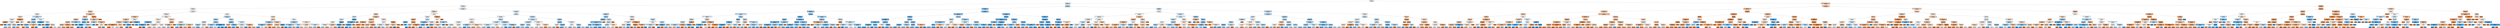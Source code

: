 digraph Tree {
node [shape=box, style="filled, rounded", color="black", fontname="helvetica"] ;
edge [fontname="helvetica"] ;
0 [label=<EXT_SOURCE_3 &le; 0.536<br/>gini = 0.5<br/>samples = 285832<br/>value = [226285, 226012]>, fillcolor="#ffffff"] ;
1 [label=<DAYS_EMPLOYED &le; -1427.5<br/>gini = 0.489<br/>samples = 196107<br/>value = [131645, 178526]>, fillcolor="#cbe5f8"] ;
0 -> 1 [labeldistance=2.5, labelangle=45, headlabel="True"] ;
2 [label=<DAYS_REGISTRATION &le; -6940.5<br/>gini = 0.499<br/>samples = 104392<br/>value = [78548, 86500]>, fillcolor="#edf6fd"] ;
1 -> 2 ;
3 [label=<REGION_RATING_CLIENT &le; 1.5<br/>gini = 0.499<br/>samples = 29790<br/>value = [24613, 22302]>, fillcolor="#fdf3ec"] ;
2 -> 3 ;
4 [label=<EXT_SOURCE_2 &le; 0.608<br/>gini = 0.468<br/>samples = 3393<br/>value = [3345.0, 2002.0]>, fillcolor="#f5ccb0"] ;
3 -> 4 ;
5 [label=<DAYS_BIRTH &le; -19223.5<br/>gini = 0.498<br/>samples = 925<br/>value = [696, 784]>, fillcolor="#e9f4fc"] ;
4 -> 5 ;
6 [label=<AMT_ANNUITY &le; 43825.5<br/>gini = 0.491<br/>samples = 401<br/>value = [373, 283]>, fillcolor="#f9e1cf"] ;
5 -> 6 ;
7 [label=<DAYS_EMPLOYED &le; -3070.0<br/>gini = 0.499<br/>samples = 353<br/>value = [297, 276]>, fillcolor="#fdf6f1"] ;
6 -> 7 ;
8 [label=<AMT_ANNUITY &le; 43616.25<br/>gini = 0.144<br/>samples = 39<br/>value = [59, 5]>, fillcolor="#e78c4a"] ;
7 -> 8 ;
9 [label=<gini = 0.0<br/>samples = 35<br/>value = [59, 0]>, fillcolor="#e58139"] ;
8 -> 9 ;
10 [label=<gini = 0.0<br/>samples = 4<br/>value = [0, 5]>, fillcolor="#399de5"] ;
8 -> 10 ;
11 [label=<DAYS_LAST_PHONE_CHANGE &le; -237.0<br/>gini = 0.498<br/>samples = 314<br/>value = [238, 271]>, fillcolor="#e7f3fc"] ;
7 -> 11 ;
12 [label=<CODE_GENDER &le; 0.5<br/>gini = 0.477<br/>samples = 209<br/>value = [133, 205]>, fillcolor="#b9ddf6"] ;
11 -> 12 ;
13 [label=<gini = 0.459<br/>samples = 179<br/>value = [102, 184]>, fillcolor="#a7d3f3"] ;
12 -> 13 ;
14 [label=<gini = 0.482<br/>samples = 30<br/>value = [31, 21]>, fillcolor="#f7d6bf"] ;
12 -> 14 ;
15 [label=<EXT_SOURCE_2 &le; 0.351<br/>gini = 0.474<br/>samples = 105<br/>value = [105, 66]>, fillcolor="#f5d0b5"] ;
11 -> 15 ;
16 [label=<gini = 0.399<br/>samples = 21<br/>value = [11, 29]>, fillcolor="#84c2ef"] ;
15 -> 16 ;
17 [label=<gini = 0.405<br/>samples = 84<br/>value = [94, 37]>, fillcolor="#efb387"] ;
15 -> 17 ;
18 [label=<AMT_GOODS_PRICE &le; 1730250.0<br/>gini = 0.154<br/>samples = 48<br/>value = [76.0, 7.0]>, fillcolor="#e78d4b"] ;
6 -> 18 ;
19 [label=<gini = 0.0<br/>samples = 40<br/>value = [70, 0]>, fillcolor="#e58139"] ;
18 -> 19 ;
20 [label=<EXT_SOURCE_2 &le; 0.46<br/>gini = 0.497<br/>samples = 8<br/>value = [6, 7]>, fillcolor="#e3f1fb"] ;
18 -> 20 ;
21 [label=<gini = 0.0<br/>samples = 5<br/>value = [0, 7]>, fillcolor="#399de5"] ;
20 -> 21 ;
22 [label=<gini = 0.0<br/>samples = 3<br/>value = [6, 0]>, fillcolor="#e58139"] ;
20 -> 22 ;
23 [label=<NAME_INCOME_TYPE_Commercial associate &le; 0.5<br/>gini = 0.477<br/>samples = 524<br/>value = [323, 501]>, fillcolor="#b9dcf6"] ;
5 -> 23 ;
24 [label=<SK_ID_CURR &le; 115098.0<br/>gini = 0.432<br/>samples = 292<br/>value = [147, 319]>, fillcolor="#94caf1"] ;
23 -> 24 ;
25 [label=<gini = 0.0<br/>samples = 6<br/>value = [11, 0]>, fillcolor="#e58139"] ;
24 -> 25 ;
26 [label=<CNT_FAM_MEMBERS &le; 3.5<br/>gini = 0.419<br/>samples = 286<br/>value = [136, 319]>, fillcolor="#8dc7f0"] ;
24 -> 26 ;
27 [label=<AMT_CREDIT &le; 173958.75<br/>gini = 0.398<br/>samples = 269<br/>value = [117.0, 310.0]>, fillcolor="#84c2ef"] ;
26 -> 27 ;
28 [label=<gini = 0.0<br/>samples = 4<br/>value = [8, 0]>, fillcolor="#e58139"] ;
27 -> 28 ;
29 [label=<gini = 0.385<br/>samples = 265<br/>value = [109, 310]>, fillcolor="#7fbfee"] ;
27 -> 29 ;
30 [label=<ORGANIZATION_TYPE_Self-employed &le; 0.5<br/>gini = 0.436<br/>samples = 17<br/>value = [19, 9]>, fillcolor="#f1bd97"] ;
26 -> 30 ;
31 [label=<gini = 0.0<br/>samples = 11<br/>value = [18, 0]>, fillcolor="#e58139"] ;
30 -> 31 ;
32 [label=<gini = 0.18<br/>samples = 6<br/>value = [1, 9]>, fillcolor="#4fa8e8"] ;
30 -> 32 ;
33 [label=<REGION_POPULATION_RELATIVE &le; 0.008<br/>gini = 0.5<br/>samples = 232<br/>value = [176, 182]>, fillcolor="#f8fcfe"] ;
23 -> 33 ;
34 [label=<OBS_30_CNT_SOCIAL_CIRCLE &le; 0.5<br/>gini = 0.087<br/>samples = 11<br/>value = [1, 21]>, fillcolor="#42a2e6"] ;
33 -> 34 ;
35 [label=<gini = 0.0<br/>samples = 10<br/>value = [0, 21]>, fillcolor="#399de5"] ;
34 -> 35 ;
36 [label=<gini = 0.0<br/>samples = 1<br/>value = [1, 0]>, fillcolor="#e58139"] ;
34 -> 36 ;
37 [label=<EXT_SOURCE_3 &le; 0.154<br/>gini = 0.499<br/>samples = 221<br/>value = [175, 161]>, fillcolor="#fdf5ef"] ;
33 -> 37 ;
38 [label=<EXT_SOURCE_3 &le; 0.138<br/>gini = 0.1<br/>samples = 23<br/>value = [2, 36]>, fillcolor="#44a2e6"] ;
37 -> 38 ;
39 [label=<gini = 0.32<br/>samples = 7<br/>value = [2, 8]>, fillcolor="#6ab6ec"] ;
38 -> 39 ;
40 [label=<gini = 0.0<br/>samples = 16<br/>value = [0, 28]>, fillcolor="#399de5"] ;
38 -> 40 ;
41 [label=<EXT_SOURCE_3 &le; 0.358<br/>gini = 0.487<br/>samples = 198<br/>value = [173, 125]>, fillcolor="#f8dcc8"] ;
37 -> 41 ;
42 [label=<gini = 0.0<br/>samples = 28<br/>value = [46, 0]>, fillcolor="#e58139"] ;
41 -> 42 ;
43 [label=<gini = 0.5<br/>samples = 170<br/>value = [127, 125]>, fillcolor="#fffdfc"] ;
41 -> 43 ;
44 [label=<NAME_CONTRACT_TYPE_Revolving loans &le; 0.5<br/>gini = 0.432<br/>samples = 2468<br/>value = [2649, 1218]>, fillcolor="#f1bb94"] ;
4 -> 44 ;
45 [label=<DAYS_BIRTH &le; -10005.0<br/>gini = 0.447<br/>samples = 2250<br/>value = [2327, 1186]>, fillcolor="#f2c19e"] ;
44 -> 45 ;
46 [label=<CNT_FAM_MEMBERS &le; 4.5<br/>gini = 0.44<br/>samples = 2198<br/>value = [2306, 1122]>, fillcolor="#f2be99"] ;
45 -> 46 ;
47 [label=<FLAG_DOCUMENT_6 &le; 0.5<br/>gini = 0.439<br/>samples = 2189<br/>value = [2302, 1112]>, fillcolor="#f2be99"] ;
46 -> 47 ;
48 [label=<EXT_SOURCE_2 &le; 0.66<br/>gini = 0.453<br/>samples = 1853<br/>value = [1891, 1004]>, fillcolor="#f3c4a2"] ;
47 -> 48 ;
49 [label=<gini = 0.497<br/>samples = 304<br/>value = [263, 228]>, fillcolor="#fceee5"] ;
48 -> 49 ;
50 [label=<gini = 0.437<br/>samples = 1549<br/>value = [1628, 776]>, fillcolor="#f1bd97"] ;
48 -> 50 ;
51 [label=<DAYS_REGISTRATION &le; -11815.0<br/>gini = 0.33<br/>samples = 336<br/>value = [411, 108]>, fillcolor="#eca26d"] ;
47 -> 51 ;
52 [label=<gini = 0.097<br/>samples = 107<br/>value = [148, 8]>, fillcolor="#e68844"] ;
51 -> 52 ;
53 [label=<gini = 0.399<br/>samples = 229<br/>value = [263, 100]>, fillcolor="#efb184"] ;
51 -> 53 ;
54 [label=<WEEKDAY_APPR_PROCESS_START_TUESDAY &le; 0.5<br/>gini = 0.408<br/>samples = 9<br/>value = [4, 10]>, fillcolor="#88c4ef"] ;
46 -> 54 ;
55 [label=<gini = 0.0<br/>samples = 4<br/>value = [4, 0]>, fillcolor="#e58139"] ;
54 -> 55 ;
56 [label=<gini = 0.0<br/>samples = 5<br/>value = [0, 10]>, fillcolor="#399de5"] ;
54 -> 56 ;
57 [label=<DAYS_REGISTRATION &le; -8584.5<br/>gini = 0.372<br/>samples = 52<br/>value = [21, 64]>, fillcolor="#7abdee"] ;
45 -> 57 ;
58 [label=<FLAG_OWN_CAR &le; 0.5<br/>gini = 0.281<br/>samples = 45<br/>value = [13, 64]>, fillcolor="#61b1ea"] ;
57 -> 58 ;
59 [label=<CNT_FAM_MEMBERS &le; 2.5<br/>gini = 0.081<br/>samples = 26<br/>value = [2, 45]>, fillcolor="#42a1e6"] ;
58 -> 59 ;
60 [label=<gini = 0.056<br/>samples = 20<br/>value = [1, 34]>, fillcolor="#3fa0e6"] ;
59 -> 60 ;
61 [label=<gini = 0.153<br/>samples = 6<br/>value = [1, 11]>, fillcolor="#4ba6e7"] ;
59 -> 61 ;
62 [label=<REGION_POPULATION_RELATIVE &le; 0.039<br/>gini = 0.464<br/>samples = 19<br/>value = [11, 19]>, fillcolor="#acd6f4"] ;
58 -> 62 ;
63 [label=<gini = 0.365<br/>samples = 16<br/>value = [6, 19]>, fillcolor="#78bced"] ;
62 -> 63 ;
64 [label=<gini = 0.0<br/>samples = 3<br/>value = [5, 0]>, fillcolor="#e58139"] ;
62 -> 64 ;
65 [label=<gini = 0.0<br/>samples = 7<br/>value = [8, 0]>, fillcolor="#e58139"] ;
57 -> 65 ;
66 [label=<EXT_SOURCE_3 &le; 0.337<br/>gini = 0.164<br/>samples = 218<br/>value = [322, 32]>, fillcolor="#e88e4d"] ;
44 -> 66 ;
67 [label=<NAME_TYPE_SUITE_Unaccompanied &le; 0.5<br/>gini = 0.438<br/>samples = 62<br/>value = [67, 32]>, fillcolor="#f1bd98"] ;
66 -> 67 ;
68 [label=<DAYS_REGISTRATION &le; -11294.5<br/>gini = 0.444<br/>samples = 9<br/>value = [4, 8]>, fillcolor="#9ccef2"] ;
67 -> 68 ;
69 [label=<gini = 0.0<br/>samples = 5<br/>value = [0, 8]>, fillcolor="#399de5"] ;
68 -> 69 ;
70 [label=<gini = 0.0<br/>samples = 4<br/>value = [4, 0]>, fillcolor="#e58139"] ;
68 -> 70 ;
71 [label=<HOUR_APPR_PROCESS_START &le; 12.5<br/>gini = 0.4<br/>samples = 53<br/>value = [63, 24]>, fillcolor="#efb184"] ;
67 -> 71 ;
72 [label=<AMT_ANNUITY &le; 19687.5<br/>gini = 0.5<br/>samples = 28<br/>value = [25, 24]>, fillcolor="#fefaf7"] ;
71 -> 72 ;
73 [label=<gini = 0.33<br/>samples = 14<br/>value = [19, 5]>, fillcolor="#eca26d"] ;
72 -> 73 ;
74 [label=<gini = 0.365<br/>samples = 14<br/>value = [6, 19]>, fillcolor="#78bced"] ;
72 -> 74 ;
75 [label=<gini = 0.0<br/>samples = 25<br/>value = [38, 0]>, fillcolor="#e58139"] ;
71 -> 75 ;
76 [label=<gini = 0.0<br/>samples = 156<br/>value = [255, 0]>, fillcolor="#e58139"] ;
66 -> 76 ;
77 [label=<DAYS_LAST_PHONE_CHANGE &le; -923.5<br/>gini = 0.5<br/>samples = 26397<br/>value = [21268.0, 20300.0]>, fillcolor="#fef9f6"] ;
3 -> 77 ;
78 [label=<DAYS_REGISTRATION &le; -13152.5<br/>gini = 0.497<br/>samples = 12080<br/>value = [10279, 8766]>, fillcolor="#fbece2"] ;
77 -> 78 ;
79 [label=<AMT_REQ_CREDIT_BUREAU_QRT &le; 1.5<br/>gini = 0.444<br/>samples = 604<br/>value = [642, 320]>, fillcolor="#f2c09c"] ;
78 -> 79 ;
80 [label=<LIVE_CITY_NOT_WORK_CITY &le; 0.5<br/>gini = 0.436<br/>samples = 569<br/>value = [615, 291]>, fillcolor="#f1bd97"] ;
79 -> 80 ;
81 [label=<AMT_GOODS_PRICE &le; 291019.5<br/>gini = 0.426<br/>samples = 546<br/>value = [606, 269]>, fillcolor="#f1b991"] ;
80 -> 81 ;
82 [label=<WEEKDAY_APPR_PROCESS_START_SUNDAY &le; 0.5<br/>gini = 0.178<br/>samples = 188<br/>value = [274, 30]>, fillcolor="#e88f4f"] ;
81 -> 82 ;
83 [label=<gini = 0.12<br/>samples = 176<br/>value = [262, 18]>, fillcolor="#e78a47"] ;
82 -> 83 ;
84 [label=<gini = 0.5<br/>samples = 12<br/>value = [12, 12]>, fillcolor="#ffffff"] ;
82 -> 84 ;
85 [label=<EXT_SOURCE_2 &le; 0.624<br/>gini = 0.487<br/>samples = 358<br/>value = [332, 239]>, fillcolor="#f8dcc8"] ;
81 -> 85 ;
86 [label=<gini = 0.499<br/>samples = 234<br/>value = [178, 194]>, fillcolor="#eff7fd"] ;
85 -> 86 ;
87 [label=<gini = 0.35<br/>samples = 124<br/>value = [154, 45]>, fillcolor="#eda673"] ;
85 -> 87 ;
88 [label=<DAYS_REGISTRATION &le; -15921.5<br/>gini = 0.412<br/>samples = 23<br/>value = [9, 22]>, fillcolor="#8ac5f0"] ;
80 -> 88 ;
89 [label=<gini = 0.0<br/>samples = 4<br/>value = [5, 0]>, fillcolor="#e58139"] ;
88 -> 89 ;
90 [label=<SK_ID_CURR &le; 394900.0<br/>gini = 0.26<br/>samples = 19<br/>value = [4, 22]>, fillcolor="#5dafea"] ;
88 -> 90 ;
91 [label=<gini = 0.153<br/>samples = 17<br/>value = [2, 22]>, fillcolor="#4ba6e7"] ;
90 -> 91 ;
92 [label=<gini = 0.0<br/>samples = 2<br/>value = [2, 0]>, fillcolor="#e58139"] ;
90 -> 92 ;
93 [label=<AMT_INCOME_TOTAL &le; 168750.0<br/>gini = 0.499<br/>samples = 35<br/>value = [27.0, 29.0]>, fillcolor="#f1f8fd"] ;
79 -> 93 ;
94 [label=<gini = 0.0<br/>samples = 17<br/>value = [23, 0]>, fillcolor="#e58139"] ;
93 -> 94 ;
95 [label=<OBS_30_CNT_SOCIAL_CIRCLE &le; 1.0<br/>gini = 0.213<br/>samples = 18<br/>value = [4, 29]>, fillcolor="#54abe9"] ;
93 -> 95 ;
96 [label=<gini = 0.0<br/>samples = 2<br/>value = [4, 0]>, fillcolor="#e58139"] ;
95 -> 96 ;
97 [label=<gini = 0.0<br/>samples = 16<br/>value = [0, 29]>, fillcolor="#399de5"] ;
95 -> 97 ;
98 [label=<WEEKDAY_APPR_PROCESS_START_MONDAY &le; 0.5<br/>gini = 0.498<br/>samples = 11476<br/>value = [9637, 8446]>, fillcolor="#fcefe7"] ;
78 -> 98 ;
99 [label=<DAYS_REGISTRATION &le; -13080.5<br/>gini = 0.499<br/>samples = 9643<br/>value = [7924, 7257]>, fillcolor="#fdf4ee"] ;
98 -> 99 ;
100 [label=<HOUR_APPR_PROCESS_START &le; 14.5<br/>gini = 0.236<br/>samples = 54<br/>value = [12, 76]>, fillcolor="#58ace9"] ;
99 -> 100 ;
101 [label=<AMT_REQ_CREDIT_BUREAU_YEAR &le; 1.5<br/>gini = 0.189<br/>samples = 52<br/>value = [9, 76]>, fillcolor="#50a9e8"] ;
100 -> 101 ;
102 [label=<gini = 0.0<br/>samples = 5<br/>value = [6, 0]>, fillcolor="#e58139"] ;
101 -> 102 ;
103 [label=<gini = 0.073<br/>samples = 47<br/>value = [3, 76]>, fillcolor="#41a1e6"] ;
101 -> 103 ;
104 [label=<gini = 0.0<br/>samples = 2<br/>value = [3, 0]>, fillcolor="#e58139"] ;
100 -> 104 ;
105 [label=<DAYS_ID_PUBLISH &le; -4262.5<br/>gini = 0.499<br/>samples = 9589<br/>value = [7912, 7181]>, fillcolor="#fdf3ed"] ;
99 -> 105 ;
106 [label=<ORGANIZATION_TYPE_Self-employed &le; 0.5<br/>gini = 0.486<br/>samples = 2751<br/>value = [2516, 1784]>, fillcolor="#f7dac5"] ;
105 -> 106 ;
107 [label=<gini = 0.481<br/>samples = 2499<br/>value = [2328, 1569]>, fillcolor="#f7d6be"] ;
106 -> 107 ;
108 [label=<gini = 0.498<br/>samples = 252<br/>value = [188.0, 215.0]>, fillcolor="#e6f3fc"] ;
106 -> 108 ;
109 [label=<REGION_RATING_CLIENT &le; 2.5<br/>gini = 0.5<br/>samples = 6838<br/>value = [5396, 5397]>, fillcolor="#ffffff"] ;
105 -> 109 ;
110 [label=<gini = 0.5<br/>samples = 5630<br/>value = [4563, 4349]>, fillcolor="#fef9f6"] ;
109 -> 110 ;
111 [label=<gini = 0.493<br/>samples = 1208<br/>value = [833, 1048]>, fillcolor="#d6ebfa"] ;
109 -> 111 ;
112 [label=<DAYS_REGISTRATION &le; -11944.5<br/>gini = 0.484<br/>samples = 1833<br/>value = [1713.0, 1189.0]>, fillcolor="#f7d8c2"] ;
98 -> 112 ;
113 [label=<DAYS_BIRTH &le; -20079.0<br/>gini = 0.329<br/>samples = 124<br/>value = [164, 43]>, fillcolor="#eca26d"] ;
112 -> 113 ;
114 [label=<DAYS_LAST_PHONE_CHANGE &le; -1929.5<br/>gini = 0.419<br/>samples = 92<br/>value = [101, 43]>, fillcolor="#f0b78d"] ;
113 -> 114 ;
115 [label=<gini = 0.489<br/>samples = 48<br/>value = [32, 43]>, fillcolor="#cce6f8"] ;
114 -> 115 ;
116 [label=<gini = 0.0<br/>samples = 44<br/>value = [69, 0]>, fillcolor="#e58139"] ;
114 -> 116 ;
117 [label=<gini = 0.0<br/>samples = 32<br/>value = [63, 0]>, fillcolor="#e58139"] ;
113 -> 117 ;
118 [label=<EXT_SOURCE_2 &le; 0.313<br/>gini = 0.489<br/>samples = 1709<br/>value = [1549.0, 1146.0]>, fillcolor="#f8decb"] ;
112 -> 118 ;
119 [label=<NAME_CONTRACT_TYPE_Revolving loans &le; 0.5<br/>gini = 0.424<br/>samples = 390<br/>value = [182.0, 414.0]>, fillcolor="#90c8f0"] ;
118 -> 119 ;
120 [label=<gini = 0.406<br/>samples = 379<br/>value = [164, 414]>, fillcolor="#87c4ef"] ;
119 -> 120 ;
121 [label=<gini = 0.0<br/>samples = 11<br/>value = [18, 0]>, fillcolor="#e58139"] ;
119 -> 121 ;
122 [label=<DAYS_LAST_PHONE_CHANGE &le; -1069.5<br/>gini = 0.454<br/>samples = 1319<br/>value = [1367, 732]>, fillcolor="#f3c4a3"] ;
118 -> 122 ;
123 [label=<gini = 0.464<br/>samples = 1234<br/>value = [1247, 721]>, fillcolor="#f4caab"] ;
122 -> 123 ;
124 [label=<gini = 0.154<br/>samples = 85<br/>value = [120, 11]>, fillcolor="#e78d4b"] ;
122 -> 124 ;
125 [label=<EXT_SOURCE_2 &le; 0.415<br/>gini = 0.5<br/>samples = 14317<br/>value = [10989, 11534]>, fillcolor="#f6fafe"] ;
77 -> 125 ;
126 [label=<NAME_FAMILY_STATUS_Married &le; 0.5<br/>gini = 0.472<br/>samples = 5772<br/>value = [3462, 5631]>, fillcolor="#b3d9f5"] ;
125 -> 126 ;
127 [label=<FLAG_DOCUMENT_3 &le; 0.5<br/>gini = 0.456<br/>samples = 2412<br/>value = [1337, 2459]>, fillcolor="#a5d2f3"] ;
126 -> 127 ;
128 [label=<FLAG_EMP_PHONE &le; 0.5<br/>gini = 0.482<br/>samples = 820<br/>value = [521, 765]>, fillcolor="#c0e0f7"] ;
127 -> 128 ;
129 [label=<DAYS_ID_PUBLISH &le; -3938.0<br/>gini = 0.46<br/>samples = 632<br/>value = [358, 641]>, fillcolor="#a8d4f4"] ;
128 -> 129 ;
130 [label=<gini = 0.497<br/>samples = 335<br/>value = [244, 288]>, fillcolor="#e1f0fb"] ;
129 -> 130 ;
131 [label=<gini = 0.369<br/>samples = 297<br/>value = [114, 353]>, fillcolor="#79bded"] ;
129 -> 131 ;
132 [label=<AMT_CREDIT &le; 449676.0<br/>gini = 0.491<br/>samples = 188<br/>value = [163, 124]>, fillcolor="#f9e1d0"] ;
128 -> 132 ;
133 [label=<gini = 0.5<br/>samples = 144<br/>value = [106.0, 109.0]>, fillcolor="#fafcfe"] ;
132 -> 133 ;
134 [label=<gini = 0.33<br/>samples = 44<br/>value = [57, 15]>, fillcolor="#eca26d"] ;
132 -> 134 ;
135 [label=<FLAG_DOCUMENT_16 &le; 0.5<br/>gini = 0.439<br/>samples = 1592<br/>value = [816, 1694]>, fillcolor="#98ccf2"] ;
127 -> 135 ;
136 [label=<LIVE_REGION_NOT_WORK_REGION &le; 0.5<br/>gini = 0.442<br/>samples = 1575<br/>value = [815, 1660]>, fillcolor="#9acdf2"] ;
135 -> 136 ;
137 [label=<gini = 0.44<br/>samples = 1559<br/>value = [802, 1648]>, fillcolor="#99cdf2"] ;
136 -> 137 ;
138 [label=<gini = 0.499<br/>samples = 16<br/>value = [13, 12]>, fillcolor="#fdf5f0"] ;
136 -> 138 ;
139 [label=<WEEKDAY_APPR_PROCESS_START_MONDAY &le; 0.5<br/>gini = 0.056<br/>samples = 17<br/>value = [1, 34]>, fillcolor="#3fa0e6"] ;
135 -> 139 ;
140 [label=<gini = 0.219<br/>samples = 5<br/>value = [1, 7]>, fillcolor="#55abe9"] ;
139 -> 140 ;
141 [label=<gini = 0.0<br/>samples = 12<br/>value = [0, 27]>, fillcolor="#399de5"] ;
139 -> 141 ;
142 [label=<EXT_SOURCE_3 &le; 0.279<br/>gini = 0.48<br/>samples = 3360<br/>value = [2125, 3172]>, fillcolor="#bedff6"] ;
126 -> 142 ;
143 [label=<DAYS_EMPLOYED &le; -9217.5<br/>gini = 0.369<br/>samples = 879<br/>value = [334, 1036]>, fillcolor="#79bded"] ;
142 -> 143 ;
144 [label=<DAYS_BIRTH &le; -21570.0<br/>gini = 0.453<br/>samples = 16<br/>value = [17, 9]>, fillcolor="#f3c4a2"] ;
143 -> 144 ;
145 [label=<gini = 0.0<br/>samples = 4<br/>value = [0, 9]>, fillcolor="#399de5"] ;
144 -> 145 ;
146 [label=<gini = 0.0<br/>samples = 12<br/>value = [17, 0]>, fillcolor="#e58139"] ;
144 -> 146 ;
147 [label=<DAYS_REGISTRATION &le; -7070.5<br/>gini = 0.36<br/>samples = 863<br/>value = [317, 1027]>, fillcolor="#76bbed"] ;
143 -> 147 ;
148 [label=<gini = 0.353<br/>samples = 855<br/>value = [305, 1027]>, fillcolor="#74baed"] ;
147 -> 148 ;
149 [label=<gini = 0.0<br/>samples = 8<br/>value = [12, 0]>, fillcolor="#e58139"] ;
147 -> 149 ;
150 [label=<OBS_30_CNT_SOCIAL_CIRCLE &le; 8.5<br/>gini = 0.496<br/>samples = 2481<br/>value = [1791, 2136]>, fillcolor="#dfeffb"] ;
142 -> 150 ;
151 [label=<LIVE_REGION_NOT_WORK_REGION &le; 0.5<br/>gini = 0.495<br/>samples = 2439<br/>value = [1736, 2116]>, fillcolor="#dbedfa"] ;
150 -> 151 ;
152 [label=<gini = 0.497<br/>samples = 2374<br/>value = [1719, 2023]>, fillcolor="#e1f0fb"] ;
151 -> 152 ;
153 [label=<gini = 0.261<br/>samples = 65<br/>value = [17, 93]>, fillcolor="#5dafea"] ;
151 -> 153 ;
154 [label=<DEF_30_CNT_SOCIAL_CIRCLE &le; 0.5<br/>gini = 0.391<br/>samples = 42<br/>value = [55.0, 20.0]>, fillcolor="#eeaf81"] ;
150 -> 154 ;
155 [label=<gini = 0.278<br/>samples = 22<br/>value = [30, 6]>, fillcolor="#ea9a61"] ;
154 -> 155 ;
156 [label=<gini = 0.46<br/>samples = 20<br/>value = [25.0, 14.0]>, fillcolor="#f4c8a8"] ;
154 -> 156 ;
157 [label=<DAYS_BIRTH &le; -19329.5<br/>gini = 0.493<br/>samples = 8545<br/>value = [7527, 5903]>, fillcolor="#f9e4d4"] ;
125 -> 157 ;
158 [label=<EXT_SOURCE_3 &le; 0.184<br/>gini = 0.479<br/>samples = 4497<br/>value = [4220, 2787]>, fillcolor="#f6d4bc"] ;
157 -> 158 ;
159 [label=<AMT_REQ_CREDIT_BUREAU_YEAR &le; 3.5<br/>gini = 0.416<br/>samples = 442<br/>value = [205, 491]>, fillcolor="#8cc6f0"] ;
158 -> 159 ;
160 [label=<REGION_POPULATION_RELATIVE &le; 0.034<br/>gini = 0.376<br/>samples = 399<br/>value = [159, 475]>, fillcolor="#7bbeee"] ;
159 -> 160 ;
161 [label=<gini = 0.358<br/>samples = 373<br/>value = [139, 455]>, fillcolor="#75bbed"] ;
160 -> 161 ;
162 [label=<gini = 0.5<br/>samples = 26<br/>value = [20, 20]>, fillcolor="#ffffff"] ;
160 -> 162 ;
163 [label=<DAYS_REGISTRATION &le; -10393.5<br/>gini = 0.383<br/>samples = 43<br/>value = [46, 16]>, fillcolor="#eead7e"] ;
159 -> 163 ;
164 [label=<gini = 0.472<br/>samples = 28<br/>value = [26, 16]>, fillcolor="#f5cfb3"] ;
163 -> 164 ;
165 [label=<gini = 0.0<br/>samples = 15<br/>value = [20, 0]>, fillcolor="#e58139"] ;
163 -> 165 ;
166 [label=<AMT_REQ_CREDIT_BUREAU_QRT &le; 3.5<br/>gini = 0.463<br/>samples = 4055<br/>value = [4015, 2296]>, fillcolor="#f4c9aa"] ;
158 -> 166 ;
167 [label=<DAYS_ID_PUBLISH &le; -4329.5<br/>gini = 0.461<br/>samples = 4031<br/>value = [4010.0, 2256.0]>, fillcolor="#f4c8a8"] ;
166 -> 167 ;
168 [label=<gini = 0.386<br/>samples = 1272<br/>value = [1442, 509]>, fillcolor="#eead7f"] ;
167 -> 168 ;
169 [label=<gini = 0.482<br/>samples = 2759<br/>value = [2568, 1747]>, fillcolor="#f7d7c0"] ;
167 -> 169 ;
170 [label=<EXT_SOURCE_2 &le; 0.547<br/>gini = 0.198<br/>samples = 24<br/>value = [5, 40]>, fillcolor="#52a9e8"] ;
166 -> 170 ;
171 [label=<gini = 0.0<br/>samples = 2<br/>value = [2, 0]>, fillcolor="#e58139"] ;
170 -> 171 ;
172 [label=<gini = 0.13<br/>samples = 22<br/>value = [3, 40]>, fillcolor="#48a4e7"] ;
170 -> 172 ;
173 [label=<EXT_SOURCE_3 &le; 0.269<br/>gini = 0.5<br/>samples = 4048<br/>value = [3307.0, 3116.0]>, fillcolor="#fdf8f4"] ;
157 -> 173 ;
174 [label=<REGION_POPULATION_RELATIVE &le; 0.03<br/>gini = 0.441<br/>samples = 924<br/>value = [485.0, 992.0]>, fillcolor="#9acdf2"] ;
173 -> 174 ;
175 [label=<NAME_CONTRACT_TYPE_Revolving loans &le; 0.5<br/>gini = 0.428<br/>samples = 795<br/>value = [389, 867]>, fillcolor="#92c9f1"] ;
174 -> 175 ;
176 [label=<gini = 0.399<br/>samples = 725<br/>value = [312, 822]>, fillcolor="#84c2ef"] ;
175 -> 176 ;
177 [label=<gini = 0.466<br/>samples = 70<br/>value = [77, 45]>, fillcolor="#f4cbad"] ;
175 -> 177 ;
178 [label=<DAYS_LAST_PHONE_CHANGE &le; -529.0<br/>gini = 0.491<br/>samples = 129<br/>value = [96, 125]>, fillcolor="#d1e8f9"] ;
174 -> 178 ;
179 [label=<gini = 0.364<br/>samples = 58<br/>value = [23, 73]>, fillcolor="#77bced"] ;
178 -> 179 ;
180 [label=<gini = 0.486<br/>samples = 71<br/>value = [73, 52]>, fillcolor="#f8dbc6"] ;
178 -> 180 ;
181 [label=<NAME_TYPE_SUITE_Spouse, partner &le; 0.5<br/>gini = 0.49<br/>samples = 3124<br/>value = [2822, 2124]>, fillcolor="#f9e0ce"] ;
173 -> 181 ;
182 [label=<REGION_POPULATION_RELATIVE &le; 0.017<br/>gini = 0.488<br/>samples = 2984<br/>value = [2722, 1990]>, fillcolor="#f8ddca"] ;
181 -> 182 ;
183 [label=<gini = 0.497<br/>samples = 1506<br/>value = [1285, 1106]>, fillcolor="#fbede3"] ;
182 -> 183 ;
184 [label=<gini = 0.472<br/>samples = 1478<br/>value = [1437, 884]>, fillcolor="#f5cfb3"] ;
182 -> 184 ;
185 [label=<NAME_CONTRACT_TYPE_Revolving loans &le; 0.5<br/>gini = 0.489<br/>samples = 140<br/>value = [100, 134]>, fillcolor="#cde6f8"] ;
181 -> 185 ;
186 [label=<gini = 0.472<br/>samples = 130<br/>value = [83, 134]>, fillcolor="#b4daf5"] ;
185 -> 186 ;
187 [label=<gini = 0.0<br/>samples = 10<br/>value = [17, 0]>, fillcolor="#e58139"] ;
185 -> 187 ;
188 [label=<REGION_RATING_CLIENT_W_CITY &le; 1.5<br/>gini = 0.496<br/>samples = 74602<br/>value = [53935, 64198]>, fillcolor="#dfeffb"] ;
2 -> 188 ;
189 [label=<DAYS_REGISTRATION &le; -499.5<br/>gini = 0.472<br/>samples = 5922<br/>value = [5790.0, 3575.0]>, fillcolor="#f5cfb3"] ;
188 -> 189 ;
190 [label=<EXT_SOURCE_2 &le; 0.532<br/>gini = 0.464<br/>samples = 5252<br/>value = [5259, 3042]>, fillcolor="#f4caac"] ;
189 -> 190 ;
191 [label=<DAYS_BIRTH &le; -9116.5<br/>gini = 0.495<br/>samples = 1306<br/>value = [913, 1111]>, fillcolor="#dceefa"] ;
190 -> 191 ;
192 [label=<EXT_SOURCE_2 &le; 0.528<br/>gini = 0.497<br/>samples = 1259<br/>value = [903, 1045]>, fillcolor="#e4f2fb"] ;
191 -> 192 ;
193 [label=<SK_ID_CURR &le; 402190.0<br/>gini = 0.499<br/>samples = 1208<br/>value = [892, 972]>, fillcolor="#eff7fd"] ;
192 -> 193 ;
194 [label=<AMT_REQ_CREDIT_BUREAU_QRT &le; 0.5<br/>gini = 0.496<br/>samples = 1080<br/>value = [754, 900]>, fillcolor="#dfeffb"] ;
193 -> 194 ;
195 [label=<gini = 0.489<br/>samples = 963<br/>value = [621, 838]>, fillcolor="#cce6f8"] ;
194 -> 195 ;
196 [label=<gini = 0.434<br/>samples = 117<br/>value = [133.0, 62.0]>, fillcolor="#f1bc95"] ;
194 -> 196 ;
197 [label=<NAME_FAMILY_STATUS_Married &le; 0.5<br/>gini = 0.451<br/>samples = 128<br/>value = [138, 72]>, fillcolor="#f3c3a0"] ;
193 -> 197 ;
198 [label=<gini = 0.5<br/>samples = 43<br/>value = [31, 30]>, fillcolor="#fefbf9"] ;
197 -> 198 ;
199 [label=<gini = 0.405<br/>samples = 85<br/>value = [107, 42]>, fillcolor="#efb287"] ;
197 -> 199 ;
200 [label=<SK_ID_CURR &le; 434020.0<br/>gini = 0.228<br/>samples = 51<br/>value = [11, 73]>, fillcolor="#57ace9"] ;
192 -> 200 ;
201 [label=<FLAG_WORK_PHONE &le; 0.5<br/>gini = 0.178<br/>samples = 49<br/>value = [8, 73]>, fillcolor="#4fa8e8"] ;
200 -> 201 ;
202 [label=<gini = 0.098<br/>samples = 47<br/>value = [4, 73]>, fillcolor="#44a2e6"] ;
201 -> 202 ;
203 [label=<gini = 0.0<br/>samples = 2<br/>value = [4, 0]>, fillcolor="#e58139"] ;
201 -> 203 ;
204 [label=<gini = 0.0<br/>samples = 2<br/>value = [3, 0]>, fillcolor="#e58139"] ;
200 -> 204 ;
205 [label=<DAYS_BIRTH &le; -8444.0<br/>gini = 0.229<br/>samples = 47<br/>value = [10, 66]>, fillcolor="#57ace9"] ;
191 -> 205 ;
206 [label=<ORGANIZATION_TYPE_Self-employed &le; 0.5<br/>gini = 0.193<br/>samples = 45<br/>value = [8, 66]>, fillcolor="#51a9e8"] ;
205 -> 206 ;
207 [label=<DAYS_REGISTRATION &le; -2184.5<br/>gini = 0.153<br/>samples = 43<br/>value = [6, 66]>, fillcolor="#4ba6e7"] ;
206 -> 207 ;
208 [label=<gini = 0.0<br/>samples = 29<br/>value = [0, 52]>, fillcolor="#399de5"] ;
207 -> 208 ;
209 [label=<gini = 0.42<br/>samples = 14<br/>value = [6, 14]>, fillcolor="#8ec7f0"] ;
207 -> 209 ;
210 [label=<gini = 0.0<br/>samples = 2<br/>value = [2, 0]>, fillcolor="#e58139"] ;
206 -> 210 ;
211 [label=<gini = 0.0<br/>samples = 2<br/>value = [2, 0]>, fillcolor="#e58139"] ;
205 -> 211 ;
212 [label=<NAME_HOUSING_TYPE_Other &le; 0.5<br/>gini = 0.426<br/>samples = 3946<br/>value = [4346, 1931]>, fillcolor="#f1b991"] ;
190 -> 212 ;
213 [label=<DAYS_EMPLOYED &le; -4723.0<br/>gini = 0.41<br/>samples = 3476<br/>value = [3924.0, 1589.0]>, fillcolor="#f0b489"] ;
212 -> 213 ;
214 [label=<LIVE_CITY_NOT_WORK_CITY &le; 0.5<br/>gini = 0.286<br/>samples = 401<br/>value = [526, 110]>, fillcolor="#ea9b62"] ;
213 -> 214 ;
215 [label=<DAYS_EMPLOYED &le; -6544.5<br/>gini = 0.32<br/>samples = 342<br/>value = [439, 110]>, fillcolor="#eca16b"] ;
214 -> 215 ;
216 [label=<gini = 0.433<br/>samples = 138<br/>value = [157, 73]>, fillcolor="#f1bc95"] ;
215 -> 216 ;
217 [label=<gini = 0.205<br/>samples = 204<br/>value = [282, 37]>, fillcolor="#e89253"] ;
215 -> 217 ;
218 [label=<gini = 0.0<br/>samples = 59<br/>value = [87, 0]>, fillcolor="#e58139"] ;
214 -> 218 ;
219 [label=<AMT_GOODS_PRICE &le; 902250.0<br/>gini = 0.423<br/>samples = 3075<br/>value = [3398, 1479]>, fillcolor="#f0b88f"] ;
213 -> 219 ;
220 [label=<DAYS_BIRTH &le; -15319.5<br/>gini = 0.445<br/>samples = 2448<br/>value = [2577, 1291]>, fillcolor="#f2c09c"] ;
219 -> 220 ;
221 [label=<gini = 0.4<br/>samples = 1159<br/>value = [1314, 503]>, fillcolor="#efb185"] ;
220 -> 221 ;
222 [label=<gini = 0.473<br/>samples = 1289<br/>value = [1263, 788]>, fillcolor="#f5d0b5"] ;
220 -> 222 ;
223 [label=<FLAG_DOCUMENT_13 &le; 0.5<br/>gini = 0.303<br/>samples = 627<br/>value = [821, 188]>, fillcolor="#eb9e66"] ;
219 -> 223 ;
224 [label=<gini = 0.285<br/>samples = 612<br/>value = [813, 169]>, fillcolor="#ea9b62"] ;
223 -> 224 ;
225 [label=<gini = 0.417<br/>samples = 15<br/>value = [8, 19]>, fillcolor="#8cc6f0"] ;
223 -> 225 ;
226 [label=<FLAG_DOCUMENT_8 &le; 0.5<br/>gini = 0.495<br/>samples = 470<br/>value = [422.0, 342.0]>, fillcolor="#fae7d9"] ;
212 -> 226 ;
227 [label=<AMT_ANNUITY &le; 31326.75<br/>gini = 0.5<br/>samples = 413<br/>value = [337, 332]>, fillcolor="#fffdfc"] ;
226 -> 227 ;
228 [label=<DAYS_LAST_PHONE_CHANGE &le; -1984.0<br/>gini = 0.491<br/>samples = 261<br/>value = [185.0, 241.0]>, fillcolor="#d1e8f9"] ;
227 -> 228 ;
229 [label=<gini = 0.313<br/>samples = 20<br/>value = [29, 7]>, fillcolor="#eb9f69"] ;
228 -> 229 ;
230 [label=<gini = 0.48<br/>samples = 241<br/>value = [156, 234]>, fillcolor="#bddef6"] ;
228 -> 230 ;
231 [label=<SK_ID_CURR &le; 358568.0<br/>gini = 0.468<br/>samples = 152<br/>value = [152, 91]>, fillcolor="#f5ccb0"] ;
227 -> 231 ;
232 [label=<gini = 0.491<br/>samples = 121<br/>value = [107, 82]>, fillcolor="#f9e2d1"] ;
231 -> 232 ;
233 [label=<gini = 0.278<br/>samples = 31<br/>value = [45, 9]>, fillcolor="#ea9a61"] ;
231 -> 233 ;
234 [label=<EXT_SOURCE_2 &le; 0.634<br/>gini = 0.188<br/>samples = 57<br/>value = [85, 10]>, fillcolor="#e89050"] ;
226 -> 234 ;
235 [label=<AMT_INCOME_TOTAL &le; 173250.0<br/>gini = 0.466<br/>samples = 16<br/>value = [17, 10]>, fillcolor="#f4cbad"] ;
234 -> 235 ;
236 [label=<gini = 0.0<br/>samples = 7<br/>value = [0, 10]>, fillcolor="#399de5"] ;
235 -> 236 ;
237 [label=<gini = 0.0<br/>samples = 9<br/>value = [17, 0]>, fillcolor="#e58139"] ;
235 -> 237 ;
238 [label=<gini = 0.0<br/>samples = 41<br/>value = [68, 0]>, fillcolor="#e58139"] ;
234 -> 238 ;
239 [label=<NAME_FAMILY_STATUS_Separated &le; 0.5<br/>gini = 0.5<br/>samples = 670<br/>value = [531, 533]>, fillcolor="#feffff"] ;
189 -> 239 ;
240 [label=<DAYS_EMPLOYED &le; -4171.5<br/>gini = 0.499<br/>samples = 638<br/>value = [486, 526]>, fillcolor="#f0f8fd"] ;
239 -> 240 ;
241 [label=<SK_ID_CURR &le; 110418.0<br/>gini = 0.339<br/>samples = 57<br/>value = [69, 19]>, fillcolor="#eca470"] ;
240 -> 241 ;
242 [label=<EXT_SOURCE_3 &le; 0.496<br/>gini = 0.278<br/>samples = 4<br/>value = [1, 5]>, fillcolor="#61b1ea"] ;
241 -> 242 ;
243 [label=<gini = 0.0<br/>samples = 1<br/>value = [1, 0]>, fillcolor="#e58139"] ;
242 -> 243 ;
244 [label=<gini = 0.0<br/>samples = 3<br/>value = [0, 5]>, fillcolor="#399de5"] ;
242 -> 244 ;
245 [label=<EXT_SOURCE_3 &le; 0.17<br/>gini = 0.283<br/>samples = 53<br/>value = [68.0, 14.0]>, fillcolor="#ea9b62"] ;
241 -> 245 ;
246 [label=<SK_ID_CURR &le; 209011.0<br/>gini = 0.48<br/>samples = 8<br/>value = [4, 6]>, fillcolor="#bddef6"] ;
245 -> 246 ;
247 [label=<gini = 0.0<br/>samples = 5<br/>value = [0, 6]>, fillcolor="#399de5"] ;
246 -> 247 ;
248 [label=<gini = 0.0<br/>samples = 3<br/>value = [4, 0]>, fillcolor="#e58139"] ;
246 -> 248 ;
249 [label=<DAYS_LAST_PHONE_CHANGE &le; -192.0<br/>gini = 0.198<br/>samples = 45<br/>value = [64, 8]>, fillcolor="#e89152"] ;
245 -> 249 ;
250 [label=<gini = 0.0<br/>samples = 35<br/>value = [56, 0]>, fillcolor="#e58139"] ;
249 -> 250 ;
251 [label=<gini = 0.5<br/>samples = 10<br/>value = [8, 8]>, fillcolor="#ffffff"] ;
249 -> 251 ;
252 [label=<EXT_SOURCE_3 &le; 0.267<br/>gini = 0.495<br/>samples = 581<br/>value = [417, 507]>, fillcolor="#dceefa"] ;
240 -> 252 ;
253 [label=<REG_REGION_NOT_LIVE_REGION &le; 0.5<br/>gini = 0.343<br/>samples = 188<br/>value = [68.0, 241.0]>, fillcolor="#71b9ec"] ;
252 -> 253 ;
254 [label=<DAYS_BIRTH &le; -14398.5<br/>gini = 0.329<br/>samples = 184<br/>value = [63, 241]>, fillcolor="#6db7ec"] ;
253 -> 254 ;
255 [label=<gini = 0.214<br/>samples = 140<br/>value = [29, 209]>, fillcolor="#54abe9"] ;
254 -> 255 ;
256 [label=<gini = 0.5<br/>samples = 44<br/>value = [34, 32]>, fillcolor="#fdf8f3"] ;
254 -> 256 ;
257 [label=<gini = 0.0<br/>samples = 4<br/>value = [5, 0]>, fillcolor="#e58139"] ;
253 -> 257 ;
258 [label=<HOUR_APPR_PROCESS_START &le; 8.5<br/>gini = 0.491<br/>samples = 393<br/>value = [349, 266]>, fillcolor="#f9e1d0"] ;
252 -> 258 ;
259 [label=<EXT_SOURCE_2 &le; 0.572<br/>gini = 0.384<br/>samples = 30<br/>value = [14, 40]>, fillcolor="#7ebfee"] ;
258 -> 259 ;
260 [label=<gini = 0.165<br/>samples = 25<br/>value = [4, 40]>, fillcolor="#4da7e8"] ;
259 -> 260 ;
261 [label=<gini = 0.0<br/>samples = 5<br/>value = [10, 0]>, fillcolor="#e58139"] ;
259 -> 261 ;
262 [label=<DAYS_LAST_PHONE_CHANGE &le; -359.5<br/>gini = 0.481<br/>samples = 363<br/>value = [335, 226]>, fillcolor="#f7d6bf"] ;
258 -> 262 ;
263 [label=<gini = 0.411<br/>samples = 219<br/>value = [251, 102]>, fillcolor="#f0b489"] ;
262 -> 263 ;
264 [label=<gini = 0.482<br/>samples = 144<br/>value = [84, 124]>, fillcolor="#bfdff7"] ;
262 -> 264 ;
265 [label=<DAYS_REGISTRATION &le; -351.5<br/>gini = 0.233<br/>samples = 32<br/>value = [45, 7]>, fillcolor="#e99558"] ;
239 -> 265 ;
266 [label=<AMT_ANNUITY &le; 21399.75<br/>gini = 0.5<br/>samples = 11<br/>value = [7, 7]>, fillcolor="#ffffff"] ;
265 -> 266 ;
267 [label=<gini = 0.0<br/>samples = 2<br/>value = [4, 0]>, fillcolor="#e58139"] ;
266 -> 267 ;
268 [label=<DAYS_LAST_PHONE_CHANGE &le; -1619.0<br/>gini = 0.42<br/>samples = 9<br/>value = [3, 7]>, fillcolor="#8ec7f0"] ;
266 -> 268 ;
269 [label=<gini = 0.0<br/>samples = 7<br/>value = [0, 7]>, fillcolor="#399de5"] ;
268 -> 269 ;
270 [label=<gini = 0.0<br/>samples = 2<br/>value = [3, 0]>, fillcolor="#e58139"] ;
268 -> 270 ;
271 [label=<gini = 0.0<br/>samples = 21<br/>value = [38, 0]>, fillcolor="#e58139"] ;
265 -> 271 ;
272 [label=<REG_CITY_NOT_LIVE_CITY &le; 0.5<br/>gini = 0.493<br/>samples = 68680<br/>value = [48145, 60623]>, fillcolor="#d6ebfa"] ;
188 -> 272 ;
273 [label=<CODE_GENDER &le; 0.5<br/>gini = 0.495<br/>samples = 62613<br/>value = [44629.0, 54429.0]>, fillcolor="#dbedfa"] ;
272 -> 273 ;
274 [label=<REGION_RATING_CLIENT_W_CITY &le; 2.5<br/>gini = 0.499<br/>samples = 40803<br/>value = [30837, 33862]>, fillcolor="#edf6fd"] ;
273 -> 274 ;
275 [label=<AMT_GOODS_PRICE &le; 677250.0<br/>gini = 0.5<br/>samples = 32487<br/>value = [25514.0, 26071.0]>, fillcolor="#fbfdfe"] ;
274 -> 275 ;
276 [label=<ORGANIZATION_TYPE_XNA &le; 0.5<br/>gini = 0.499<br/>samples = 25074<br/>value = [18909.0, 20962.0]>, fillcolor="#ecf5fc"] ;
275 -> 276 ;
277 [label=<FLAG_DOCUMENT_3 &le; 0.5<br/>gini = 0.496<br/>samples = 18468<br/>value = [13457, 15972]>, fillcolor="#e0f0fb"] ;
276 -> 277 ;
278 [label=<gini = 0.496<br/>samples = 2775<br/>value = [2410, 2036]>, fillcolor="#fbebe0"] ;
277 -> 278 ;
279 [label=<gini = 0.493<br/>samples = 15693<br/>value = [11047, 13936]>, fillcolor="#d6ebfa"] ;
277 -> 279 ;
280 [label=<DAYS_ID_PUBLISH &le; -4435.5<br/>gini = 0.499<br/>samples = 6606<br/>value = [5452, 4990]>, fillcolor="#fdf4ee"] ;
276 -> 280 ;
281 [label=<gini = 0.477<br/>samples = 1837<br/>value = [1767.0, 1141.0]>, fillcolor="#f6d2b9"] ;
280 -> 281 ;
282 [label=<gini = 0.5<br/>samples = 4769<br/>value = [3685.0, 3849.0]>, fillcolor="#f7fbfe"] ;
280 -> 282 ;
283 [label=<EXT_SOURCE_3 &le; 0.23<br/>gini = 0.492<br/>samples = 7413<br/>value = [6605.0, 5109.0]>, fillcolor="#f9e2d2"] ;
275 -> 283 ;
284 [label=<REGION_POPULATION_RELATIVE &le; 0.005<br/>gini = 0.448<br/>samples = 1260<br/>value = [682, 1327]>, fillcolor="#9fcff2"] ;
283 -> 284 ;
285 [label=<gini = 0.145<br/>samples = 54<br/>value = [7, 82]>, fillcolor="#4aa5e7"] ;
284 -> 285 ;
286 [label=<gini = 0.456<br/>samples = 1206<br/>value = [675, 1245]>, fillcolor="#a4d2f3"] ;
284 -> 286 ;
287 [label=<NAME_EDUCATION_TYPE_Secondary / secondary special &le; 0.5<br/>gini = 0.476<br/>samples = 6153<br/>value = [5923, 3782]>, fillcolor="#f6d1b7"] ;
283 -> 287 ;
288 [label=<gini = 0.439<br/>samples = 2040<br/>value = [2185, 1054]>, fillcolor="#f2be99"] ;
287 -> 288 ;
289 [label=<gini = 0.488<br/>samples = 4113<br/>value = [3738.0, 2728.0]>, fillcolor="#f8ddca"] ;
287 -> 289 ;
290 [label=<DAYS_BIRTH &le; -11815.5<br/>gini = 0.482<br/>samples = 8316<br/>value = [5323.0, 7791.0]>, fillcolor="#c0e0f7"] ;
274 -> 290 ;
291 [label=<NAME_INCOME_TYPE_State servant &le; 0.5<br/>gini = 0.489<br/>samples = 6733<br/>value = [4528, 6082]>, fillcolor="#cce6f8"] ;
290 -> 291 ;
292 [label=<NAME_HOUSING_TYPE_With parents &le; 0.5<br/>gini = 0.487<br/>samples = 6125<br/>value = [4045, 5585]>, fillcolor="#c8e4f8"] ;
291 -> 292 ;
293 [label=<gini = 0.489<br/>samples = 5942<br/>value = [3979.0, 5370.0]>, fillcolor="#cce6f8"] ;
292 -> 293 ;
294 [label=<gini = 0.359<br/>samples = 183<br/>value = [66, 215]>, fillcolor="#76bbed"] ;
292 -> 294 ;
295 [label=<NAME_EDUCATION_TYPE_Higher education &le; 0.5<br/>gini = 0.5<br/>samples = 608<br/>value = [483, 497]>, fillcolor="#f9fcfe"] ;
291 -> 295 ;
296 [label=<gini = 0.487<br/>samples = 394<br/>value = [271.0, 373.0]>, fillcolor="#c9e4f8"] ;
295 -> 296 ;
297 [label=<gini = 0.466<br/>samples = 214<br/>value = [212, 124]>, fillcolor="#f4cbad"] ;
295 -> 297 ;
298 [label=<DAYS_LAST_PHONE_CHANGE &le; -1653.0<br/>gini = 0.433<br/>samples = 1583<br/>value = [795.0, 1709.0]>, fillcolor="#95cbf1"] ;
290 -> 298 ;
299 [label=<NAME_HOUSING_TYPE_Other &le; 0.5<br/>gini = 0.493<br/>samples = 230<br/>value = [161, 203]>, fillcolor="#d6ebfa"] ;
298 -> 299 ;
300 [label=<gini = 0.5<br/>samples = 195<br/>value = [155, 152]>, fillcolor="#fefdfb"] ;
299 -> 300 ;
301 [label=<gini = 0.188<br/>samples = 35<br/>value = [6, 51]>, fillcolor="#50a9e8"] ;
299 -> 301 ;
302 [label=<AMT_REQ_CREDIT_BUREAU_HOUR &le; 0.5<br/>gini = 0.417<br/>samples = 1353<br/>value = [634, 1506]>, fillcolor="#8cc6f0"] ;
298 -> 302 ;
303 [label=<gini = 0.416<br/>samples = 1350<br/>value = [630, 1506]>, fillcolor="#8cc6f0"] ;
302 -> 303 ;
304 [label=<gini = 0.0<br/>samples = 3<br/>value = [4, 0]>, fillcolor="#e58139"] ;
302 -> 304 ;
305 [label=<REGION_RATING_CLIENT &le; 2.5<br/>gini = 0.481<br/>samples = 21810<br/>value = [13792, 20567]>, fillcolor="#bedff6"] ;
273 -> 305 ;
306 [label=<NAME_EDUCATION_TYPE_Higher education &le; 0.5<br/>gini = 0.486<br/>samples = 17089<br/>value = [11232, 15733]>, fillcolor="#c6e3f8"] ;
305 -> 306 ;
307 [label=<NAME_FAMILY_STATUS_Married &le; 0.5<br/>gini = 0.475<br/>samples = 13890<br/>value = [8534, 13407]>, fillcolor="#b7dbf6"] ;
306 -> 307 ;
308 [label=<EXT_SOURCE_2 &le; 0.425<br/>gini = 0.445<br/>samples = 4152<br/>value = [2181, 4347]>, fillcolor="#9ccef2"] ;
307 -> 308 ;
309 [label=<gini = 0.365<br/>samples = 1854<br/>value = [701, 2222]>, fillcolor="#77bced"] ;
308 -> 309 ;
310 [label=<gini = 0.484<br/>samples = 2298<br/>value = [1480, 2125]>, fillcolor="#c3e1f7"] ;
308 -> 310 ;
311 [label=<EXT_SOURCE_2 &le; 0.451<br/>gini = 0.485<br/>samples = 9738<br/>value = [6353, 9060]>, fillcolor="#c4e2f7"] ;
307 -> 311 ;
312 [label=<gini = 0.408<br/>samples = 4049<br/>value = [1822, 4562]>, fillcolor="#88c4ef"] ;
311 -> 312 ;
313 [label=<gini = 0.5<br/>samples = 5689<br/>value = [4531, 4498]>, fillcolor="#fffefe"] ;
311 -> 313 ;
314 [label=<WEEKDAY_APPR_PROCESS_START_MONDAY &le; 0.5<br/>gini = 0.497<br/>samples = 3199<br/>value = [2698, 2326]>, fillcolor="#fbeee4"] ;
306 -> 314 ;
315 [label=<AMT_INCOME_TOTAL &le; 204750.0<br/>gini = 0.499<br/>samples = 2673<br/>value = [2171, 1991]>, fillcolor="#fdf5ef"] ;
314 -> 315 ;
316 [label=<gini = 0.498<br/>samples = 1378<br/>value = [1013, 1139]>, fillcolor="#e9f4fc"] ;
315 -> 316 ;
317 [label=<gini = 0.488<br/>samples = 1295<br/>value = [1158, 852]>, fillcolor="#f8decb"] ;
315 -> 317 ;
318 [label=<AMT_GOODS_PRICE &le; 236250.0<br/>gini = 0.475<br/>samples = 526<br/>value = [527, 335]>, fillcolor="#f6d1b7"] ;
314 -> 318 ;
319 [label=<gini = 0.204<br/>samples = 77<br/>value = [123, 16]>, fillcolor="#e89153"] ;
318 -> 319 ;
320 [label=<gini = 0.493<br/>samples = 449<br/>value = [404, 319]>, fillcolor="#fae4d5"] ;
318 -> 320 ;
321 [label=<EXT_SOURCE_2 &le; 0.458<br/>gini = 0.453<br/>samples = 4721<br/>value = [2560, 4834]>, fillcolor="#a2d1f3"] ;
305 -> 321 ;
322 [label=<AMT_ANNUITY &le; 9463.5<br/>gini = 0.393<br/>samples = 2940<br/>value = [1219, 3326]>, fillcolor="#82c1ef"] ;
321 -> 322 ;
323 [label=<SK_ID_CURR &le; 315202.5<br/>gini = 0.497<br/>samples = 125<br/>value = [102, 87]>, fillcolor="#fbece2"] ;
322 -> 323 ;
324 [label=<gini = 0.477<br/>samples = 100<br/>value = [56, 87]>, fillcolor="#b8dcf6"] ;
323 -> 324 ;
325 [label=<gini = 0.0<br/>samples = 25<br/>value = [46, 0]>, fillcolor="#e58139"] ;
323 -> 325 ;
326 [label=<AMT_ANNUITY &le; 52868.25<br/>gini = 0.381<br/>samples = 2815<br/>value = [1117, 3239]>, fillcolor="#7dbfee"] ;
322 -> 326 ;
327 [label=<gini = 0.373<br/>samples = 2719<br/>value = [1043, 3168]>, fillcolor="#7abdee"] ;
326 -> 327 ;
328 [label=<gini = 0.5<br/>samples = 96<br/>value = [74, 71]>, fillcolor="#fefaf7"] ;
326 -> 328 ;
329 [label=<OBS_30_CNT_SOCIAL_CIRCLE &le; 3.5<br/>gini = 0.498<br/>samples = 1781<br/>value = [1341, 1508]>, fillcolor="#e9f4fc"] ;
321 -> 329 ;
330 [label=<EXT_SOURCE_3 &le; 0.231<br/>gini = 0.5<br/>samples = 1440<br/>value = [1163, 1151]>, fillcolor="#fffefd"] ;
329 -> 330 ;
331 [label=<gini = 0.462<br/>samples = 238<br/>value = [138, 244]>, fillcolor="#a9d4f4"] ;
330 -> 331 ;
332 [label=<gini = 0.498<br/>samples = 1202<br/>value = [1025, 907]>, fillcolor="#fcf0e8"] ;
330 -> 332 ;
333 [label=<EXT_SOURCE_3 &le; 0.387<br/>gini = 0.444<br/>samples = 341<br/>value = [178, 357]>, fillcolor="#9ccef2"] ;
329 -> 333 ;
334 [label=<gini = 0.29<br/>samples = 156<br/>value = [41, 192]>, fillcolor="#63b2eb"] ;
333 -> 334 ;
335 [label=<gini = 0.496<br/>samples = 185<br/>value = [137, 165]>, fillcolor="#ddeefb"] ;
333 -> 335 ;
336 [label=<AMT_GOODS_PRICE &le; 677250.0<br/>gini = 0.462<br/>samples = 6067<br/>value = [3516, 6194]>, fillcolor="#a9d5f4"] ;
272 -> 336 ;
337 [label=<EXT_SOURCE_2 &le; 0.404<br/>gini = 0.449<br/>samples = 4875<br/>value = [2655, 5140]>, fillcolor="#9fd0f2"] ;
336 -> 337 ;
338 [label=<FLAG_DOCUMENT_18 &le; 0.5<br/>gini = 0.345<br/>samples = 2151<br/>value = [763, 2684]>, fillcolor="#71b9ec"] ;
337 -> 338 ;
339 [label=<NAME_EDUCATION_TYPE_Secondary / secondary special &le; 0.5<br/>gini = 0.343<br/>samples = 2146<br/>value = [756, 2684]>, fillcolor="#71b9ec"] ;
338 -> 339 ;
340 [label=<FLAG_PHONE &le; 0.5<br/>gini = 0.42<br/>samples = 390<br/>value = [189, 441]>, fillcolor="#8ec7f0"] ;
339 -> 340 ;
341 [label=<gini = 0.397<br/>samples = 324<br/>value = [142, 378]>, fillcolor="#83c2ef"] ;
340 -> 341 ;
342 [label=<gini = 0.489<br/>samples = 66<br/>value = [47, 63]>, fillcolor="#cde6f8"] ;
340 -> 342 ;
343 [label=<WEEKDAY_APPR_PROCESS_START_TUESDAY &le; 0.5<br/>gini = 0.322<br/>samples = 1756<br/>value = [567, 2243]>, fillcolor="#6bb6ec"] ;
339 -> 343 ;
344 [label=<gini = 0.334<br/>samples = 1425<br/>value = [481, 1789]>, fillcolor="#6eb7ec"] ;
343 -> 344 ;
345 [label=<gini = 0.268<br/>samples = 331<br/>value = [86, 454]>, fillcolor="#5fb0ea"] ;
343 -> 345 ;
346 [label=<gini = 0.0<br/>samples = 5<br/>value = [7, 0]>, fillcolor="#e58139"] ;
338 -> 346 ;
347 [label=<FLAG_DOCUMENT_18 &le; 0.5<br/>gini = 0.492<br/>samples = 2724<br/>value = [1892, 2456]>, fillcolor="#d2e8f9"] ;
337 -> 347 ;
348 [label=<EXT_SOURCE_2 &le; 0.659<br/>gini = 0.491<br/>samples = 2716<br/>value = [1880, 2456]>, fillcolor="#d1e8f9"] ;
347 -> 348 ;
349 [label=<EXT_SOURCE_3 &le; 0.337<br/>gini = 0.48<br/>samples = 2092<br/>value = [1345, 2021]>, fillcolor="#bddef6"] ;
348 -> 349 ;
350 [label=<gini = 0.4<br/>samples = 844<br/>value = [373, 974]>, fillcolor="#85c3ef"] ;
349 -> 350 ;
351 [label=<gini = 0.499<br/>samples = 1248<br/>value = [972, 1047]>, fillcolor="#f1f8fd"] ;
349 -> 351 ;
352 [label=<HOUR_APPR_PROCESS_START &le; 16.5<br/>gini = 0.495<br/>samples = 624<br/>value = [535, 435]>, fillcolor="#fae7da"] ;
348 -> 352 ;
353 [label=<gini = 0.499<br/>samples = 577<br/>value = [463, 429]>, fillcolor="#fdf6f0"] ;
352 -> 353 ;
354 [label=<gini = 0.142<br/>samples = 47<br/>value = [72, 6]>, fillcolor="#e78c49"] ;
352 -> 354 ;
355 [label=<gini = 0.0<br/>samples = 8<br/>value = [12, 0]>, fillcolor="#e58139"] ;
347 -> 355 ;
356 [label=<FLAG_DOCUMENT_3 &le; 0.5<br/>gini = 0.495<br/>samples = 1192<br/>value = [861, 1054]>, fillcolor="#dbedfa"] ;
336 -> 356 ;
357 [label=<DAYS_BIRTH &le; -14536.5<br/>gini = 0.47<br/>samples = 210<br/>value = [203, 123]>, fillcolor="#f5cdb1"] ;
356 -> 357 ;
358 [label=<REG_REGION_NOT_LIVE_REGION &le; 0.5<br/>gini = 0.494<br/>samples = 132<br/>value = [93, 115]>, fillcolor="#d9ecfa"] ;
357 -> 358 ;
359 [label=<FLAG_OWN_CAR &le; 0.5<br/>gini = 0.494<br/>samples = 91<br/>value = [79.0, 64.0]>, fillcolor="#fae7d9"] ;
358 -> 359 ;
360 [label=<gini = 0.335<br/>samples = 30<br/>value = [37, 10]>, fillcolor="#eca36f"] ;
359 -> 360 ;
361 [label=<gini = 0.492<br/>samples = 61<br/>value = [42, 54]>, fillcolor="#d3e9f9"] ;
359 -> 361 ;
362 [label=<CNT_CHILDREN &le; 1.5<br/>gini = 0.338<br/>samples = 41<br/>value = [14, 51]>, fillcolor="#6fb8ec"] ;
358 -> 362 ;
363 [label=<gini = 0.292<br/>samples = 40<br/>value = [11, 51]>, fillcolor="#64b2eb"] ;
362 -> 363 ;
364 [label=<gini = 0.0<br/>samples = 1<br/>value = [3, 0]>, fillcolor="#e58139"] ;
362 -> 364 ;
365 [label=<AMT_REQ_CREDIT_BUREAU_MON &le; 1.5<br/>gini = 0.126<br/>samples = 78<br/>value = [110, 8]>, fillcolor="#e78a47"] ;
357 -> 365 ;
366 [label=<EXT_SOURCE_2 &le; 0.218<br/>gini = 0.103<br/>samples = 73<br/>value = [104, 6]>, fillcolor="#e68844"] ;
365 -> 366 ;
367 [label=<gini = 0.444<br/>samples = 8<br/>value = [3, 6]>, fillcolor="#9ccef2"] ;
366 -> 367 ;
368 [label=<gini = 0.0<br/>samples = 65<br/>value = [101, 0]>, fillcolor="#e58139"] ;
366 -> 368 ;
369 [label=<HOUR_APPR_PROCESS_START &le; 16.0<br/>gini = 0.375<br/>samples = 5<br/>value = [6, 2]>, fillcolor="#eeab7b"] ;
365 -> 369 ;
370 [label=<gini = 0.0<br/>samples = 3<br/>value = [6, 0]>, fillcolor="#e58139"] ;
369 -> 370 ;
371 [label=<gini = 0.0<br/>samples = 2<br/>value = [0, 2]>, fillcolor="#399de5"] ;
369 -> 371 ;
372 [label=<CNT_FAM_MEMBERS &le; 1.5<br/>gini = 0.485<br/>samples = 982<br/>value = [658, 931]>, fillcolor="#c5e2f7"] ;
356 -> 372 ;
373 [label=<REGION_POPULATION_RELATIVE &le; 0.024<br/>gini = 0.5<br/>samples = 115<br/>value = [95, 91]>, fillcolor="#fefaf7"] ;
372 -> 373 ;
374 [label=<NAME_INCOME_TYPE_Commercial associate &le; 0.5<br/>gini = 0.479<br/>samples = 96<br/>value = [60.0, 91.0]>, fillcolor="#bcdef6"] ;
373 -> 374 ;
375 [label=<gini = 0.439<br/>samples = 87<br/>value = [44, 91]>, fillcolor="#99ccf2"] ;
374 -> 375 ;
376 [label=<gini = 0.0<br/>samples = 9<br/>value = [16, 0]>, fillcolor="#e58139"] ;
374 -> 376 ;
377 [label=<gini = 0.0<br/>samples = 19<br/>value = [35, 0]>, fillcolor="#e58139"] ;
373 -> 377 ;
378 [label=<AMT_ANNUITY &le; 22207.5<br/>gini = 0.481<br/>samples = 867<br/>value = [563, 840]>, fillcolor="#bedff6"] ;
372 -> 378 ;
379 [label=<DAYS_REGISTRATION &le; -728.5<br/>gini = 0.198<br/>samples = 34<br/>value = [6, 48]>, fillcolor="#52a9e8"] ;
378 -> 379 ;
380 [label=<gini = 0.111<br/>samples = 33<br/>value = [3, 48]>, fillcolor="#45a3e7"] ;
379 -> 380 ;
381 [label=<gini = 0.0<br/>samples = 1<br/>value = [3, 0]>, fillcolor="#e58139"] ;
379 -> 381 ;
382 [label=<EXT_SOURCE_2 &le; 0.604<br/>gini = 0.485<br/>samples = 833<br/>value = [557.0, 792.0]>, fillcolor="#c4e2f7"] ;
378 -> 382 ;
383 [label=<gini = 0.444<br/>samples = 616<br/>value = [328, 657]>, fillcolor="#9ccef2"] ;
382 -> 383 ;
384 [label=<gini = 0.467<br/>samples = 217<br/>value = [229, 135]>, fillcolor="#f4cbae"] ;
382 -> 384 ;
385 [label=<EXT_SOURCE_3 &le; 0.274<br/>gini = 0.464<br/>samples = 91715<br/>value = [53097.0, 92026.0]>, fillcolor="#abd6f4"] ;
1 -> 385 ;
386 [label=<NAME_INCOME_TYPE_Working &le; 0.5<br/>gini = 0.373<br/>samples = 26101<br/>value = [10232, 30980]>, fillcolor="#7abdee"] ;
385 -> 386 ;
387 [label=<REGION_RATING_CLIENT_W_CITY &le; 1.5<br/>gini = 0.403<br/>samples = 8685<br/>value = [3836, 9897]>, fillcolor="#86c3ef"] ;
386 -> 387 ;
388 [label=<NAME_EDUCATION_TYPE_Secondary / secondary special &le; 0.5<br/>gini = 0.482<br/>samples = 1233<br/>value = [794, 1171]>, fillcolor="#bfdff7"] ;
387 -> 388 ;
389 [label=<WEEKDAY_APPR_PROCESS_START_WEDNESDAY &le; 0.5<br/>gini = 0.495<br/>samples = 609<br/>value = [435, 531]>, fillcolor="#dbedfa"] ;
388 -> 389 ;
390 [label=<EXT_SOURCE_2 &le; 0.752<br/>gini = 0.488<br/>samples = 528<br/>value = [354.0, 482.0]>, fillcolor="#cae5f8"] ;
389 -> 390 ;
391 [label=<SK_ID_CURR &le; 426359.5<br/>gini = 0.478<br/>samples = 495<br/>value = [312, 476]>, fillcolor="#bbddf6"] ;
390 -> 391 ;
392 [label=<NAME_TYPE_SUITE_Unaccompanied &le; 0.5<br/>gini = 0.468<br/>samples = 471<br/>value = [280.0, 468.0]>, fillcolor="#afd8f5"] ;
391 -> 392 ;
393 [label=<gini = 0.475<br/>samples = 59<br/>value = [57, 36]>, fillcolor="#f5d1b6"] ;
392 -> 393 ;
394 [label=<gini = 0.449<br/>samples = 412<br/>value = [223, 432]>, fillcolor="#9fd0f2"] ;
392 -> 394 ;
395 [label=<OBS_60_CNT_SOCIAL_CIRCLE &le; 0.5<br/>gini = 0.32<br/>samples = 24<br/>value = [32, 8]>, fillcolor="#eca06a"] ;
391 -> 395 ;
396 [label=<gini = 0.0<br/>samples = 15<br/>value = [27, 0]>, fillcolor="#e58139"] ;
395 -> 396 ;
397 [label=<gini = 0.473<br/>samples = 9<br/>value = [5, 8]>, fillcolor="#b5daf5"] ;
395 -> 397 ;
398 [label=<DAYS_EMPLOYED &le; -1183.0<br/>gini = 0.219<br/>samples = 33<br/>value = [42, 6]>, fillcolor="#e99355"] ;
390 -> 398 ;
399 [label=<DAYS_EMPLOYED &le; -1246.0<br/>gini = 0.245<br/>samples = 6<br/>value = [1, 6]>, fillcolor="#5aade9"] ;
398 -> 399 ;
400 [label=<gini = 0.0<br/>samples = 1<br/>value = [1, 0]>, fillcolor="#e58139"] ;
399 -> 400 ;
401 [label=<gini = 0.0<br/>samples = 5<br/>value = [0, 6]>, fillcolor="#399de5"] ;
399 -> 401 ;
402 [label=<gini = 0.0<br/>samples = 27<br/>value = [41, 0]>, fillcolor="#e58139"] ;
398 -> 402 ;
403 [label=<DAYS_BIRTH &le; -16991.5<br/>gini = 0.47<br/>samples = 81<br/>value = [81, 49]>, fillcolor="#f5cdb1"] ;
389 -> 403 ;
404 [label=<AMT_ANNUITY &le; 53586.0<br/>gini = 0.395<br/>samples = 27<br/>value = [13, 35]>, fillcolor="#83c1ef"] ;
403 -> 404 ;
405 [label=<DAYS_LAST_PHONE_CHANGE &le; -830.0<br/>gini = 0.219<br/>samples = 24<br/>value = [5, 35]>, fillcolor="#55abe9"] ;
404 -> 405 ;
406 [label=<gini = 0.0<br/>samples = 19<br/>value = [0, 35]>, fillcolor="#399de5"] ;
405 -> 406 ;
407 [label=<gini = 0.0<br/>samples = 5<br/>value = [5, 0]>, fillcolor="#e58139"] ;
405 -> 407 ;
408 [label=<gini = 0.0<br/>samples = 3<br/>value = [8, 0]>, fillcolor="#e58139"] ;
404 -> 408 ;
409 [label=<HOUR_APPR_PROCESS_START &le; 11.5<br/>gini = 0.283<br/>samples = 54<br/>value = [68.0, 14.0]>, fillcolor="#ea9b62"] ;
403 -> 409 ;
410 [label=<CNT_CHILDREN &le; 0.5<br/>gini = 0.495<br/>samples = 14<br/>value = [11, 9]>, fillcolor="#fae8db"] ;
409 -> 410 ;
411 [label=<gini = 0.498<br/>samples = 12<br/>value = [8, 9]>, fillcolor="#e9f4fc"] ;
410 -> 411 ;
412 [label=<gini = 0.0<br/>samples = 2<br/>value = [3, 0]>, fillcolor="#e58139"] ;
410 -> 412 ;
413 [label=<OBS_30_CNT_SOCIAL_CIRCLE &le; 0.5<br/>gini = 0.148<br/>samples = 40<br/>value = [57, 5]>, fillcolor="#e78c4a"] ;
409 -> 413 ;
414 [label=<gini = 0.0<br/>samples = 28<br/>value = [46, 0]>, fillcolor="#e58139"] ;
413 -> 414 ;
415 [label=<gini = 0.43<br/>samples = 12<br/>value = [11, 5]>, fillcolor="#f1ba93"] ;
413 -> 415 ;
416 [label=<EXT_SOURCE_3 &le; 0.077<br/>gini = 0.46<br/>samples = 624<br/>value = [359, 640]>, fillcolor="#a8d4f4"] ;
388 -> 416 ;
417 [label=<FLAG_PHONE &le; 0.5<br/>gini = 0.344<br/>samples = 112<br/>value = [39, 138]>, fillcolor="#71b9ec"] ;
416 -> 417 ;
418 [label=<DAYS_REGISTRATION &le; -3747.0<br/>gini = 0.271<br/>samples = 90<br/>value = [23, 119]>, fillcolor="#5fb0ea"] ;
417 -> 418 ;
419 [label=<AMT_INCOME_TOTAL &le; 258750.0<br/>gini = 0.101<br/>samples = 71<br/>value = [6, 106]>, fillcolor="#44a3e6"] ;
418 -> 419 ;
420 [label=<gini = 0.036<br/>samples = 69<br/>value = [2, 106]>, fillcolor="#3d9fe5"] ;
419 -> 420 ;
421 [label=<gini = 0.0<br/>samples = 2<br/>value = [4, 0]>, fillcolor="#e58139"] ;
419 -> 421 ;
422 [label=<REG_CITY_NOT_WORK_CITY &le; 0.5<br/>gini = 0.491<br/>samples = 19<br/>value = [17, 13]>, fillcolor="#f9e1d0"] ;
418 -> 422 ;
423 [label=<gini = 0.0<br/>samples = 7<br/>value = [11, 0]>, fillcolor="#e58139"] ;
422 -> 423 ;
424 [label=<gini = 0.432<br/>samples = 12<br/>value = [6, 13]>, fillcolor="#94caf1"] ;
422 -> 424 ;
425 [label=<FLAG_DOCUMENT_8 &le; 0.5<br/>gini = 0.496<br/>samples = 22<br/>value = [16, 19]>, fillcolor="#e0f0fb"] ;
417 -> 425 ;
426 [label=<DAYS_BIRTH &le; -14750.0<br/>gini = 0.482<br/>samples = 20<br/>value = [13, 19]>, fillcolor="#c0e0f7"] ;
425 -> 426 ;
427 [label=<gini = 0.0<br/>samples = 2<br/>value = [3, 0]>, fillcolor="#e58139"] ;
426 -> 427 ;
428 [label=<gini = 0.452<br/>samples = 18<br/>value = [10, 19]>, fillcolor="#a1d1f3"] ;
426 -> 428 ;
429 [label=<gini = 0.0<br/>samples = 2<br/>value = [3, 0]>, fillcolor="#e58139"] ;
425 -> 429 ;
430 [label=<EXT_SOURCE_3 &le; 0.11<br/>gini = 0.475<br/>samples = 512<br/>value = [320, 502]>, fillcolor="#b7dbf6"] ;
416 -> 430 ;
431 [label=<EXT_SOURCE_3 &le; 0.094<br/>gini = 0.444<br/>samples = 35<br/>value = [40, 20]>, fillcolor="#f2c09c"] ;
430 -> 431 ;
432 [label=<CNT_CHILDREN &le; 0.5<br/>gini = 0.5<br/>samples = 24<br/>value = [21, 20]>, fillcolor="#fef9f6"] ;
431 -> 432 ;
433 [label=<gini = 0.458<br/>samples = 19<br/>value = [11, 20]>, fillcolor="#a6d3f3"] ;
432 -> 433 ;
434 [label=<gini = 0.0<br/>samples = 5<br/>value = [10, 0]>, fillcolor="#e58139"] ;
432 -> 434 ;
435 [label=<gini = 0.0<br/>samples = 11<br/>value = [19, 0]>, fillcolor="#e58139"] ;
431 -> 435 ;
436 [label=<NAME_CONTRACT_TYPE_Revolving loans &le; 0.5<br/>gini = 0.465<br/>samples = 477<br/>value = [280.0, 482.0]>, fillcolor="#acd6f4"] ;
430 -> 436 ;
437 [label=<AMT_REQ_CREDIT_BUREAU_YEAR &le; 6.5<br/>gini = 0.453<br/>samples = 434<br/>value = [238.0, 448.0]>, fillcolor="#a2d1f3"] ;
436 -> 437 ;
438 [label=<gini = 0.459<br/>samples = 417<br/>value = [233, 421]>, fillcolor="#a7d3f3"] ;
437 -> 438 ;
439 [label=<gini = 0.264<br/>samples = 17<br/>value = [5, 27]>, fillcolor="#5eafea"] ;
437 -> 439 ;
440 [label=<AMT_ANNUITY &le; 14625.0<br/>gini = 0.494<br/>samples = 43<br/>value = [42.0, 34.0]>, fillcolor="#fae7d9"] ;
436 -> 440 ;
441 [label=<gini = 0.386<br/>samples = 28<br/>value = [12, 34]>, fillcolor="#7fc0ee"] ;
440 -> 441 ;
442 [label=<gini = 0.0<br/>samples = 15<br/>value = [30, 0]>, fillcolor="#e58139"] ;
440 -> 442 ;
443 [label=<EXT_SOURCE_2 &le; 0.456<br/>gini = 0.383<br/>samples = 7452<br/>value = [3042, 8726]>, fillcolor="#7ebfee"] ;
387 -> 443 ;
444 [label=<FLAG_DOCUMENT_3 &le; 0.5<br/>gini = 0.301<br/>samples = 3853<br/>value = [1124, 4953]>, fillcolor="#66b3eb"] ;
443 -> 444 ;
445 [label=<EXT_SOURCE_2 &le; 0.112<br/>gini = 0.376<br/>samples = 857<br/>value = [337, 1008]>, fillcolor="#7bbeee"] ;
444 -> 445 ;
446 [label=<WEEKDAY_APPR_PROCESS_START_TUESDAY &le; 0.5<br/>gini = 0.25<br/>samples = 195<br/>value = [42, 245]>, fillcolor="#5baee9"] ;
445 -> 446 ;
447 [label=<REG_REGION_NOT_LIVE_REGION &le; 0.5<br/>gini = 0.224<br/>samples = 179<br/>value = [33, 224]>, fillcolor="#56abe9"] ;
446 -> 447 ;
448 [label=<gini = 0.203<br/>samples = 177<br/>value = [29, 224]>, fillcolor="#53aae8"] ;
447 -> 448 ;
449 [label=<gini = 0.0<br/>samples = 2<br/>value = [4, 0]>, fillcolor="#e58139"] ;
447 -> 449 ;
450 [label=<AMT_GOODS_PRICE &le; 355500.0<br/>gini = 0.42<br/>samples = 16<br/>value = [9, 21]>, fillcolor="#8ec7f0"] ;
446 -> 450 ;
451 [label=<gini = 0.159<br/>samples = 12<br/>value = [2, 21]>, fillcolor="#4ca6e7"] ;
450 -> 451 ;
452 [label=<gini = 0.0<br/>samples = 4<br/>value = [7, 0]>, fillcolor="#e58139"] ;
450 -> 452 ;
453 [label=<AMT_REQ_CREDIT_BUREAU_WEEK &le; 0.5<br/>gini = 0.402<br/>samples = 662<br/>value = [295, 763]>, fillcolor="#86c3ef"] ;
445 -> 453 ;
454 [label=<EXT_SOURCE_2 &le; 0.132<br/>gini = 0.398<br/>samples = 658<br/>value = [289, 763]>, fillcolor="#84c2ef"] ;
453 -> 454 ;
455 [label=<gini = 0.451<br/>samples = 19<br/>value = [21, 11]>, fillcolor="#f3c3a1"] ;
454 -> 455 ;
456 [label=<gini = 0.387<br/>samples = 639<br/>value = [268, 752]>, fillcolor="#80c0ee"] ;
454 -> 456 ;
457 [label=<gini = 0.0<br/>samples = 4<br/>value = [6, 0]>, fillcolor="#e58139"] ;
453 -> 457 ;
458 [label=<REGION_POPULATION_RELATIVE &le; 0.026<br/>gini = 0.277<br/>samples = 2996<br/>value = [787, 3945]>, fillcolor="#60b1ea"] ;
444 -> 458 ;
459 [label=<SK_ID_CURR &le; 445379.0<br/>gini = 0.259<br/>samples = 2573<br/>value = [616, 3418]>, fillcolor="#5dafea"] ;
458 -> 459 ;
460 [label=<AMT_INCOME_TOTAL &le; 285750.0<br/>gini = 0.254<br/>samples = 2510<br/>value = [588, 3352]>, fillcolor="#5caeea"] ;
459 -> 460 ;
461 [label=<gini = 0.248<br/>samples = 2317<br/>value = [526, 3107]>, fillcolor="#5baee9"] ;
460 -> 461 ;
462 [label=<gini = 0.322<br/>samples = 193<br/>value = [62, 245]>, fillcolor="#6bb6ec"] ;
460 -> 462 ;
463 [label=<DAYS_REGISTRATION &le; -257.5<br/>gini = 0.418<br/>samples = 63<br/>value = [28, 66]>, fillcolor="#8dc7f0"] ;
459 -> 463 ;
464 [label=<gini = 0.383<br/>samples = 60<br/>value = [23.0, 66.0]>, fillcolor="#7ebfee"] ;
463 -> 464 ;
465 [label=<gini = 0.0<br/>samples = 3<br/>value = [5, 0]>, fillcolor="#e58139"] ;
463 -> 465 ;
466 [label=<AMT_REQ_CREDIT_BUREAU_QRT &le; 2.5<br/>gini = 0.37<br/>samples = 423<br/>value = [171, 527]>, fillcolor="#79bded"] ;
458 -> 466 ;
467 [label=<AMT_INCOME_TOTAL &le; 157050.0<br/>gini = 0.355<br/>samples = 418<br/>value = [158, 527]>, fillcolor="#74baed"] ;
466 -> 467 ;
468 [label=<gini = 0.296<br/>samples = 203<br/>value = [63, 286]>, fillcolor="#65b3eb"] ;
467 -> 468 ;
469 [label=<gini = 0.406<br/>samples = 215<br/>value = [95, 241]>, fillcolor="#87c4ef"] ;
467 -> 469 ;
470 [label=<gini = 0.0<br/>samples = 5<br/>value = [13, 0]>, fillcolor="#e58139"] ;
466 -> 470 ;
471 [label=<NAME_EDUCATION_TYPE_Higher education &le; 0.5<br/>gini = 0.447<br/>samples = 3599<br/>value = [1918, 3773]>, fillcolor="#9ecff2"] ;
443 -> 471 ;
472 [label=<DAYS_ID_PUBLISH &le; -5289.0<br/>gini = 0.42<br/>samples = 2457<br/>value = [1168, 2730]>, fillcolor="#8ec7f0"] ;
471 -> 472 ;
473 [label=<WEEKDAY_APPR_PROCESS_START_THURSDAY &le; 0.5<br/>gini = 0.273<br/>samples = 23<br/>value = [36.0, 7.0]>, fillcolor="#ea9a5f"] ;
472 -> 473 ;
474 [label=<gini = 0.0<br/>samples = 16<br/>value = [32, 0]>, fillcolor="#e58139"] ;
473 -> 474 ;
475 [label=<AMT_REQ_CREDIT_BUREAU_YEAR &le; 0.5<br/>gini = 0.463<br/>samples = 7<br/>value = [4, 7]>, fillcolor="#aad5f4"] ;
473 -> 475 ;
476 [label=<gini = 0.0<br/>samples = 3<br/>value = [0, 4]>, fillcolor="#399de5"] ;
475 -> 476 ;
477 [label=<gini = 0.49<br/>samples = 4<br/>value = [4, 3]>, fillcolor="#f8e0ce"] ;
475 -> 477 ;
478 [label=<EXT_SOURCE_3 &le; 0.174<br/>gini = 0.415<br/>samples = 2434<br/>value = [1132, 2723]>, fillcolor="#8bc6f0"] ;
472 -> 478 ;
479 [label=<OBS_60_CNT_SOCIAL_CIRCLE &le; 1.5<br/>gini = 0.348<br/>samples = 1225<br/>value = [435, 1508]>, fillcolor="#72b9ec"] ;
478 -> 479 ;
480 [label=<gini = 0.373<br/>samples = 806<br/>value = [311, 941]>, fillcolor="#7abdee"] ;
479 -> 480 ;
481 [label=<gini = 0.294<br/>samples = 419<br/>value = [124, 567]>, fillcolor="#64b2eb"] ;
479 -> 481 ;
482 [label=<AMT_GOODS_PRICE &le; 139500.0<br/>gini = 0.463<br/>samples = 1209<br/>value = [697, 1215]>, fillcolor="#abd5f4"] ;
478 -> 482 ;
483 [label=<gini = 0.0<br/>samples = 37<br/>value = [53, 0]>, fillcolor="#e58139"] ;
482 -> 483 ;
484 [label=<gini = 0.453<br/>samples = 1172<br/>value = [644, 1215]>, fillcolor="#a2d1f3"] ;
482 -> 484 ;
485 [label=<DAYS_BIRTH &le; -19798.5<br/>gini = 0.487<br/>samples = 1142<br/>value = [750, 1043]>, fillcolor="#c7e3f8"] ;
471 -> 485 ;
486 [label=<FLAG_PHONE &le; 0.5<br/>gini = 0.254<br/>samples = 26<br/>value = [40, 7]>, fillcolor="#ea975c"] ;
485 -> 486 ;
487 [label=<gini = 0.0<br/>samples = 18<br/>value = [36, 0]>, fillcolor="#e58139"] ;
486 -> 487 ;
488 [label=<NAME_HOUSING_TYPE_Other &le; 0.5<br/>gini = 0.463<br/>samples = 8<br/>value = [4, 7]>, fillcolor="#aad5f4"] ;
486 -> 488 ;
489 [label=<gini = 0.0<br/>samples = 3<br/>value = [4, 0]>, fillcolor="#e58139"] ;
488 -> 489 ;
490 [label=<gini = 0.0<br/>samples = 5<br/>value = [0, 7]>, fillcolor="#399de5"] ;
488 -> 490 ;
491 [label=<WEEKDAY_APPR_PROCESS_START_THURSDAY &le; 0.5<br/>gini = 0.483<br/>samples = 1116<br/>value = [710, 1036]>, fillcolor="#c1e0f7"] ;
485 -> 491 ;
492 [label=<AMT_INCOME_TOTAL &le; 168750.0<br/>gini = 0.494<br/>samples = 887<br/>value = [607, 760]>, fillcolor="#d7ebfa"] ;
491 -> 492 ;
493 [label=<gini = 0.466<br/>samples = 410<br/>value = [237, 404]>, fillcolor="#add6f4"] ;
492 -> 493 ;
494 [label=<gini = 0.5<br/>samples = 477<br/>value = [370.0, 356.0]>, fillcolor="#fefaf8"] ;
492 -> 494 ;
495 [label=<DAYS_LAST_PHONE_CHANGE &le; -769.0<br/>gini = 0.396<br/>samples = 229<br/>value = [103, 276]>, fillcolor="#83c2ef"] ;
491 -> 495 ;
496 [label=<gini = 0.5<br/>samples = 69<br/>value = [56, 57]>, fillcolor="#fcfdff"] ;
495 -> 496 ;
497 [label=<gini = 0.291<br/>samples = 160<br/>value = [47, 219]>, fillcolor="#63b2eb"] ;
495 -> 497 ;
498 [label=<REGION_RATING_CLIENT_W_CITY &le; 2.5<br/>gini = 0.357<br/>samples = 17416<br/>value = [6396, 21083]>, fillcolor="#75bbed"] ;
386 -> 498 ;
499 [label=<NAME_EDUCATION_TYPE_Higher education &le; 0.5<br/>gini = 0.367<br/>samples = 14226<br/>value = [5443, 17052]>, fillcolor="#78bced"] ;
498 -> 499 ;
500 [label=<EXT_SOURCE_2 &le; 0.381<br/>gini = 0.342<br/>samples = 11884<br/>value = [4102.0, 14664.0]>, fillcolor="#70b8ec"] ;
499 -> 500 ;
501 [label=<AMT_REQ_CREDIT_BUREAU_QRT &le; 0.5<br/>gini = 0.262<br/>samples = 5170<br/>value = [1262, 6897]>, fillcolor="#5dafea"] ;
500 -> 501 ;
502 [label=<NAME_CONTRACT_TYPE_Revolving loans &le; 0.5<br/>gini = 0.25<br/>samples = 4298<br/>value = [990.0, 5761.0]>, fillcolor="#5baee9"] ;
501 -> 502 ;
503 [label=<NAME_TYPE_SUITE_Other_B &le; 0.5<br/>gini = 0.237<br/>samples = 3914<br/>value = [843, 5288]>, fillcolor="#59ade9"] ;
502 -> 503 ;
504 [label=<gini = 0.235<br/>samples = 3900<br/>value = [832.0, 5282.0]>, fillcolor="#58ace9"] ;
503 -> 504 ;
505 [label=<gini = 0.457<br/>samples = 14<br/>value = [11, 6]>, fillcolor="#f3c6a5"] ;
503 -> 505 ;
506 [label=<EXT_SOURCE_2 &le; 0.03<br/>gini = 0.362<br/>samples = 384<br/>value = [147, 473]>, fillcolor="#77bbed"] ;
502 -> 506 ;
507 [label=<gini = 0.027<br/>samples = 41<br/>value = [1, 71]>, fillcolor="#3c9ee5"] ;
506 -> 507 ;
508 [label=<gini = 0.391<br/>samples = 343<br/>value = [146, 402]>, fillcolor="#81c1ee"] ;
506 -> 508 ;
509 [label=<DAYS_ID_PUBLISH &le; -5013.0<br/>gini = 0.312<br/>samples = 872<br/>value = [272, 1136]>, fillcolor="#68b4eb"] ;
501 -> 509 ;
510 [label=<DAYS_REGISTRATION &le; -6581.0<br/>gini = 0.498<br/>samples = 10<br/>value = [8, 7]>, fillcolor="#fcefe6"] ;
509 -> 510 ;
511 [label=<gini = 0.0<br/>samples = 3<br/>value = [7, 0]>, fillcolor="#e58139"] ;
510 -> 511 ;
512 [label=<gini = 0.219<br/>samples = 7<br/>value = [1, 7]>, fillcolor="#55abe9"] ;
510 -> 512 ;
513 [label=<EXT_SOURCE_3 &le; 0.266<br/>gini = 0.307<br/>samples = 862<br/>value = [264, 1129]>, fillcolor="#67b4eb"] ;
509 -> 513 ;
514 [label=<gini = 0.294<br/>samples = 846<br/>value = [245, 1121]>, fillcolor="#64b2eb"] ;
513 -> 514 ;
515 [label=<gini = 0.417<br/>samples = 16<br/>value = [19, 8]>, fillcolor="#f0b68c"] ;
513 -> 515 ;
516 [label=<FLAG_DOCUMENT_3 &le; 0.5<br/>gini = 0.392<br/>samples = 6714<br/>value = [2840.0, 7767.0]>, fillcolor="#81c1ef"] ;
500 -> 516 ;
517 [label=<EXT_SOURCE_3 &le; 0.127<br/>gini = 0.423<br/>samples = 1320<br/>value = [641, 1468]>, fillcolor="#8fc8f0"] ;
516 -> 517 ;
518 [label=<DAYS_ID_PUBLISH &le; -463.5<br/>gini = 0.32<br/>samples = 403<br/>value = [128, 513]>, fillcolor="#6ab5eb"] ;
517 -> 518 ;
519 [label=<gini = 0.306<br/>samples = 392<br/>value = [118, 509]>, fillcolor="#67b4eb"] ;
518 -> 519 ;
520 [label=<gini = 0.408<br/>samples = 11<br/>value = [10, 4]>, fillcolor="#efb388"] ;
518 -> 520 ;
521 [label=<AMT_GOODS_PRICE &le; 967500.0<br/>gini = 0.455<br/>samples = 917<br/>value = [513, 955]>, fillcolor="#a3d2f3"] ;
517 -> 521 ;
522 [label=<gini = 0.447<br/>samples = 892<br/>value = [482.0, 948.0]>, fillcolor="#9ecff2"] ;
521 -> 522 ;
523 [label=<gini = 0.301<br/>samples = 25<br/>value = [31, 7]>, fillcolor="#eb9d66"] ;
521 -> 523 ;
524 [label=<SK_ID_CURR &le; 453874.0<br/>gini = 0.384<br/>samples = 5394<br/>value = [2199, 6299]>, fillcolor="#7ebfee"] ;
516 -> 524 ;
525 [label=<CODE_GENDER &le; 0.5<br/>gini = 0.382<br/>samples = 5376<br/>value = [2181, 6292]>, fillcolor="#7ebfee"] ;
524 -> 525 ;
526 [label=<gini = 0.398<br/>samples = 3033<br/>value = [1314.0, 3479.0]>, fillcolor="#84c2ef"] ;
525 -> 526 ;
527 [label=<gini = 0.36<br/>samples = 2343<br/>value = [867, 2813]>, fillcolor="#76bbed"] ;
525 -> 527 ;
528 [label=<NAME_HOUSING_TYPE_With parents &le; 0.5<br/>gini = 0.403<br/>samples = 18<br/>value = [18.0, 7.0]>, fillcolor="#efb286"] ;
524 -> 528 ;
529 [label=<gini = 0.0<br/>samples = 13<br/>value = [18, 0]>, fillcolor="#e58139"] ;
528 -> 529 ;
530 [label=<gini = 0.0<br/>samples = 5<br/>value = [0, 7]>, fillcolor="#399de5"] ;
528 -> 530 ;
531 [label=<AMT_ANNUITY &le; 25445.25<br/>gini = 0.461<br/>samples = 2342<br/>value = [1341, 2388]>, fillcolor="#a8d4f4"] ;
499 -> 531 ;
532 [label=<EXT_SOURCE_2 &le; 0.352<br/>gini = 0.485<br/>samples = 1089<br/>value = [721, 1025]>, fillcolor="#c4e2f7"] ;
531 -> 532 ;
533 [label=<WEEKDAY_APPR_PROCESS_START_WEDNESDAY &le; 0.5<br/>gini = 0.388<br/>samples = 345<br/>value = [146, 409]>, fillcolor="#80c0ee"] ;
532 -> 533 ;
534 [label=<FLAG_PHONE &le; 0.5<br/>gini = 0.36<br/>samples = 323<br/>value = [122, 397]>, fillcolor="#76bbed"] ;
533 -> 534 ;
535 [label=<gini = 0.412<br/>samples = 213<br/>value = [100.0, 245.0]>, fillcolor="#8ac5f0"] ;
534 -> 535 ;
536 [label=<gini = 0.221<br/>samples = 110<br/>value = [22.0, 152.0]>, fillcolor="#56abe9"] ;
534 -> 536 ;
537 [label=<ORGANIZATION_TYPE_Self-employed &le; 0.5<br/>gini = 0.444<br/>samples = 22<br/>value = [24, 12]>, fillcolor="#f2c09c"] ;
533 -> 537 ;
538 [label=<gini = 0.0<br/>samples = 12<br/>value = [20, 0]>, fillcolor="#e58139"] ;
537 -> 538 ;
539 [label=<gini = 0.375<br/>samples = 10<br/>value = [4, 12]>, fillcolor="#7bbeee"] ;
537 -> 539 ;
540 [label=<CNT_CHILDREN &le; 1.5<br/>gini = 0.499<br/>samples = 744<br/>value = [575, 616]>, fillcolor="#f2f8fd"] ;
532 -> 540 ;
541 [label=<NAME_HOUSING_TYPE_Other &le; 0.5<br/>gini = 0.498<br/>samples = 682<br/>value = [512, 575]>, fillcolor="#e9f4fc"] ;
540 -> 541 ;
542 [label=<gini = 0.496<br/>samples = 659<br/>value = [478, 569]>, fillcolor="#dfeffb"] ;
541 -> 542 ;
543 [label=<gini = 0.255<br/>samples = 23<br/>value = [34, 6]>, fillcolor="#ea975c"] ;
541 -> 543 ;
544 [label=<HOUR_APPR_PROCESS_START &le; 12.5<br/>gini = 0.478<br/>samples = 62<br/>value = [63.0, 41.0]>, fillcolor="#f6d3ba"] ;
540 -> 544 ;
545 [label=<gini = 0.0<br/>samples = 18<br/>value = [33, 0]>, fillcolor="#e58139"] ;
544 -> 545 ;
546 [label=<gini = 0.488<br/>samples = 44<br/>value = [30, 41]>, fillcolor="#cae5f8"] ;
544 -> 546 ;
547 [label=<REGION_RATING_CLIENT_W_CITY &le; 1.5<br/>gini = 0.43<br/>samples = 1253<br/>value = [620, 1363]>, fillcolor="#93caf1"] ;
531 -> 547 ;
548 [label=<DAYS_LAST_PHONE_CHANGE &le; -1200.5<br/>gini = 0.489<br/>samples = 147<br/>value = [95, 128]>, fillcolor="#cce6f8"] ;
547 -> 548 ;
549 [label=<AMT_ANNUITY &le; 29288.25<br/>gini = 0.39<br/>samples = 32<br/>value = [36, 13]>, fillcolor="#eeae80"] ;
548 -> 549 ;
550 [label=<gini = 0.0<br/>samples = 10<br/>value = [0, 13]>, fillcolor="#399de5"] ;
549 -> 550 ;
551 [label=<gini = 0.0<br/>samples = 22<br/>value = [36, 0]>, fillcolor="#e58139"] ;
549 -> 551 ;
552 [label=<AMT_REQ_CREDIT_BUREAU_QRT &le; 0.5<br/>gini = 0.448<br/>samples = 115<br/>value = [59.0, 115.0]>, fillcolor="#9fcff2"] ;
548 -> 552 ;
553 [label=<gini = 0.396<br/>samples = 102<br/>value = [43, 115]>, fillcolor="#83c2ef"] ;
552 -> 553 ;
554 [label=<gini = 0.0<br/>samples = 13<br/>value = [16, 0]>, fillcolor="#e58139"] ;
552 -> 554 ;
555 [label=<AMT_ANNUITY &le; 45652.5<br/>gini = 0.419<br/>samples = 1106<br/>value = [525, 1235]>, fillcolor="#8dc7f0"] ;
547 -> 555 ;
556 [label=<AMT_REQ_CREDIT_BUREAU_QRT &le; 0.5<br/>gini = 0.438<br/>samples = 869<br/>value = [447, 932]>, fillcolor="#98ccf1"] ;
555 -> 556 ;
557 [label=<gini = 0.459<br/>samples = 666<br/>value = [378, 679]>, fillcolor="#a7d4f3"] ;
556 -> 557 ;
558 [label=<gini = 0.337<br/>samples = 203<br/>value = [69, 253]>, fillcolor="#6fb8ec"] ;
556 -> 558 ;
559 [label=<AMT_GOODS_PRICE &le; 1743750.0<br/>gini = 0.326<br/>samples = 237<br/>value = [78, 303]>, fillcolor="#6cb6ec"] ;
555 -> 559 ;
560 [label=<gini = 0.278<br/>samples = 224<br/>value = [60, 299]>, fillcolor="#61b1ea"] ;
559 -> 560 ;
561 [label=<gini = 0.298<br/>samples = 13<br/>value = [18, 4]>, fillcolor="#eb9d65"] ;
559 -> 561 ;
562 [label=<AMT_REQ_CREDIT_BUREAU_YEAR &le; 5.5<br/>gini = 0.309<br/>samples = 3190<br/>value = [953, 4031]>, fillcolor="#68b4eb"] ;
498 -> 562 ;
563 [label=<EXT_SOURCE_3 &le; 0.076<br/>gini = 0.314<br/>samples = 2928<br/>value = [892, 3687]>, fillcolor="#69b5eb"] ;
562 -> 563 ;
564 [label=<NAME_EDUCATION_TYPE_Secondary / secondary special &le; 0.5<br/>gini = 0.186<br/>samples = 425<br/>value = [68, 587]>, fillcolor="#50a8e8"] ;
563 -> 564 ;
565 [label=<DEF_60_CNT_SOCIAL_CIRCLE &le; 0.5<br/>gini = 0.329<br/>samples = 71<br/>value = [22, 84]>, fillcolor="#6db7ec"] ;
564 -> 565 ;
566 [label=<EXT_SOURCE_2 &le; 0.523<br/>gini = 0.28<br/>samples = 68<br/>value = [17, 84]>, fillcolor="#61b1ea"] ;
565 -> 566 ;
567 [label=<gini = 0.185<br/>samples = 60<br/>value = [9, 78]>, fillcolor="#50a8e8"] ;
566 -> 567 ;
568 [label=<gini = 0.49<br/>samples = 8<br/>value = [8, 6]>, fillcolor="#f8e0ce"] ;
566 -> 568 ;
569 [label=<gini = 0.0<br/>samples = 3<br/>value = [5, 0]>, fillcolor="#e58139"] ;
565 -> 569 ;
570 [label=<AMT_GOODS_PRICE &le; 1080000.0<br/>gini = 0.154<br/>samples = 354<br/>value = [46, 503]>, fillcolor="#4ba6e7"] ;
564 -> 570 ;
571 [label=<HOUR_APPR_PROCESS_START &le; 14.5<br/>gini = 0.145<br/>samples = 352<br/>value = [43.0, 503.0]>, fillcolor="#4aa5e7"] ;
570 -> 571 ;
572 [label=<gini = 0.126<br/>samples = 335<br/>value = [35, 485]>, fillcolor="#47a4e7"] ;
571 -> 572 ;
573 [label=<gini = 0.426<br/>samples = 17<br/>value = [8, 18]>, fillcolor="#91c9f1"] ;
571 -> 573 ;
574 [label=<gini = 0.0<br/>samples = 2<br/>value = [3, 0]>, fillcolor="#e58139"] ;
570 -> 574 ;
575 [label=<DAYS_REGISTRATION &le; -8049.5<br/>gini = 0.332<br/>samples = 2503<br/>value = [824, 3100]>, fillcolor="#6eb7ec"] ;
563 -> 575 ;
576 [label=<EXT_SOURCE_2 &le; 0.522<br/>gini = 0.442<br/>samples = 168<br/>value = [89, 181]>, fillcolor="#9acdf2"] ;
575 -> 576 ;
577 [label=<REGION_POPULATION_RELATIVE &le; 0.008<br/>gini = 0.398<br/>samples = 149<br/>value = [65, 172]>, fillcolor="#84c2ef"] ;
576 -> 577 ;
578 [label=<gini = 0.494<br/>samples = 23<br/>value = [20, 16]>, fillcolor="#fae6d7"] ;
577 -> 578 ;
579 [label=<gini = 0.348<br/>samples = 126<br/>value = [45, 156]>, fillcolor="#72b9ec"] ;
577 -> 579 ;
580 [label=<AMT_CREDIT &le; 205677.0<br/>gini = 0.397<br/>samples = 19<br/>value = [24, 9]>, fillcolor="#efb083"] ;
576 -> 580 ;
581 [label=<gini = 0.245<br/>samples = 5<br/>value = [1, 6]>, fillcolor="#5aade9"] ;
580 -> 581 ;
582 [label=<gini = 0.204<br/>samples = 14<br/>value = [23, 3]>, fillcolor="#e89153"] ;
580 -> 582 ;
583 [label=<SK_ID_CURR &le; 219060.5<br/>gini = 0.321<br/>samples = 2335<br/>value = [735, 2919]>, fillcolor="#6bb6ec"] ;
575 -> 583 ;
584 [label=<DAYS_EMPLOYED &le; -178.5<br/>gini = 0.397<br/>samples = 648<br/>value = [277, 738]>, fillcolor="#83c2ef"] ;
583 -> 584 ;
585 [label=<gini = 0.381<br/>samples = 630<br/>value = [252, 733]>, fillcolor="#7dbfee"] ;
584 -> 585 ;
586 [label=<gini = 0.278<br/>samples = 18<br/>value = [25, 5]>, fillcolor="#ea9a61"] ;
584 -> 586 ;
587 [label=<WEEKDAY_APPR_PROCESS_START_TUESDAY &le; 0.5<br/>gini = 0.287<br/>samples = 1687<br/>value = [458.0, 2181.0]>, fillcolor="#63b2ea"] ;
583 -> 587 ;
588 [label=<gini = 0.314<br/>samples = 1320<br/>value = [404, 1671]>, fillcolor="#69b5eb"] ;
587 -> 588 ;
589 [label=<gini = 0.173<br/>samples = 367<br/>value = [54, 510]>, fillcolor="#4ea7e8"] ;
587 -> 589 ;
590 [label=<REG_CITY_NOT_WORK_CITY &le; 0.5<br/>gini = 0.256<br/>samples = 262<br/>value = [61.0, 344.0]>, fillcolor="#5caeea"] ;
562 -> 590 ;
591 [label=<AMT_GOODS_PRICE &le; 231750.0<br/>gini = 0.202<br/>samples = 158<br/>value = [28, 218]>, fillcolor="#52aae8"] ;
590 -> 591 ;
592 [label=<FLAG_DOCUMENT_3 &le; 0.5<br/>gini = 0.312<br/>samples = 44<br/>value = [12, 50]>, fillcolor="#69b5eb"] ;
591 -> 592 ;
593 [label=<gini = 0.0<br/>samples = 3<br/>value = [4, 0]>, fillcolor="#e58139"] ;
592 -> 593 ;
594 [label=<EXT_SOURCE_2 &le; 0.063<br/>gini = 0.238<br/>samples = 41<br/>value = [8, 50]>, fillcolor="#59ade9"] ;
592 -> 594 ;
595 [label=<gini = 0.0<br/>samples = 1<br/>value = [1, 0]>, fillcolor="#e58139"] ;
594 -> 595 ;
596 [label=<gini = 0.215<br/>samples = 40<br/>value = [7, 50]>, fillcolor="#55abe9"] ;
594 -> 596 ;
597 [label=<EXT_SOURCE_2 &le; 0.582<br/>gini = 0.159<br/>samples = 114<br/>value = [16, 168]>, fillcolor="#4ca6e7"] ;
591 -> 597 ;
598 [label=<AMT_INCOME_TOTAL &le; 270000.0<br/>gini = 0.142<br/>samples = 113<br/>value = [14, 168]>, fillcolor="#49a5e7"] ;
597 -> 598 ;
599 [label=<gini = 0.124<br/>samples = 111<br/>value = [12, 168]>, fillcolor="#47a4e7"] ;
598 -> 599 ;
600 [label=<gini = 0.0<br/>samples = 2<br/>value = [2, 0]>, fillcolor="#e58139"] ;
598 -> 600 ;
601 [label=<gini = 0.0<br/>samples = 1<br/>value = [2, 0]>, fillcolor="#e58139"] ;
597 -> 601 ;
602 [label=<EXT_SOURCE_2 &le; 0.373<br/>gini = 0.329<br/>samples = 104<br/>value = [33.0, 126.0]>, fillcolor="#6db7ec"] ;
590 -> 602 ;
603 [label=<OBS_60_CNT_SOCIAL_CIRCLE &le; 3.5<br/>gini = 0.216<br/>samples = 88<br/>value = [16, 114]>, fillcolor="#55abe9"] ;
602 -> 603 ;
604 [label=<DAYS_ID_PUBLISH &le; -4487.5<br/>gini = 0.161<br/>samples = 85<br/>value = [11, 114]>, fillcolor="#4ca6e8"] ;
603 -> 604 ;
605 [label=<gini = 0.0<br/>samples = 2<br/>value = [3, 0]>, fillcolor="#e58139"] ;
604 -> 605 ;
606 [label=<gini = 0.123<br/>samples = 83<br/>value = [8, 114]>, fillcolor="#47a4e7"] ;
604 -> 606 ;
607 [label=<gini = 0.0<br/>samples = 3<br/>value = [5, 0]>, fillcolor="#e58139"] ;
603 -> 607 ;
608 [label=<REG_REGION_NOT_WORK_REGION &le; 0.5<br/>gini = 0.485<br/>samples = 16<br/>value = [17, 12]>, fillcolor="#f7dac5"] ;
602 -> 608 ;
609 [label=<CNT_FAM_MEMBERS &le; 2.5<br/>gini = 0.255<br/>samples = 9<br/>value = [17, 3]>, fillcolor="#ea975c"] ;
608 -> 609 ;
610 [label=<gini = 0.444<br/>samples = 5<br/>value = [6, 3]>, fillcolor="#f2c09c"] ;
609 -> 610 ;
611 [label=<gini = 0.0<br/>samples = 4<br/>value = [11, 0]>, fillcolor="#e58139"] ;
609 -> 611 ;
612 [label=<gini = 0.0<br/>samples = 7<br/>value = [0, 9]>, fillcolor="#399de5"] ;
608 -> 612 ;
613 [label=<FLAG_DOCUMENT_3 &le; 0.5<br/>gini = 0.485<br/>samples = 65614<br/>value = [42865, 61046]>, fillcolor="#c4e2f7"] ;
385 -> 613 ;
614 [label=<DAYS_ID_PUBLISH &le; -861.5<br/>gini = 0.5<br/>samples = 14506<br/>value = [11540, 11448]>, fillcolor="#fffefd"] ;
613 -> 614 ;
615 [label=<NAME_EDUCATION_TYPE_Higher education &le; 0.5<br/>gini = 0.499<br/>samples = 10947<br/>value = [9098, 8247]>, fillcolor="#fdf3ec"] ;
614 -> 615 ;
616 [label=<NAME_INCOME_TYPE_Commercial associate &le; 0.5<br/>gini = 0.498<br/>samples = 7903<br/>value = [5892.0, 6616.0]>, fillcolor="#e9f4fc"] ;
615 -> 616 ;
617 [label=<AMT_REQ_CREDIT_BUREAU_MON &le; 2.5<br/>gini = 0.495<br/>samples = 5589<br/>value = [3958, 4881]>, fillcolor="#daecfa"] ;
616 -> 617 ;
618 [label=<DEF_60_CNT_SOCIAL_CIRCLE &le; 0.5<br/>gini = 0.494<br/>samples = 5565<br/>value = [3921, 4881]>, fillcolor="#d8ecfa"] ;
617 -> 618 ;
619 [label=<HOUR_APPR_PROCESS_START &le; 6.5<br/>gini = 0.497<br/>samples = 4891<br/>value = [3577, 4140]>, fillcolor="#e4f2fb"] ;
618 -> 619 ;
620 [label=<gini = 0.402<br/>samples = 318<br/>value = [148, 383]>, fillcolor="#86c3ef"] ;
619 -> 620 ;
621 [label=<gini = 0.499<br/>samples = 4573<br/>value = [3429, 3757]>, fillcolor="#eef6fd"] ;
619 -> 621 ;
622 [label=<CNT_CHILDREN &le; 3.5<br/>gini = 0.433<br/>samples = 674<br/>value = [344, 741]>, fillcolor="#95caf1"] ;
618 -> 622 ;
623 [label=<gini = 0.432<br/>samples = 672<br/>value = [341, 741]>, fillcolor="#94caf1"] ;
622 -> 623 ;
624 [label=<gini = 0.0<br/>samples = 2<br/>value = [3, 0]>, fillcolor="#e58139"] ;
622 -> 624 ;
625 [label=<gini = 0.0<br/>samples = 24<br/>value = [37, 0]>, fillcolor="#e58139"] ;
617 -> 625 ;
626 [label=<REGION_POPULATION_RELATIVE &le; 0.032<br/>gini = 0.499<br/>samples = 2314<br/>value = [1934.0, 1735.0]>, fillcolor="#fcf2eb"] ;
616 -> 626 ;
627 [label=<AMT_CREDIT &le; 1091223.0<br/>gini = 0.5<br/>samples = 1702<br/>value = [1329, 1386]>, fillcolor="#f7fbfe"] ;
626 -> 627 ;
628 [label=<OBS_30_CNT_SOCIAL_CIRCLE &le; 15.0<br/>gini = 0.499<br/>samples = 1600<br/>value = [1207, 1332]>, fillcolor="#ecf6fd"] ;
627 -> 628 ;
629 [label=<gini = 0.499<br/>samples = 1595<br/>value = [1207, 1325]>, fillcolor="#edf6fd"] ;
628 -> 629 ;
630 [label=<gini = 0.0<br/>samples = 5<br/>value = [0, 7]>, fillcolor="#399de5"] ;
628 -> 630 ;
631 [label=<AMT_GOODS_PRICE &le; 1134000.0<br/>gini = 0.425<br/>samples = 102<br/>value = [122.0, 54.0]>, fillcolor="#f1b991"] ;
627 -> 631 ;
632 [label=<gini = 0.133<br/>samples = 26<br/>value = [39, 3]>, fillcolor="#e78b48"] ;
631 -> 632 ;
633 [label=<gini = 0.471<br/>samples = 76<br/>value = [83, 51]>, fillcolor="#f5ceb3"] ;
631 -> 633 ;
634 [label=<DAYS_ID_PUBLISH &le; -4534.5<br/>gini = 0.464<br/>samples = 612<br/>value = [605, 349]>, fillcolor="#f4caab"] ;
626 -> 634 ;
635 [label=<gini = 0.0<br/>samples = 46<br/>value = [67, 0]>, fillcolor="#e58139"] ;
634 -> 635 ;
636 [label=<NAME_TYPE_SUITE_Other_A &le; 0.5<br/>gini = 0.477<br/>samples = 566<br/>value = [538, 349]>, fillcolor="#f6d3b9"] ;
634 -> 636 ;
637 [label=<gini = 0.48<br/>samples = 561<br/>value = [525, 349]>, fillcolor="#f6d5bd"] ;
636 -> 637 ;
638 [label=<gini = 0.0<br/>samples = 5<br/>value = [13, 0]>, fillcolor="#e58139"] ;
636 -> 638 ;
639 [label=<NAME_INCOME_TYPE_Working &le; 0.5<br/>gini = 0.447<br/>samples = 3044<br/>value = [3206, 1631]>, fillcolor="#f2c19e"] ;
615 -> 639 ;
640 [label=<CNT_FAM_MEMBERS &le; 3.5<br/>gini = 0.411<br/>samples = 1565<br/>value = [1770, 719]>, fillcolor="#f0b489"] ;
639 -> 640 ;
641 [label=<AMT_REQ_CREDIT_BUREAU_YEAR &le; 5.5<br/>gini = 0.388<br/>samples = 1400<br/>value = [1634, 584]>, fillcolor="#eeae80"] ;
640 -> 641 ;
642 [label=<REGION_POPULATION_RELATIVE &le; 0.011<br/>gini = 0.365<br/>samples = 1316<br/>value = [1583, 501]>, fillcolor="#eda978"] ;
641 -> 642 ;
643 [label=<gini = 0.465<br/>samples = 343<br/>value = [345, 200]>, fillcolor="#f4caac"] ;
642 -> 643 ;
644 [label=<gini = 0.315<br/>samples = 973<br/>value = [1238, 301]>, fillcolor="#eba069"] ;
642 -> 644 ;
645 [label=<OBS_30_CNT_SOCIAL_CIRCLE &le; 0.5<br/>gini = 0.471<br/>samples = 84<br/>value = [51, 83]>, fillcolor="#b3d9f5"] ;
641 -> 645 ;
646 [label=<gini = 0.365<br/>samples = 50<br/>value = [18, 57]>, fillcolor="#78bced"] ;
645 -> 646 ;
647 [label=<gini = 0.493<br/>samples = 34<br/>value = [33, 26]>, fillcolor="#f9e4d5"] ;
645 -> 647 ;
648 [label=<EXT_SOURCE_2 &le; 0.607<br/>gini = 0.5<br/>samples = 165<br/>value = [136, 135]>, fillcolor="#fffefe"] ;
640 -> 648 ;
649 [label=<DAYS_ID_PUBLISH &le; -4258.5<br/>gini = 0.419<br/>samples = 91<br/>value = [48, 113]>, fillcolor="#8dc7f0"] ;
648 -> 649 ;
650 [label=<gini = 0.332<br/>samples = 26<br/>value = [30, 8]>, fillcolor="#eca36e"] ;
649 -> 650 ;
651 [label=<gini = 0.25<br/>samples = 65<br/>value = [18, 105]>, fillcolor="#5baee9"] ;
649 -> 651 ;
652 [label=<EXT_SOURCE_3 &le; 0.426<br/>gini = 0.32<br/>samples = 74<br/>value = [88, 22]>, fillcolor="#eca06a"] ;
648 -> 652 ;
653 [label=<gini = 0.483<br/>samples = 36<br/>value = [32, 22]>, fillcolor="#f7d8c1"] ;
652 -> 653 ;
654 [label=<gini = 0.0<br/>samples = 38<br/>value = [56, 0]>, fillcolor="#e58139"] ;
652 -> 654 ;
655 [label=<CNT_CHILDREN &le; 2.5<br/>gini = 0.475<br/>samples = 1479<br/>value = [1436.0, 912.0]>, fillcolor="#f6d1b7"] ;
639 -> 655 ;
656 [label=<FLAG_DOCUMENT_14 &le; 0.5<br/>gini = 0.476<br/>samples = 1471<br/>value = [1420, 912]>, fillcolor="#f6d2b8"] ;
655 -> 656 ;
657 [label=<REGION_RATING_CLIENT &le; 2.5<br/>gini = 0.477<br/>samples = 1462<br/>value = [1407, 912]>, fillcolor="#f6d3b9"] ;
656 -> 657 ;
658 [label=<gini = 0.455<br/>samples = 1178<br/>value = [1209, 651]>, fillcolor="#f3c5a4"] ;
657 -> 658 ;
659 [label=<gini = 0.491<br/>samples = 284<br/>value = [198, 261]>, fillcolor="#cfe7f9"] ;
657 -> 659 ;
660 [label=<gini = 0.0<br/>samples = 9<br/>value = [13, 0]>, fillcolor="#e58139"] ;
656 -> 660 ;
661 [label=<gini = 0.0<br/>samples = 8<br/>value = [16, 0]>, fillcolor="#e58139"] ;
655 -> 661 ;
662 [label=<REGION_RATING_CLIENT_W_CITY &le; 2.5<br/>gini = 0.491<br/>samples = 3559<br/>value = [2442, 3201]>, fillcolor="#d0e8f9"] ;
614 -> 662 ;
663 [label=<NAME_EDUCATION_TYPE_Higher education &le; 0.5<br/>gini = 0.496<br/>samples = 3043<br/>value = [2185, 2622]>, fillcolor="#deeffb"] ;
662 -> 663 ;
664 [label=<DAYS_REGISTRATION &le; -2637.5<br/>gini = 0.489<br/>samples = 2377<br/>value = [1600, 2166]>, fillcolor="#cbe5f8"] ;
663 -> 664 ;
665 [label=<EXT_SOURCE_3 &le; 0.413<br/>gini = 0.5<br/>samples = 1281<br/>value = [985.0, 1017.0]>, fillcolor="#f9fcfe"] ;
664 -> 665 ;
666 [label=<EXT_SOURCE_3 &le; 0.295<br/>gini = 0.452<br/>samples = 401<br/>value = [221, 418]>, fillcolor="#a2d1f3"] ;
665 -> 666 ;
667 [label=<gini = 0.263<br/>samples = 69<br/>value = [19, 103]>, fillcolor="#5eafea"] ;
666 -> 667 ;
668 [label=<gini = 0.476<br/>samples = 332<br/>value = [202, 315]>, fillcolor="#b8dcf6"] ;
666 -> 668 ;
669 [label=<HOUR_APPR_PROCESS_START &le; 17.5<br/>gini = 0.493<br/>samples = 880<br/>value = [764.0, 599.0]>, fillcolor="#f9e4d4"] ;
665 -> 669 ;
670 [label=<gini = 0.496<br/>samples = 843<br/>value = [718.0, 595.0]>, fillcolor="#fbe9dd"] ;
669 -> 670 ;
671 [label=<gini = 0.147<br/>samples = 37<br/>value = [46, 4]>, fillcolor="#e78c4a"] ;
669 -> 671 ;
672 [label=<AMT_ANNUITY &le; 51014.25<br/>gini = 0.454<br/>samples = 1096<br/>value = [615, 1149]>, fillcolor="#a3d1f3"] ;
664 -> 672 ;
673 [label=<REGION_RATING_CLIENT_W_CITY &le; 1.5<br/>gini = 0.446<br/>samples = 1066<br/>value = [577, 1145]>, fillcolor="#9dcef2"] ;
672 -> 673 ;
674 [label=<gini = 0.497<br/>samples = 124<br/>value = [101, 117]>, fillcolor="#e4f2fb"] ;
673 -> 674 ;
675 [label=<gini = 0.433<br/>samples = 942<br/>value = [476, 1028]>, fillcolor="#95caf1"] ;
673 -> 675 ;
676 [label=<AMT_GOODS_PRICE &le; 582750.0<br/>gini = 0.172<br/>samples = 30<br/>value = [38, 4]>, fillcolor="#e88e4e"] ;
672 -> 676 ;
677 [label=<gini = 0.444<br/>samples = 5<br/>value = [2, 4]>, fillcolor="#9ccef2"] ;
676 -> 677 ;
678 [label=<gini = 0.0<br/>samples = 25<br/>value = [36, 0]>, fillcolor="#e58139"] ;
676 -> 678 ;
679 [label=<EXT_SOURCE_2 &le; 0.727<br/>gini = 0.492<br/>samples = 666<br/>value = [585, 456]>, fillcolor="#f9e3d3"] ;
663 -> 679 ;
680 [label=<AMT_REQ_CREDIT_BUREAU_QRT &le; 0.5<br/>gini = 0.498<br/>samples = 627<br/>value = [524, 456]>, fillcolor="#fcefe5"] ;
679 -> 680 ;
681 [label=<OBS_30_CNT_SOCIAL_CIRCLE &le; 0.5<br/>gini = 0.5<br/>samples = 577<br/>value = [463, 440]>, fillcolor="#fef9f5"] ;
680 -> 681 ;
682 [label=<gini = 0.485<br/>samples = 288<br/>value = [268, 188]>, fillcolor="#f7d9c4"] ;
681 -> 682 ;
683 [label=<gini = 0.492<br/>samples = 289<br/>value = [195.0, 252.0]>, fillcolor="#d2e9f9"] ;
681 -> 683 ;
684 [label=<WEEKDAY_APPR_PROCESS_START_THURSDAY &le; 0.5<br/>gini = 0.329<br/>samples = 50<br/>value = [61, 16]>, fillcolor="#eca26d"] ;
680 -> 684 ;
685 [label=<gini = 0.0<br/>samples = 32<br/>value = [51, 0]>, fillcolor="#e58139"] ;
684 -> 685 ;
686 [label=<gini = 0.473<br/>samples = 18<br/>value = [10, 16]>, fillcolor="#b5daf5"] ;
684 -> 686 ;
687 [label=<gini = 0.0<br/>samples = 39<br/>value = [61, 0]>, fillcolor="#e58139"] ;
679 -> 687 ;
688 [label=<DAYS_EMPLOYED &le; -1225.0<br/>gini = 0.426<br/>samples = 516<br/>value = [257, 579]>, fillcolor="#91c8f1"] ;
662 -> 688 ;
689 [label=<AMT_GOODS_PRICE &le; 164250.0<br/>gini = 0.355<br/>samples = 24<br/>value = [30, 9]>, fillcolor="#eda774"] ;
688 -> 689 ;
690 [label=<gini = 0.0<br/>samples = 5<br/>value = [0, 9]>, fillcolor="#399de5"] ;
689 -> 690 ;
691 [label=<gini = 0.0<br/>samples = 19<br/>value = [30, 0]>, fillcolor="#e58139"] ;
689 -> 691 ;
692 [label=<DAYS_BIRTH &le; -7838.5<br/>gini = 0.407<br/>samples = 492<br/>value = [227, 570]>, fillcolor="#88c4ef"] ;
688 -> 692 ;
693 [label=<AMT_CREDIT &le; 1076530.5<br/>gini = 0.378<br/>samples = 455<br/>value = [188.0, 554.0]>, fillcolor="#7cbeee"] ;
692 -> 693 ;
694 [label=<AMT_INCOME_TOTAL &le; 96750.0<br/>gini = 0.366<br/>samples = 446<br/>value = [176, 554]>, fillcolor="#78bced"] ;
693 -> 694 ;
695 [label=<gini = 0.488<br/>samples = 97<br/>value = [70, 96]>, fillcolor="#c9e4f8"] ;
694 -> 695 ;
696 [label=<gini = 0.305<br/>samples = 349<br/>value = [106, 458]>, fillcolor="#67b4eb"] ;
694 -> 696 ;
697 [label=<gini = 0.0<br/>samples = 9<br/>value = [12, 0]>, fillcolor="#e58139"] ;
693 -> 697 ;
698 [label=<DAYS_REGISTRATION &le; -4184.0<br/>gini = 0.413<br/>samples = 37<br/>value = [39, 16]>, fillcolor="#f0b58a"] ;
692 -> 698 ;
699 [label=<gini = 0.0<br/>samples = 9<br/>value = [16, 0]>, fillcolor="#e58139"] ;
698 -> 699 ;
700 [label=<NAME_HOUSING_TYPE_With parents &le; 0.5<br/>gini = 0.484<br/>samples = 28<br/>value = [23, 16]>, fillcolor="#f7d9c3"] ;
698 -> 700 ;
701 [label=<gini = 0.278<br/>samples = 17<br/>value = [20, 4]>, fillcolor="#ea9a61"] ;
700 -> 701 ;
702 [label=<gini = 0.32<br/>samples = 11<br/>value = [3, 12]>, fillcolor="#6ab6ec"] ;
700 -> 702 ;
703 [label=<REGION_POPULATION_RELATIVE &le; 0.032<br/>gini = 0.475<br/>samples = 51108<br/>value = [31325, 49598]>, fillcolor="#b6dbf5"] ;
613 -> 703 ;
704 [label=<DAYS_LAST_PHONE_CHANGE &le; -1098.5<br/>gini = 0.47<br/>samples = 45510<br/>value = [27155, 44918]>, fillcolor="#b1d8f5"] ;
703 -> 704 ;
705 [label=<EXT_SOURCE_3 &le; 0.432<br/>gini = 0.494<br/>samples = 11117<br/>value = [7862, 9711]>, fillcolor="#d9ecfa"] ;
704 -> 705 ;
706 [label=<AMT_GOODS_PRICE &le; 1577250.0<br/>gini = 0.47<br/>samples = 4426<br/>value = [2619, 4301]>, fillcolor="#b2d9f5"] ;
705 -> 706 ;
707 [label=<EXT_SOURCE_2 &le; 0.394<br/>gini = 0.469<br/>samples = 4408<br/>value = [2584, 4301]>, fillcolor="#b0d8f5"] ;
706 -> 707 ;
708 [label=<EXT_SOURCE_3 &le; 0.373<br/>gini = 0.393<br/>samples = 1268<br/>value = [529, 1443]>, fillcolor="#82c1ef"] ;
707 -> 708 ;
709 [label=<gini = 0.353<br/>samples = 880<br/>value = [310, 1047]>, fillcolor="#74baed"] ;
708 -> 709 ;
710 [label=<gini = 0.459<br/>samples = 388<br/>value = [219, 396]>, fillcolor="#a6d3f3"] ;
708 -> 710 ;
711 [label=<OBS_30_CNT_SOCIAL_CIRCLE &le; 11.5<br/>gini = 0.487<br/>samples = 3140<br/>value = [2055, 2858]>, fillcolor="#c7e3f8"] ;
707 -> 711 ;
712 [label=<gini = 0.486<br/>samples = 3129<br/>value = [2038, 2858]>, fillcolor="#c6e3f8"] ;
711 -> 712 ;
713 [label=<gini = 0.0<br/>samples = 11<br/>value = [17, 0]>, fillcolor="#e58139"] ;
711 -> 713 ;
714 [label=<gini = 0.0<br/>samples = 18<br/>value = [35, 0]>, fillcolor="#e58139"] ;
706 -> 714 ;
715 [label=<REGION_RATING_CLIENT &le; 2.5<br/>gini = 0.5<br/>samples = 6691<br/>value = [5243, 5410]>, fillcolor="#f9fcfe"] ;
705 -> 715 ;
716 [label=<AMT_REQ_CREDIT_BUREAU_MON &le; 0.5<br/>gini = 0.499<br/>samples = 5223<br/>value = [4320, 3991]>, fillcolor="#fdf5f0"] ;
715 -> 716 ;
717 [label=<OBS_60_CNT_SOCIAL_CIRCLE &le; 8.5<br/>gini = 0.5<br/>samples = 4692<br/>value = [3825, 3634]>, fillcolor="#fef9f5"] ;
716 -> 717 ;
718 [label=<gini = 0.5<br/>samples = 4599<br/>value = [3716.0, 3598.0]>, fillcolor="#fefbf9"] ;
717 -> 718 ;
719 [label=<gini = 0.373<br/>samples = 93<br/>value = [109.0, 36.0]>, fillcolor="#eeab7a"] ;
717 -> 719 ;
720 [label=<NAME_EDUCATION_TYPE_Higher education &le; 0.5<br/>gini = 0.487<br/>samples = 531<br/>value = [495, 357]>, fillcolor="#f8dcc8"] ;
716 -> 720 ;
721 [label=<gini = 0.497<br/>samples = 409<br/>value = [354, 307]>, fillcolor="#fceee5"] ;
720 -> 721 ;
722 [label=<gini = 0.387<br/>samples = 122<br/>value = [141, 50]>, fillcolor="#eeae7f"] ;
720 -> 722 ;
723 [label=<DAYS_ID_PUBLISH &le; -4136.5<br/>gini = 0.478<br/>samples = 1468<br/>value = [923, 1419]>, fillcolor="#baddf6"] ;
715 -> 723 ;
724 [label=<EXT_SOURCE_2 &le; 0.429<br/>gini = 0.499<br/>samples = 368<br/>value = [285, 316]>, fillcolor="#ecf5fc"] ;
723 -> 724 ;
725 [label=<gini = 0.42<br/>samples = 235<br/>value = [116, 271]>, fillcolor="#8ec7f0"] ;
724 -> 725 ;
726 [label=<gini = 0.332<br/>samples = 133<br/>value = [169, 45]>, fillcolor="#eca36e"] ;
724 -> 726 ;
727 [label=<AMT_ANNUITY &le; 55721.25<br/>gini = 0.464<br/>samples = 1100<br/>value = [638, 1103]>, fillcolor="#acd6f4"] ;
723 -> 727 ;
728 [label=<gini = 0.461<br/>samples = 1087<br/>value = [621, 1103]>, fillcolor="#a8d4f4"] ;
727 -> 728 ;
729 [label=<gini = 0.0<br/>samples = 13<br/>value = [17, 0]>, fillcolor="#e58139"] ;
727 -> 729 ;
730 [label=<REGION_RATING_CLIENT &le; 2.5<br/>gini = 0.457<br/>samples = 34393<br/>value = [19293, 35207]>, fillcolor="#a6d3f3"] ;
704 -> 730 ;
731 [label=<DAYS_BIRTH &le; -21545.5<br/>gini = 0.469<br/>samples = 26063<br/>value = [15497, 25762]>, fillcolor="#b0d8f5"] ;
730 -> 731 ;
732 [label=<DAYS_EMPLOYED &le; -1120.5<br/>gini = 0.444<br/>samples = 239<br/>value = [266, 133]>, fillcolor="#f2c09c"] ;
731 -> 732 ;
733 [label=<FLAG_WORK_PHONE &le; 0.5<br/>gini = 0.497<br/>samples = 61<br/>value = [41, 48]>, fillcolor="#e2f1fb"] ;
732 -> 733 ;
734 [label=<gini = 0.489<br/>samples = 54<br/>value = [34, 46]>, fillcolor="#cbe5f8"] ;
733 -> 734 ;
735 [label=<gini = 0.346<br/>samples = 7<br/>value = [7, 2]>, fillcolor="#eca572"] ;
733 -> 735 ;
736 [label=<AMT_GOODS_PRICE &le; 1476000.0<br/>gini = 0.398<br/>samples = 178<br/>value = [225, 85]>, fillcolor="#efb184"] ;
732 -> 736 ;
737 [label=<gini = 0.372<br/>samples = 169<br/>value = [223, 73]>, fillcolor="#eeaa7a"] ;
736 -> 737 ;
738 [label=<gini = 0.245<br/>samples = 9<br/>value = [2, 12]>, fillcolor="#5aade9"] ;
736 -> 738 ;
739 [label=<EXT_SOURCE_3 &le; 0.361<br/>gini = 0.468<br/>samples = 25824<br/>value = [15231, 25629]>, fillcolor="#afd7f4"] ;
731 -> 739 ;
740 [label=<AMT_CREDIT &le; 1039196.25<br/>gini = 0.435<br/>samples = 5006<br/>value = [2553, 5428]>, fillcolor="#96cbf1"] ;
739 -> 740 ;
741 [label=<gini = 0.428<br/>samples = 4607<br/>value = [2277, 5075]>, fillcolor="#92c9f1"] ;
740 -> 741 ;
742 [label=<gini = 0.493<br/>samples = 399<br/>value = [276, 353]>, fillcolor="#d4eaf9"] ;
740 -> 742 ;
743 [label=<EXT_SOURCE_3 &le; 0.534<br/>gini = 0.474<br/>samples = 20818<br/>value = [12678, 20201]>, fillcolor="#b5dbf5"] ;
739 -> 743 ;
744 [label=<gini = 0.491<br/>samples = 8751<br/>value = [6030, 7854]>, fillcolor="#d1e8f9"] ;
743 -> 744 ;
745 [label=<gini = 0.455<br/>samples = 12067<br/>value = [6648, 12347]>, fillcolor="#a4d2f3"] ;
743 -> 745 ;
746 [label=<DAYS_BIRTH &le; -14458.0<br/>gini = 0.409<br/>samples = 8330<br/>value = [3796.0, 9445.0]>, fillcolor="#89c4ef"] ;
730 -> 746 ;
747 [label=<AMT_REQ_CREDIT_BUREAU_QRT &le; 0.5<br/>gini = 0.446<br/>samples = 2402<br/>value = [1282, 2530]>, fillcolor="#9dcff2"] ;
746 -> 747 ;
748 [label=<FLAG_WORK_PHONE &le; 0.5<br/>gini = 0.436<br/>samples = 2107<br/>value = [1068, 2264]>, fillcolor="#96cbf1"] ;
747 -> 748 ;
749 [label=<gini = 0.456<br/>samples = 1464<br/>value = [816, 1502]>, fillcolor="#a5d2f3"] ;
748 -> 749 ;
750 [label=<gini = 0.374<br/>samples = 643<br/>value = [252, 762]>, fillcolor="#7abdee"] ;
748 -> 750 ;
751 [label=<WEEKDAY_APPR_PROCESS_START_SUNDAY &le; 0.5<br/>gini = 0.494<br/>samples = 295<br/>value = [214, 266]>, fillcolor="#d8ecfa"] ;
747 -> 751 ;
752 [label=<gini = 0.492<br/>samples = 289<br/>value = [207, 266]>, fillcolor="#d3e9f9"] ;
751 -> 752 ;
753 [label=<gini = 0.0<br/>samples = 6<br/>value = [7, 0]>, fillcolor="#e58139"] ;
751 -> 753 ;
754 [label=<HOUR_APPR_PROCESS_START &le; 11.5<br/>gini = 0.391<br/>samples = 5928<br/>value = [2514.0, 6915.0]>, fillcolor="#81c1ee"] ;
746 -> 754 ;
755 [label=<NAME_EDUCATION_TYPE_Higher education &le; 0.5<br/>gini = 0.364<br/>samples = 3991<br/>value = [1508, 4799]>, fillcolor="#77bced"] ;
754 -> 755 ;
756 [label=<gini = 0.339<br/>samples = 3395<br/>value = [1162, 4212]>, fillcolor="#70b8ec"] ;
755 -> 756 ;
757 [label=<gini = 0.467<br/>samples = 596<br/>value = [346, 587]>, fillcolor="#aed7f4"] ;
755 -> 757 ;
758 [label=<EXT_SOURCE_2 &le; 0.377<br/>gini = 0.437<br/>samples = 1937<br/>value = [1006, 2116]>, fillcolor="#97ccf1"] ;
754 -> 758 ;
759 [label=<gini = 0.351<br/>samples = 1115<br/>value = [409, 1391]>, fillcolor="#73baed"] ;
758 -> 759 ;
760 [label=<gini = 0.495<br/>samples = 822<br/>value = [597, 725]>, fillcolor="#dceefa"] ;
758 -> 760 ;
761 [label=<AMT_GOODS_PRICE &le; 677250.0<br/>gini = 0.498<br/>samples = 5598<br/>value = [4170, 4680]>, fillcolor="#e9f4fc"] ;
703 -> 761 ;
762 [label=<DAYS_ID_PUBLISH &le; -2000.0<br/>gini = 0.487<br/>samples = 4101<br/>value = [2718, 3758]>, fillcolor="#c8e4f8"] ;
761 -> 762 ;
763 [label=<AMT_ANNUITY &le; 24684.75<br/>gini = 0.496<br/>samples = 2290<br/>value = [1660.0, 1972.0]>, fillcolor="#e0effb"] ;
762 -> 763 ;
764 [label=<AMT_GOODS_PRICE &le; 499500.0<br/>gini = 0.49<br/>samples = 887<br/>value = [805.0, 608.0]>, fillcolor="#f9e0cf"] ;
763 -> 764 ;
765 [label=<SK_ID_CURR &le; 231450.0<br/>gini = 0.494<br/>samples = 849<br/>value = [749, 602]>, fillcolor="#fae6d8"] ;
764 -> 765 ;
766 [label=<gini = 0.498<br/>samples = 331<br/>value = [255, 293]>, fillcolor="#e5f2fc"] ;
765 -> 766 ;
767 [label=<gini = 0.473<br/>samples = 518<br/>value = [494, 309]>, fillcolor="#f5d0b5"] ;
765 -> 767 ;
768 [label=<NAME_FAMILY_STATUS_Widow &le; 0.5<br/>gini = 0.175<br/>samples = 38<br/>value = [56, 6]>, fillcolor="#e88e4e"] ;
764 -> 768 ;
769 [label=<gini = 0.0<br/>samples = 33<br/>value = [55, 0]>, fillcolor="#e58139"] ;
768 -> 769 ;
770 [label=<gini = 0.245<br/>samples = 5<br/>value = [1, 6]>, fillcolor="#5aade9"] ;
768 -> 770 ;
771 [label=<AMT_CREDIT &le; 748217.25<br/>gini = 0.474<br/>samples = 1403<br/>value = [855, 1364]>, fillcolor="#b5daf5"] ;
763 -> 771 ;
772 [label=<FLAG_EMAIL &le; 0.5<br/>gini = 0.457<br/>samples = 1166<br/>value = [654, 1193]>, fillcolor="#a6d3f3"] ;
771 -> 772 ;
773 [label=<gini = 0.44<br/>samples = 1079<br/>value = [555, 1147]>, fillcolor="#99ccf2"] ;
772 -> 773 ;
774 [label=<gini = 0.433<br/>samples = 87<br/>value = [99, 46]>, fillcolor="#f1bc95"] ;
772 -> 774 ;
775 [label=<NAME_INCOME_TYPE_State servant &le; 0.5<br/>gini = 0.497<br/>samples = 237<br/>value = [201, 171]>, fillcolor="#fbece1"] ;
771 -> 775 ;
776 [label=<gini = 0.499<br/>samples = 232<br/>value = [190, 171]>, fillcolor="#fcf2eb"] ;
775 -> 776 ;
777 [label=<gini = 0.0<br/>samples = 5<br/>value = [11, 0]>, fillcolor="#e58139"] ;
775 -> 777 ;
778 [label=<CODE_GENDER &le; 0.5<br/>gini = 0.467<br/>samples = 1811<br/>value = [1058.0, 1786.0]>, fillcolor="#aed7f4"] ;
762 -> 778 ;
779 [label=<FLAG_PHONE &le; 0.5<br/>gini = 0.483<br/>samples = 1097<br/>value = [702.0, 1019.0]>, fillcolor="#c1e1f7"] ;
778 -> 779 ;
780 [label=<NAME_INCOME_TYPE_State servant &le; 0.5<br/>gini = 0.464<br/>samples = 833<br/>value = [481, 836]>, fillcolor="#abd5f4"] ;
779 -> 780 ;
781 [label=<gini = 0.453<br/>samples = 810<br/>value = [444, 836]>, fillcolor="#a2d1f3"] ;
780 -> 781 ;
782 [label=<gini = 0.0<br/>samples = 23<br/>value = [37, 0]>, fillcolor="#e58139"] ;
780 -> 782 ;
783 [label=<EXT_SOURCE_2 &le; 0.555<br/>gini = 0.496<br/>samples = 264<br/>value = [221.0, 183.0]>, fillcolor="#fbe9dd"] ;
779 -> 783 ;
784 [label=<gini = 0.456<br/>samples = 114<br/>value = [64, 118]>, fillcolor="#a4d2f3"] ;
783 -> 784 ;
785 [label=<gini = 0.414<br/>samples = 150<br/>value = [157, 65]>, fillcolor="#f0b58b"] ;
783 -> 785 ;
786 [label=<DAYS_ID_PUBLISH &le; -1434.0<br/>gini = 0.433<br/>samples = 714<br/>value = [356, 767]>, fillcolor="#95caf1"] ;
778 -> 786 ;
787 [label=<EXT_SOURCE_2 &le; 0.373<br/>gini = 0.338<br/>samples = 239<br/>value = [83, 303]>, fillcolor="#6fb8ec"] ;
786 -> 787 ;
788 [label=<gini = 0.132<br/>samples = 88<br/>value = [10, 131]>, fillcolor="#48a4e7"] ;
787 -> 788 ;
789 [label=<gini = 0.418<br/>samples = 151<br/>value = [73, 172]>, fillcolor="#8dc7f0"] ;
787 -> 789 ;
790 [label=<HOUR_APPR_PROCESS_START &le; 9.5<br/>gini = 0.466<br/>samples = 475<br/>value = [273, 464]>, fillcolor="#add7f4"] ;
786 -> 790 ;
791 [label=<gini = 0.0<br/>samples = 9<br/>value = [16, 0]>, fillcolor="#e58139"] ;
790 -> 791 ;
792 [label=<gini = 0.459<br/>samples = 466<br/>value = [257.0, 464.0]>, fillcolor="#a7d3f3"] ;
790 -> 792 ;
793 [label=<DAYS_EMPLOYED &le; -1212.5<br/>gini = 0.475<br/>samples = 1497<br/>value = [1452, 922]>, fillcolor="#f6d1b7"] ;
761 -> 793 ;
794 [label=<DAYS_BIRTH &le; -17234.0<br/>gini = 0.263<br/>samples = 162<br/>value = [211, 39]>, fillcolor="#ea985e"] ;
793 -> 794 ;
795 [label=<gini = 0.0<br/>samples = 45<br/>value = [62, 0]>, fillcolor="#e58139"] ;
794 -> 795 ;
796 [label=<CNT_CHILDREN &le; 1.5<br/>gini = 0.329<br/>samples = 117<br/>value = [149, 39]>, fillcolor="#eca26d"] ;
794 -> 796 ;
797 [label=<DAYS_REGISTRATION &le; -10903.0<br/>gini = 0.209<br/>samples = 95<br/>value = [134, 18]>, fillcolor="#e89254"] ;
796 -> 797 ;
798 [label=<gini = 0.346<br/>samples = 7<br/>value = [2, 7]>, fillcolor="#72b9ec"] ;
797 -> 798 ;
799 [label=<gini = 0.142<br/>samples = 88<br/>value = [132, 11]>, fillcolor="#e78c49"] ;
797 -> 799 ;
800 [label=<EXT_SOURCE_2 &le; 0.62<br/>gini = 0.486<br/>samples = 22<br/>value = [15, 21]>, fillcolor="#c6e3f8"] ;
796 -> 800 ;
801 [label=<gini = 0.219<br/>samples = 15<br/>value = [3, 21]>, fillcolor="#55abe9"] ;
800 -> 801 ;
802 [label=<gini = 0.0<br/>samples = 7<br/>value = [12, 0]>, fillcolor="#e58139"] ;
800 -> 802 ;
803 [label=<AMT_GOODS_PRICE &le; 884250.0<br/>gini = 0.486<br/>samples = 1335<br/>value = [1241, 883]>, fillcolor="#f7dbc6"] ;
793 -> 803 ;
804 [label=<ORGANIZATION_TYPE_Other &le; 0.5<br/>gini = 0.395<br/>samples = 265<br/>value = [307, 114]>, fillcolor="#efb083"] ;
803 -> 804 ;
805 [label=<SK_ID_CURR &le; 260617.0<br/>gini = 0.469<br/>samples = 154<br/>value = [148, 89]>, fillcolor="#f5cdb0"] ;
804 -> 805 ;
806 [label=<gini = 0.496<br/>samples = 89<br/>value = [61, 73]>, fillcolor="#deeffb"] ;
805 -> 806 ;
807 [label=<gini = 0.262<br/>samples = 65<br/>value = [87.0, 16.0]>, fillcolor="#ea985d"] ;
805 -> 807 ;
808 [label=<CNT_FAM_MEMBERS &le; 2.5<br/>gini = 0.235<br/>samples = 111<br/>value = [159, 25]>, fillcolor="#e99558"] ;
804 -> 808 ;
809 [label=<gini = 0.146<br/>samples = 80<br/>value = [128, 11]>, fillcolor="#e78c4a"] ;
808 -> 809 ;
810 [label=<gini = 0.429<br/>samples = 31<br/>value = [31, 14]>, fillcolor="#f1ba92"] ;
808 -> 810 ;
811 [label=<FLAG_EMAIL &le; 0.5<br/>gini = 0.495<br/>samples = 1070<br/>value = [934.0, 769.0]>, fillcolor="#fae9dc"] ;
803 -> 811 ;
812 [label=<AMT_INCOME_TOTAL &le; 207000.0<br/>gini = 0.498<br/>samples = 1004<br/>value = [847.0, 744.0]>, fillcolor="#fcf0e7"] ;
811 -> 812 ;
813 [label=<gini = 0.499<br/>samples = 484<br/>value = [362, 394]>, fillcolor="#eff7fd"] ;
812 -> 813 ;
814 [label=<gini = 0.487<br/>samples = 520<br/>value = [485, 350]>, fillcolor="#f8dcc8"] ;
812 -> 814 ;
815 [label=<REGION_RATING_CLIENT &le; 1.5<br/>gini = 0.347<br/>samples = 66<br/>value = [87, 25]>, fillcolor="#eca572"] ;
811 -> 815 ;
816 [label=<gini = 0.178<br/>samples = 54<br/>value = [82, 9]>, fillcolor="#e88f4f"] ;
815 -> 816 ;
817 [label=<gini = 0.363<br/>samples = 12<br/>value = [5, 16]>, fillcolor="#77bced"] ;
815 -> 817 ;
818 [label=<NAME_CONTRACT_TYPE_Revolving loans &le; 0.5<br/>gini = 0.445<br/>samples = 89725<br/>value = [94640, 47486]>, fillcolor="#f2c09c"] ;
0 -> 818 [labeldistance=2.5, labelangle=-45, headlabel="False"] ;
819 [label=<DAYS_LAST_PHONE_CHANGE &le; -761.5<br/>gini = 0.451<br/>samples = 82556<br/>value = [85853, 44878]>, fillcolor="#f3c3a1"] ;
818 -> 819 ;
820 [label=<REGION_POPULATION_RELATIVE &le; 0.041<br/>gini = 0.426<br/>samples = 43582<br/>value = [47731, 21162]>, fillcolor="#f1b991"] ;
819 -> 820 ;
821 [label=<HOUR_APPR_PROCESS_START &le; 7.5<br/>gini = 0.43<br/>samples = 41091<br/>value = [44608, 20369]>, fillcolor="#f1bb93"] ;
820 -> 821 ;
822 [label=<DAYS_EMPLOYED &le; -1294.0<br/>gini = 0.473<br/>samples = 3376<br/>value = [3281, 2039]>, fillcolor="#f5cfb4"] ;
821 -> 822 ;
823 [label=<CNT_FAM_MEMBERS &le; 3.5<br/>gini = 0.448<br/>samples = 2476<br/>value = [2574, 1322]>, fillcolor="#f2c29f"] ;
822 -> 823 ;
824 [label=<DAYS_BIRTH &le; -17784.5<br/>gini = 0.457<br/>samples = 2269<br/>value = [2309, 1264]>, fillcolor="#f3c6a5"] ;
823 -> 824 ;
825 [label=<FLAG_DOCUMENT_9 &le; 0.5<br/>gini = 0.417<br/>samples = 1196<br/>value = [1314, 554]>, fillcolor="#f0b68c"] ;
824 -> 825 ;
826 [label=<AMT_INCOME_TOTAL &le; 159750.0<br/>gini = 0.413<br/>samples = 1188<br/>value = [1312, 539]>, fillcolor="#f0b58a"] ;
825 -> 826 ;
827 [label=<gini = 0.453<br/>samples = 808<br/>value = [825, 439]>, fillcolor="#f3c4a2"] ;
826 -> 827 ;
828 [label=<gini = 0.283<br/>samples = 380<br/>value = [487, 100]>, fillcolor="#ea9b62"] ;
826 -> 828 ;
829 [label=<REGION_POPULATION_RELATIVE &le; 0.007<br/>gini = 0.208<br/>samples = 8<br/>value = [2, 15]>, fillcolor="#53aae8"] ;
825 -> 829 ;
830 [label=<gini = 0.0<br/>samples = 7<br/>value = [0, 15]>, fillcolor="#399de5"] ;
829 -> 830 ;
831 [label=<gini = 0.0<br/>samples = 1<br/>value = [2, 0]>, fillcolor="#e58139"] ;
829 -> 831 ;
832 [label=<AMT_REQ_CREDIT_BUREAU_MON &le; 1.5<br/>gini = 0.486<br/>samples = 1073<br/>value = [995.0, 710.0]>, fillcolor="#f8dbc6"] ;
824 -> 832 ;
833 [label=<REGION_RATING_CLIENT_W_CITY &le; 2.5<br/>gini = 0.489<br/>samples = 1040<br/>value = [953, 710]>, fillcolor="#f8dfcd"] ;
832 -> 833 ;
834 [label=<gini = 0.459<br/>samples = 576<br/>value = [602, 335]>, fillcolor="#f3c7a7"] ;
833 -> 834 ;
835 [label=<gini = 0.499<br/>samples = 464<br/>value = [351.0, 375.0]>, fillcolor="#f2f9fd"] ;
833 -> 835 ;
836 [label=<gini = 0.0<br/>samples = 33<br/>value = [42, 0]>, fillcolor="#e58139"] ;
832 -> 836 ;
837 [label=<DAYS_LAST_PHONE_CHANGE &le; -963.5<br/>gini = 0.295<br/>samples = 207<br/>value = [265, 58]>, fillcolor="#eb9d64"] ;
823 -> 837 ;
838 [label=<EXT_SOURCE_2 &le; 0.192<br/>gini = 0.209<br/>samples = 164<br/>value = [230, 31]>, fillcolor="#e99254"] ;
837 -> 838 ;
839 [label=<SK_ID_CURR &le; 378923.5<br/>gini = 0.499<br/>samples = 17<br/>value = [14, 13]>, fillcolor="#fdf6f1"] ;
838 -> 839 ;
840 [label=<gini = 0.0<br/>samples = 7<br/>value = [12, 0]>, fillcolor="#e58139"] ;
839 -> 840 ;
841 [label=<gini = 0.231<br/>samples = 10<br/>value = [2, 13]>, fillcolor="#57ace9"] ;
839 -> 841 ;
842 [label=<FLAG_OWN_REALTY_Y &le; 0.5<br/>gini = 0.142<br/>samples = 147<br/>value = [216, 18]>, fillcolor="#e78c49"] ;
838 -> 842 ;
843 [label=<gini = 0.05<br/>samples = 47<br/>value = [76, 2]>, fillcolor="#e6843e"] ;
842 -> 843 ;
844 [label=<gini = 0.184<br/>samples = 100<br/>value = [140, 16]>, fillcolor="#e88f50"] ;
842 -> 844 ;
845 [label=<NAME_INCOME_TYPE_Commercial associate &le; 0.5<br/>gini = 0.492<br/>samples = 43<br/>value = [35, 27]>, fillcolor="#f9e2d2"] ;
837 -> 845 ;
846 [label=<HOUR_APPR_PROCESS_START &le; 5.5<br/>gini = 0.5<br/>samples = 37<br/>value = [26, 27]>, fillcolor="#f8fbfe"] ;
845 -> 846 ;
847 [label=<gini = 0.32<br/>samples = 17<br/>value = [5, 20]>, fillcolor="#6ab6ec"] ;
846 -> 847 ;
848 [label=<gini = 0.375<br/>samples = 20<br/>value = [21, 7]>, fillcolor="#eeab7b"] ;
846 -> 848 ;
849 [label=<gini = 0.0<br/>samples = 6<br/>value = [9, 0]>, fillcolor="#e58139"] ;
845 -> 849 ;
850 [label=<DAYS_REGISTRATION &le; -7300.5<br/>gini = 0.5<br/>samples = 900<br/>value = [707, 717]>, fillcolor="#fcfeff"] ;
822 -> 850 ;
851 [label=<NAME_FAMILY_STATUS_Widow &le; 0.5<br/>gini = 0.446<br/>samples = 114<br/>value = [127, 64]>, fillcolor="#f2c09d"] ;
850 -> 851 ;
852 [label=<AMT_REQ_CREDIT_BUREAU_MON &le; 1.5<br/>gini = 0.416<br/>samples = 105<br/>value = [122, 51]>, fillcolor="#f0b68c"] ;
851 -> 852 ;
853 [label=<WEEKDAY_APPR_PROCESS_START_SATURDAY &le; 0.5<br/>gini = 0.399<br/>samples = 100<br/>value = [121.0, 46.0]>, fillcolor="#efb184"] ;
852 -> 853 ;
854 [label=<gini = 0.286<br/>samples = 77<br/>value = [110, 23]>, fillcolor="#ea9b62"] ;
853 -> 854 ;
855 [label=<gini = 0.438<br/>samples = 23<br/>value = [11, 23]>, fillcolor="#98ccf1"] ;
853 -> 855 ;
856 [label=<EXT_SOURCE_2 &le; 0.648<br/>gini = 0.278<br/>samples = 5<br/>value = [1, 5]>, fillcolor="#61b1ea"] ;
852 -> 856 ;
857 [label=<gini = 0.0<br/>samples = 4<br/>value = [0, 5]>, fillcolor="#399de5"] ;
856 -> 857 ;
858 [label=<gini = 0.0<br/>samples = 1<br/>value = [1, 0]>, fillcolor="#e58139"] ;
856 -> 858 ;
859 [label=<DAYS_REGISTRATION &le; -7963.0<br/>gini = 0.401<br/>samples = 9<br/>value = [5, 13]>, fillcolor="#85c3ef"] ;
851 -> 859 ;
860 [label=<ORGANIZATION_TYPE_Other &le; 0.5<br/>gini = 0.231<br/>samples = 8<br/>value = [2, 13]>, fillcolor="#57ace9"] ;
859 -> 860 ;
861 [label=<gini = 0.0<br/>samples = 6<br/>value = [0, 13]>, fillcolor="#399de5"] ;
860 -> 861 ;
862 [label=<gini = 0.0<br/>samples = 2<br/>value = [2, 0]>, fillcolor="#e58139"] ;
860 -> 862 ;
863 [label=<gini = 0.0<br/>samples = 1<br/>value = [3, 0]>, fillcolor="#e58139"] ;
859 -> 863 ;
864 [label=<AMT_REQ_CREDIT_BUREAU_DAY &le; 0.5<br/>gini = 0.498<br/>samples = 786<br/>value = [580, 653]>, fillcolor="#e9f4fc"] ;
850 -> 864 ;
865 [label=<SK_ID_CURR &le; 434778.5<br/>gini = 0.499<br/>samples = 771<br/>value = [578, 636]>, fillcolor="#edf6fd"] ;
864 -> 865 ;
866 [label=<REG_CITY_NOT_WORK_CITY &le; 0.5<br/>gini = 0.497<br/>samples = 741<br/>value = [541, 629]>, fillcolor="#e3f1fb"] ;
865 -> 866 ;
867 [label=<gini = 0.491<br/>samples = 464<br/>value = [414, 315]>, fillcolor="#f9e1d0"] ;
866 -> 867 ;
868 [label=<gini = 0.41<br/>samples = 277<br/>value = [127.0, 314.0]>, fillcolor="#89c5f0"] ;
866 -> 868 ;
869 [label=<SK_ID_CURR &le; 455478.5<br/>gini = 0.268<br/>samples = 30<br/>value = [37, 7]>, fillcolor="#ea995e"] ;
865 -> 869 ;
870 [label=<gini = 0.0<br/>samples = 25<br/>value = [37, 0]>, fillcolor="#e58139"] ;
869 -> 870 ;
871 [label=<gini = 0.0<br/>samples = 5<br/>value = [0, 7]>, fillcolor="#399de5"] ;
869 -> 871 ;
872 [label=<DAYS_EMPLOYED &le; -1220.5<br/>gini = 0.188<br/>samples = 15<br/>value = [2, 17]>, fillcolor="#50a9e8"] ;
864 -> 872 ;
873 [label=<gini = 0.0<br/>samples = 1<br/>value = [1, 0]>, fillcolor="#e58139"] ;
872 -> 873 ;
874 [label=<FLAG_PHONE &le; 0.5<br/>gini = 0.105<br/>samples = 14<br/>value = [1, 17]>, fillcolor="#45a3e7"] ;
872 -> 874 ;
875 [label=<gini = 0.0<br/>samples = 13<br/>value = [0, 17]>, fillcolor="#399de5"] ;
874 -> 875 ;
876 [label=<gini = 0.0<br/>samples = 1<br/>value = [1, 0]>, fillcolor="#e58139"] ;
874 -> 876 ;
877 [label=<NAME_EDUCATION_TYPE_Secondary / secondary special &le; 0.5<br/>gini = 0.426<br/>samples = 37715<br/>value = [41327, 18330]>, fillcolor="#f1b991"] ;
821 -> 877 ;
878 [label=<REGION_RATING_CLIENT_W_CITY &le; 2.5<br/>gini = 0.378<br/>samples = 9257<br/>value = [10973.0, 3722.0]>, fillcolor="#eeac7c"] ;
877 -> 878 ;
879 [label=<DAYS_EMPLOYED &le; -287.5<br/>gini = 0.364<br/>samples = 7981<br/>value = [9674, 3044]>, fillcolor="#eda977"] ;
878 -> 879 ;
880 [label=<AMT_REQ_CREDIT_BUREAU_YEAR &le; 6.5<br/>gini = 0.348<br/>samples = 7383<br/>value = [9135, 2646]>, fillcolor="#eda572"] ;
879 -> 880 ;
881 [label=<AMT_ANNUITY &le; 17086.5<br/>gini = 0.351<br/>samples = 7290<br/>value = [9002, 2643]>, fillcolor="#eda673"] ;
880 -> 881 ;
882 [label=<gini = 0.27<br/>samples = 1137<br/>value = [1531, 293]>, fillcolor="#ea995f"] ;
881 -> 882 ;
883 [label=<gini = 0.364<br/>samples = 6153<br/>value = [7471, 2350]>, fillcolor="#eda977"] ;
881 -> 883 ;
884 [label=<NAME_EDUCATION_TYPE_Incomplete higher &le; 0.5<br/>gini = 0.043<br/>samples = 93<br/>value = [133, 3]>, fillcolor="#e6843d"] ;
880 -> 884 ;
885 [label=<gini = 0.0<br/>samples = 81<br/>value = [121, 0]>, fillcolor="#e58139"] ;
884 -> 885 ;
886 [label=<gini = 0.32<br/>samples = 12<br/>value = [12, 3]>, fillcolor="#eca06a"] ;
884 -> 886 ;
887 [label=<NAME_TYPE_SUITE_Unaccompanied &le; 0.5<br/>gini = 0.489<br/>samples = 598<br/>value = [539, 398]>, fillcolor="#f8decb"] ;
879 -> 887 ;
888 [label=<FLAG_EMAIL &le; 0.5<br/>gini = 0.334<br/>samples = 74<br/>value = [93, 25]>, fillcolor="#eca36e"] ;
887 -> 888 ;
889 [label=<gini = 0.215<br/>samples = 60<br/>value = [86, 12]>, fillcolor="#e99355"] ;
888 -> 889 ;
890 [label=<gini = 0.455<br/>samples = 14<br/>value = [7, 13]>, fillcolor="#a4d2f3"] ;
888 -> 890 ;
891 [label=<DAYS_BIRTH &le; -14576.5<br/>gini = 0.496<br/>samples = 524<br/>value = [446.0, 373.0]>, fillcolor="#fbeadf"] ;
887 -> 891 ;
892 [label=<gini = 0.493<br/>samples = 252<br/>value = [172.0, 217.0]>, fillcolor="#d6ebfa"] ;
891 -> 892 ;
893 [label=<gini = 0.462<br/>samples = 272<br/>value = [274, 156]>, fillcolor="#f4c9aa"] ;
891 -> 893 ;
894 [label=<AMT_CREDIT &le; 203262.75<br/>gini = 0.451<br/>samples = 1276<br/>value = [1299, 678]>, fillcolor="#f3c3a0"] ;
878 -> 894 ;
895 [label=<AMT_INCOME_TOTAL &le; 94500.0<br/>gini = 0.097<br/>samples = 94<br/>value = [148, 8]>, fillcolor="#e68844"] ;
894 -> 895 ;
896 [label=<DAYS_LAST_PHONE_CHANGE &le; -899.0<br/>gini = 0.234<br/>samples = 36<br/>value = [51, 8]>, fillcolor="#e99558"] ;
895 -> 896 ;
897 [label=<gini = 0.109<br/>samples = 32<br/>value = [49, 3]>, fillcolor="#e78945"] ;
896 -> 897 ;
898 [label=<gini = 0.408<br/>samples = 4<br/>value = [2, 5]>, fillcolor="#88c4ef"] ;
896 -> 898 ;
899 [label=<gini = 0.0<br/>samples = 58<br/>value = [97, 0]>, fillcolor="#e58139"] ;
895 -> 899 ;
900 [label=<FLAG_EMP_PHONE &le; 0.5<br/>gini = 0.465<br/>samples = 1182<br/>value = [1151, 670]>, fillcolor="#f4caac"] ;
894 -> 900 ;
901 [label=<AMT_GOODS_PRICE &le; 510750.0<br/>gini = 0.377<br/>samples = 134<br/>value = [151, 51]>, fillcolor="#eeac7c"] ;
900 -> 901 ;
902 [label=<gini = 0.475<br/>samples = 72<br/>value = [71, 45]>, fillcolor="#f5d1b6"] ;
901 -> 902 ;
903 [label=<gini = 0.13<br/>samples = 62<br/>value = [80, 6]>, fillcolor="#e78a48"] ;
901 -> 903 ;
904 [label=<DAYS_EMPLOYED &le; -4275.0<br/>gini = 0.472<br/>samples = 1048<br/>value = [1000.0, 619.0]>, fillcolor="#f5cfb4"] ;
900 -> 904 ;
905 [label=<gini = 0.286<br/>samples = 178<br/>value = [230, 48]>, fillcolor="#ea9b62"] ;
904 -> 905 ;
906 [label=<gini = 0.489<br/>samples = 870<br/>value = [770.0, 571.0]>, fillcolor="#f8decc"] ;
904 -> 906 ;
907 [label=<DAYS_BIRTH &le; -15277.5<br/>gini = 0.439<br/>samples = 28458<br/>value = [30354.0, 14608.0]>, fillcolor="#f2be98"] ;
877 -> 907 ;
908 [label=<AMT_ANNUITY &le; 16816.5<br/>gini = 0.404<br/>samples = 17995<br/>value = [20463, 8014]>, fillcolor="#efb287"] ;
907 -> 908 ;
909 [label=<DAYS_REGISTRATION &le; -1153.0<br/>gini = 0.364<br/>samples = 4004<br/>value = [4875, 1535]>, fillcolor="#eda977"] ;
908 -> 909 ;
910 [label=<AMT_CREDIT &le; 119403.0<br/>gini = 0.346<br/>samples = 3592<br/>value = [4466, 1275]>, fillcolor="#eca572"] ;
909 -> 910 ;
911 [label=<gini = 0.193<br/>samples = 532<br/>value = [784, 95]>, fillcolor="#e89051"] ;
910 -> 911 ;
912 [label=<gini = 0.368<br/>samples = 3060<br/>value = [3682.0, 1180.0]>, fillcolor="#eda978"] ;
910 -> 912 ;
913 [label=<DEF_30_CNT_SOCIAL_CIRCLE &le; 0.5<br/>gini = 0.475<br/>samples = 412<br/>value = [409.0, 260.0]>, fillcolor="#f6d1b7"] ;
909 -> 913 ;
914 [label=<gini = 0.39<br/>samples = 316<br/>value = [370, 134]>, fillcolor="#eeaf81"] ;
913 -> 914 ;
915 [label=<gini = 0.361<br/>samples = 96<br/>value = [39, 126]>, fillcolor="#76bbed"] ;
913 -> 915 ;
916 [label=<DAYS_REGISTRATION &le; -6923.0<br/>gini = 0.415<br/>samples = 13991<br/>value = [15588, 6479]>, fillcolor="#f0b58b"] ;
908 -> 916 ;
917 [label=<DAYS_EMPLOYED &le; -2559.5<br/>gini = 0.392<br/>samples = 6031<br/>value = [7001, 2554]>, fillcolor="#eeaf81"] ;
916 -> 917 ;
918 [label=<gini = 0.318<br/>samples = 2099<br/>value = [2633, 651]>, fillcolor="#eba06a"] ;
917 -> 918 ;
919 [label=<gini = 0.423<br/>samples = 3932<br/>value = [4368.0, 1903.0]>, fillcolor="#f0b88f"] ;
917 -> 919 ;
920 [label=<AMT_REQ_CREDIT_BUREAU_QRT &le; 0.5<br/>gini = 0.431<br/>samples = 7960<br/>value = [8587, 3925]>, fillcolor="#f1bb94"] ;
916 -> 920 ;
921 [label=<gini = 0.443<br/>samples = 6622<br/>value = [6956, 3445]>, fillcolor="#f2bf9b"] ;
920 -> 921 ;
922 [label=<gini = 0.351<br/>samples = 1338<br/>value = [1631, 480]>, fillcolor="#eda673"] ;
920 -> 922 ;
923 [label=<CNT_FAM_MEMBERS &le; 2.5<br/>gini = 0.48<br/>samples = 10463<br/>value = [9891, 6594]>, fillcolor="#f6d5bd"] ;
907 -> 923 ;
924 [label=<DAYS_ID_PUBLISH &le; -4885.5<br/>gini = 0.488<br/>samples = 5593<br/>value = [5081, 3733]>, fillcolor="#f8deca"] ;
923 -> 924 ;
925 [label=<DAYS_LAST_PHONE_CHANGE &le; -3478.5<br/>gini = 0.328<br/>samples = 434<br/>value = [536, 140]>, fillcolor="#eca26d"] ;
924 -> 925 ;
926 [label=<gini = 0.332<br/>samples = 9<br/>value = [4, 15]>, fillcolor="#6eb7ec"] ;
925 -> 926 ;
927 [label=<gini = 0.308<br/>samples = 425<br/>value = [532, 125]>, fillcolor="#eb9f68"] ;
925 -> 927 ;
928 [label=<AMT_REQ_CREDIT_BUREAU_QRT &le; 0.5<br/>gini = 0.493<br/>samples = 5159<br/>value = [4545, 3593]>, fillcolor="#fae5d6"] ;
924 -> 928 ;
929 [label=<gini = 0.496<br/>samples = 4302<br/>value = [3701, 3066]>, fillcolor="#fbe9dd"] ;
928 -> 929 ;
930 [label=<gini = 0.473<br/>samples = 857<br/>value = [844, 527]>, fillcolor="#f5d0b5"] ;
928 -> 930 ;
931 [label=<AMT_ANNUITY &le; 13286.25<br/>gini = 0.468<br/>samples = 4870<br/>value = [4810, 2861]>, fillcolor="#f4ccaf"] ;
923 -> 931 ;
932 [label=<DAYS_BIRTH &le; -9840.5<br/>gini = 0.326<br/>samples = 459<br/>value = [570, 147]>, fillcolor="#eca16c"] ;
931 -> 932 ;
933 [label=<gini = 0.294<br/>samples = 433<br/>value = [555, 121]>, fillcolor="#eb9c64"] ;
932 -> 933 ;
934 [label=<gini = 0.464<br/>samples = 26<br/>value = [15, 26]>, fillcolor="#abd6f4"] ;
932 -> 934 ;
935 [label=<FLAG_DOCUMENT_6 &le; 0.5<br/>gini = 0.476<br/>samples = 4411<br/>value = [4240, 2714]>, fillcolor="#f6d2b8"] ;
931 -> 935 ;
936 [label=<gini = 0.476<br/>samples = 4400<br/>value = [4221, 2714]>, fillcolor="#f6d2b8"] ;
935 -> 936 ;
937 [label=<gini = 0.0<br/>samples = 11<br/>value = [19, 0]>, fillcolor="#e58139"] ;
935 -> 937 ;
938 [label=<AMT_CREDIT &le; 794988.0<br/>gini = 0.323<br/>samples = 2491<br/>value = [3123, 793]>, fillcolor="#eca16b"] ;
820 -> 938 ;
939 [label=<AMT_INCOME_TOTAL &le; 229500.0<br/>gini = 0.256<br/>samples = 1216<br/>value = [1624, 288]>, fillcolor="#ea975c"] ;
938 -> 939 ;
940 [label=<FLAG_EMAIL &le; 0.5<br/>gini = 0.293<br/>samples = 830<br/>value = [1056, 229]>, fillcolor="#eb9c64"] ;
939 -> 940 ;
941 [label=<AMT_INCOME_TOTAL &le; 200250.0<br/>gini = 0.268<br/>samples = 771<br/>value = [999, 189]>, fillcolor="#ea995e"] ;
940 -> 941 ;
942 [label=<FLAG_OWN_CAR &le; 0.5<br/>gini = 0.157<br/>samples = 482<br/>value = [669, 63]>, fillcolor="#e78d4c"] ;
941 -> 942 ;
943 [label=<DAYS_REGISTRATION &le; -4012.5<br/>gini = 0.202<br/>samples = 365<br/>value = [491, 63]>, fillcolor="#e89152"] ;
942 -> 943 ;
944 [label=<gini = 0.248<br/>samples = 291<br/>value = [371.0, 63.0]>, fillcolor="#e9965b"] ;
943 -> 944 ;
945 [label=<gini = 0.0<br/>samples = 74<br/>value = [120, 0]>, fillcolor="#e58139"] ;
943 -> 945 ;
946 [label=<gini = 0.0<br/>samples = 117<br/>value = [178, 0]>, fillcolor="#e58139"] ;
942 -> 946 ;
947 [label=<DEF_30_CNT_SOCIAL_CIRCLE &le; 0.5<br/>gini = 0.4<br/>samples = 289<br/>value = [330.0, 126.0]>, fillcolor="#efb185"] ;
941 -> 947 ;
948 [label=<AMT_CREDIT &le; 123702.75<br/>gini = 0.314<br/>samples = 245<br/>value = [309, 75]>, fillcolor="#eba069"] ;
947 -> 948 ;
949 [label=<gini = 0.298<br/>samples = 8<br/>value = [2, 9]>, fillcolor="#65b3eb"] ;
948 -> 949 ;
950 [label=<gini = 0.291<br/>samples = 237<br/>value = [307, 66]>, fillcolor="#eb9c64"] ;
948 -> 950 ;
951 [label=<EXT_SOURCE_2 &le; 0.684<br/>gini = 0.413<br/>samples = 44<br/>value = [21, 51]>, fillcolor="#8bc5f0"] ;
947 -> 951 ;
952 [label=<gini = 0.135<br/>samples = 31<br/>value = [4, 51]>, fillcolor="#49a5e7"] ;
951 -> 952 ;
953 [label=<gini = 0.0<br/>samples = 13<br/>value = [17, 0]>, fillcolor="#e58139"] ;
951 -> 953 ;
954 [label=<AMT_ANNUITY &le; 17174.25<br/>gini = 0.485<br/>samples = 59<br/>value = [57, 40]>, fillcolor="#f7d9c4"] ;
940 -> 954 ;
955 [label=<ORGANIZATION_TYPE_XNA &le; 0.5<br/>gini = 0.364<br/>samples = 24<br/>value = [11, 35]>, fillcolor="#77bced"] ;
954 -> 955 ;
956 [label=<AMT_ANNUITY &le; 16906.5<br/>gini = 0.488<br/>samples = 15<br/>value = [11.0, 15.0]>, fillcolor="#cae5f8"] ;
955 -> 956 ;
957 [label=<gini = 0.0<br/>samples = 6<br/>value = [11, 0]>, fillcolor="#e58139"] ;
956 -> 957 ;
958 [label=<gini = 0.0<br/>samples = 9<br/>value = [0, 15]>, fillcolor="#399de5"] ;
956 -> 958 ;
959 [label=<gini = 0.0<br/>samples = 9<br/>value = [0, 20]>, fillcolor="#399de5"] ;
955 -> 959 ;
960 [label=<DAYS_REGISTRATION &le; -4771.0<br/>gini = 0.177<br/>samples = 35<br/>value = [46, 5]>, fillcolor="#e88f4f"] ;
954 -> 960 ;
961 [label=<gini = 0.0<br/>samples = 19<br/>value = [27, 0]>, fillcolor="#e58139"] ;
960 -> 961 ;
962 [label=<NAME_INCOME_TYPE_Commercial associate &le; 0.5<br/>gini = 0.33<br/>samples = 16<br/>value = [19, 5]>, fillcolor="#eca26d"] ;
960 -> 962 ;
963 [label=<gini = 0.0<br/>samples = 8<br/>value = [12, 0]>, fillcolor="#e58139"] ;
962 -> 963 ;
964 [label=<gini = 0.486<br/>samples = 8<br/>value = [7, 5]>, fillcolor="#f8dbc6"] ;
962 -> 964 ;
965 [label=<FLAG_EMAIL &le; 0.5<br/>gini = 0.17<br/>samples = 386<br/>value = [568, 59]>, fillcolor="#e88e4e"] ;
939 -> 965 ;
966 [label=<DAYS_REGISTRATION &le; -2291.5<br/>gini = 0.133<br/>samples = 333<br/>value = [493, 38]>, fillcolor="#e78b48"] ;
965 -> 966 ;
967 [label=<WEEKDAY_APPR_PROCESS_START_TUESDAY &le; 0.5<br/>gini = 0.046<br/>samples = 261<br/>value = [412, 10]>, fillcolor="#e6843e"] ;
966 -> 967 ;
968 [label=<gini = 0.0<br/>samples = 218<br/>value = [354, 0]>, fillcolor="#e58139"] ;
967 -> 968 ;
969 [label=<AMT_CREDIT &le; 750735.0<br/>gini = 0.251<br/>samples = 43<br/>value = [58, 10]>, fillcolor="#e9975b"] ;
967 -> 969 ;
970 [label=<gini = 0.0<br/>samples = 37<br/>value = [57, 0]>, fillcolor="#e58139"] ;
969 -> 970 ;
971 [label=<gini = 0.165<br/>samples = 6<br/>value = [1, 10]>, fillcolor="#4da7e8"] ;
969 -> 971 ;
972 [label=<SK_ID_CURR &le; 159573.0<br/>gini = 0.382<br/>samples = 72<br/>value = [81, 28]>, fillcolor="#eead7d"] ;
966 -> 972 ;
973 [label=<WEEKDAY_APPR_PROCESS_START_WEDNESDAY &le; 0.5<br/>gini = 0.384<br/>samples = 17<br/>value = [7, 20]>, fillcolor="#7ebfee"] ;
972 -> 973 ;
974 [label=<gini = 0.463<br/>samples = 8<br/>value = [7, 4]>, fillcolor="#f4c9aa"] ;
973 -> 974 ;
975 [label=<gini = 0.0<br/>samples = 9<br/>value = [0, 16]>, fillcolor="#399de5"] ;
973 -> 975 ;
976 [label=<AMT_ANNUITY &le; 19552.5<br/>gini = 0.176<br/>samples = 55<br/>value = [74, 8]>, fillcolor="#e88f4e"] ;
972 -> 976 ;
977 [label=<gini = 0.444<br/>samples = 10<br/>value = [4, 8]>, fillcolor="#9ccef2"] ;
976 -> 977 ;
978 [label=<gini = 0.0<br/>samples = 45<br/>value = [70, 0]>, fillcolor="#e58139"] ;
976 -> 978 ;
979 [label=<EXT_SOURCE_3 &le; 0.646<br/>gini = 0.342<br/>samples = 53<br/>value = [75, 21]>, fillcolor="#eca470"] ;
965 -> 979 ;
980 [label=<AMT_ANNUITY &le; 51097.5<br/>gini = 0.469<br/>samples = 33<br/>value = [35, 21]>, fillcolor="#f5cdb0"] ;
979 -> 980 ;
981 [label=<gini = 0.0<br/>samples = 17<br/>value = [31, 0]>, fillcolor="#e58139"] ;
980 -> 981 ;
982 [label=<DAYS_LAST_PHONE_CHANGE &le; -1848.5<br/>gini = 0.269<br/>samples = 16<br/>value = [4, 21]>, fillcolor="#5fb0ea"] ;
980 -> 982 ;
983 [label=<gini = 0.0<br/>samples = 3<br/>value = [4, 0]>, fillcolor="#e58139"] ;
982 -> 983 ;
984 [label=<gini = 0.0<br/>samples = 13<br/>value = [0, 21]>, fillcolor="#399de5"] ;
982 -> 984 ;
985 [label=<gini = 0.0<br/>samples = 20<br/>value = [40, 0]>, fillcolor="#e58139"] ;
979 -> 985 ;
986 [label=<AMT_GOODS_PRICE &le; 792000.0<br/>gini = 0.377<br/>samples = 1275<br/>value = [1499, 505]>, fillcolor="#eeab7c"] ;
938 -> 986 ;
987 [label=<AMT_REQ_CREDIT_BUREAU_YEAR &le; 6.5<br/>gini = 0.495<br/>samples = 262<br/>value = [224, 185]>, fillcolor="#fae9dd"] ;
986 -> 987 ;
988 [label=<AMT_ANNUITY &le; 23787.0<br/>gini = 0.487<br/>samples = 241<br/>value = [221, 159]>, fillcolor="#f8dcc7"] ;
987 -> 988 ;
989 [label=<OBS_30_CNT_SOCIAL_CIRCLE &le; 3.0<br/>gini = 0.185<br/>samples = 19<br/>value = [3, 26]>, fillcolor="#50a8e8"] ;
988 -> 989 ;
990 [label=<gini = 0.0<br/>samples = 17<br/>value = [0, 26]>, fillcolor="#399de5"] ;
989 -> 990 ;
991 [label=<gini = 0.0<br/>samples = 2<br/>value = [3, 0]>, fillcolor="#e58139"] ;
989 -> 991 ;
992 [label=<OBS_60_CNT_SOCIAL_CIRCLE &le; 7.5<br/>gini = 0.471<br/>samples = 222<br/>value = [218.0, 133.0]>, fillcolor="#f5ceb2"] ;
988 -> 992 ;
993 [label=<WEEKDAY_APPR_PROCESS_START_SUNDAY &le; 0.5<br/>gini = 0.462<br/>samples = 218<br/>value = [218, 124]>, fillcolor="#f4c9aa"] ;
992 -> 993 ;
994 [label=<gini = 0.473<br/>samples = 207<br/>value = [199, 124]>, fillcolor="#f5d0b4"] ;
993 -> 994 ;
995 [label=<gini = 0.0<br/>samples = 11<br/>value = [19, 0]>, fillcolor="#e58139"] ;
993 -> 995 ;
996 [label=<gini = 0.0<br/>samples = 4<br/>value = [0, 9]>, fillcolor="#399de5"] ;
992 -> 996 ;
997 [label=<LIVE_CITY_NOT_WORK_CITY &le; 0.5<br/>gini = 0.185<br/>samples = 21<br/>value = [3, 26]>, fillcolor="#50a8e8"] ;
987 -> 997 ;
998 [label=<EXT_SOURCE_3 &le; 0.629<br/>gini = 0.305<br/>samples = 11<br/>value = [3, 13]>, fillcolor="#67b4eb"] ;
997 -> 998 ;
999 [label=<OBS_30_CNT_SOCIAL_CIRCLE &le; 1.5<br/>gini = 0.133<br/>samples = 9<br/>value = [1, 13]>, fillcolor="#48a5e7"] ;
998 -> 999 ;
1000 [label=<gini = 0.0<br/>samples = 8<br/>value = [0, 13]>, fillcolor="#399de5"] ;
999 -> 1000 ;
1001 [label=<gini = 0.0<br/>samples = 1<br/>value = [1, 0]>, fillcolor="#e58139"] ;
999 -> 1001 ;
1002 [label=<gini = 0.0<br/>samples = 2<br/>value = [2, 0]>, fillcolor="#e58139"] ;
998 -> 1002 ;
1003 [label=<gini = 0.0<br/>samples = 10<br/>value = [0, 13]>, fillcolor="#399de5"] ;
997 -> 1003 ;
1004 [label=<AMT_CREDIT &le; 1549120.5<br/>gini = 0.321<br/>samples = 1013<br/>value = [1275, 320]>, fillcolor="#eca16b"] ;
986 -> 1004 ;
1005 [label=<SK_ID_CURR &le; 415107.0<br/>gini = 0.366<br/>samples = 815<br/>value = [962, 305]>, fillcolor="#eda978"] ;
1004 -> 1005 ;
1006 [label=<EXT_SOURCE_2 &le; 0.415<br/>gini = 0.328<br/>samples = 695<br/>value = [866.0, 226.0]>, fillcolor="#eca26d"] ;
1005 -> 1006 ;
1007 [label=<DAYS_LAST_PHONE_CHANGE &le; -1726.5<br/>gini = 0.469<br/>samples = 50<br/>value = [30, 50]>, fillcolor="#b0d8f5"] ;
1006 -> 1007 ;
1008 [label=<gini = 0.0<br/>samples = 5<br/>value = [9, 0]>, fillcolor="#e58139"] ;
1007 -> 1008 ;
1009 [label=<gini = 0.417<br/>samples = 45<br/>value = [21, 50]>, fillcolor="#8cc6f0"] ;
1007 -> 1009 ;
1010 [label=<FLAG_DOCUMENT_9 &le; 0.5<br/>gini = 0.287<br/>samples = 645<br/>value = [836, 176]>, fillcolor="#ea9c63"] ;
1006 -> 1010 ;
1011 [label=<gini = 0.272<br/>samples = 632<br/>value = [829, 161]>, fillcolor="#ea995f"] ;
1010 -> 1011 ;
1012 [label=<gini = 0.434<br/>samples = 13<br/>value = [7.0, 15.0]>, fillcolor="#95cbf1"] ;
1010 -> 1012 ;
1013 [label=<HOUR_APPR_PROCESS_START &le; 13.5<br/>gini = 0.495<br/>samples = 120<br/>value = [96, 79]>, fillcolor="#fae9dc"] ;
1005 -> 1013 ;
1014 [label=<DAYS_LAST_PHONE_CHANGE &le; -894.0<br/>gini = 0.267<br/>samples = 42<br/>value = [53, 10]>, fillcolor="#ea995e"] ;
1013 -> 1014 ;
1015 [label=<gini = 0.0<br/>samples = 29<br/>value = [46, 0]>, fillcolor="#e58139"] ;
1014 -> 1015 ;
1016 [label=<gini = 0.484<br/>samples = 13<br/>value = [7, 10]>, fillcolor="#c4e2f7"] ;
1014 -> 1016 ;
1017 [label=<OBS_60_CNT_SOCIAL_CIRCLE &le; 0.5<br/>gini = 0.473<br/>samples = 78<br/>value = [43, 69]>, fillcolor="#b4daf5"] ;
1013 -> 1017 ;
1018 [label=<gini = 0.5<br/>samples = 56<br/>value = [39.0, 38.0]>, fillcolor="#fefcfa"] ;
1017 -> 1018 ;
1019 [label=<gini = 0.202<br/>samples = 22<br/>value = [4, 31]>, fillcolor="#53aae8"] ;
1017 -> 1019 ;
1020 [label=<NAME_TYPE_SUITE_Family &le; 0.5<br/>gini = 0.087<br/>samples = 198<br/>value = [313, 15]>, fillcolor="#e68742"] ;
1004 -> 1020 ;
1021 [label=<FLAG_EMP_PHONE &le; 0.5<br/>gini = 0.014<br/>samples = 170<br/>value = [276, 2]>, fillcolor="#e5823a"] ;
1020 -> 1021 ;
1022 [label=<gini = 0.0<br/>samples = 21<br/>value = [31, 0]>, fillcolor="#e58139"] ;
1021 -> 1022 ;
1023 [label=<NAME_EDUCATION_TYPE_Higher education &le; 0.5<br/>gini = 0.016<br/>samples = 149<br/>value = [245, 2]>, fillcolor="#e5823b"] ;
1021 -> 1023 ;
1024 [label=<gini = 0.028<br/>samples = 84<br/>value = [138, 2]>, fillcolor="#e5833c"] ;
1023 -> 1024 ;
1025 [label=<gini = 0.0<br/>samples = 65<br/>value = [107, 0]>, fillcolor="#e58139"] ;
1023 -> 1025 ;
1026 [label=<DAYS_BIRTH &le; -18064.5<br/>gini = 0.385<br/>samples = 28<br/>value = [37, 13]>, fillcolor="#eead7f"] ;
1020 -> 1026 ;
1027 [label=<DAYS_ID_PUBLISH &le; -1569.5<br/>gini = 0.499<br/>samples = 13<br/>value = [14, 13]>, fillcolor="#fdf6f1"] ;
1026 -> 1027 ;
1028 [label=<gini = 0.0<br/>samples = 7<br/>value = [14, 0]>, fillcolor="#e58139"] ;
1027 -> 1028 ;
1029 [label=<gini = 0.0<br/>samples = 6<br/>value = [0, 13]>, fillcolor="#399de5"] ;
1027 -> 1029 ;
1030 [label=<gini = 0.0<br/>samples = 15<br/>value = [23, 0]>, fillcolor="#e58139"] ;
1026 -> 1030 ;
1031 [label=<NAME_EDUCATION_TYPE_Higher education &le; 0.5<br/>gini = 0.473<br/>samples = 38974<br/>value = [38122, 23716]>, fillcolor="#f5cfb4"] ;
819 -> 1031 ;
1032 [label=<DAYS_ID_PUBLISH &le; -4343.5<br/>gini = 0.484<br/>samples = 30946<br/>value = [28964, 20089]>, fillcolor="#f7d8c2"] ;
1031 -> 1032 ;
1033 [label=<AMT_GOODS_PRICE &le; 1352250.0<br/>gini = 0.457<br/>samples = 7920<br/>value = [8169, 4456]>, fillcolor="#f3c6a5"] ;
1032 -> 1033 ;
1034 [label=<EXT_SOURCE_2 &le; 0.42<br/>gini = 0.46<br/>samples = 7751<br/>value = [7934, 4440]>, fillcolor="#f4c8a8"] ;
1033 -> 1034 ;
1035 [label=<NAME_INCOME_TYPE_Working &le; 0.5<br/>gini = 0.5<br/>samples = 3105<br/>value = [2518, 2446]>, fillcolor="#fefbf9"] ;
1034 -> 1035 ;
1036 [label=<DAYS_ID_PUBLISH &le; -4447.5<br/>gini = 0.489<br/>samples = 1727<br/>value = [1577.0, 1175.0]>, fillcolor="#f8dfcd"] ;
1035 -> 1036 ;
1037 [label=<SK_ID_CURR &le; 290501.5<br/>gini = 0.497<br/>samples = 1448<br/>value = [1248, 1066]>, fillcolor="#fbede2"] ;
1036 -> 1037 ;
1038 [label=<gini = 0.475<br/>samples = 729<br/>value = [708.0, 448.0]>, fillcolor="#f5d1b6"] ;
1037 -> 1038 ;
1039 [label=<gini = 0.498<br/>samples = 719<br/>value = [540, 618]>, fillcolor="#e6f3fc"] ;
1037 -> 1039 ;
1040 [label=<DAYS_BIRTH &le; -13074.0<br/>gini = 0.374<br/>samples = 279<br/>value = [329, 109]>, fillcolor="#eeab7b"] ;
1036 -> 1040 ;
1041 [label=<gini = 0.321<br/>samples = 250<br/>value = [311, 78]>, fillcolor="#eca16b"] ;
1040 -> 1041 ;
1042 [label=<gini = 0.465<br/>samples = 29<br/>value = [18, 31]>, fillcolor="#acd6f4"] ;
1040 -> 1042 ;
1043 [label=<HOUR_APPR_PROCESS_START &le; 9.5<br/>gini = 0.489<br/>samples = 1378<br/>value = [941, 1271]>, fillcolor="#cce6f8"] ;
1035 -> 1043 ;
1044 [label=<DAYS_REGISTRATION &le; -7477.5<br/>gini = 0.459<br/>samples = 428<br/>value = [253.0, 457.0]>, fillcolor="#a7d3f3"] ;
1043 -> 1044 ;
1045 [label=<gini = 0.43<br/>samples = 62<br/>value = [77, 35]>, fillcolor="#f1ba93"] ;
1044 -> 1045 ;
1046 [label=<gini = 0.415<br/>samples = 366<br/>value = [176.0, 422.0]>, fillcolor="#8cc6f0"] ;
1044 -> 1046 ;
1047 [label=<REGION_RATING_CLIENT &le; 2.5<br/>gini = 0.496<br/>samples = 950<br/>value = [688, 814]>, fillcolor="#e0f0fb"] ;
1043 -> 1047 ;
1048 [label=<gini = 0.499<br/>samples = 764<br/>value = [583, 624]>, fillcolor="#f2f9fd"] ;
1047 -> 1048 ;
1049 [label=<gini = 0.458<br/>samples = 186<br/>value = [105.0, 190.0]>, fillcolor="#a6d3f3"] ;
1047 -> 1049 ;
1050 [label=<DAYS_BIRTH &le; -16293.0<br/>gini = 0.393<br/>samples = 4646<br/>value = [5416, 1994]>, fillcolor="#efaf82"] ;
1034 -> 1050 ;
1051 [label=<DEF_60_CNT_SOCIAL_CIRCLE &le; 3.5<br/>gini = 0.334<br/>samples = 2252<br/>value = [2826, 759]>, fillcolor="#eca36e"] ;
1050 -> 1051 ;
1052 [label=<WEEKDAY_APPR_PROCESS_START_THURSDAY &le; 0.5<br/>gini = 0.331<br/>samples = 2247<br/>value = [2826, 750]>, fillcolor="#eca26e"] ;
1051 -> 1052 ;
1053 [label=<gini = 0.357<br/>samples = 1873<br/>value = [2281, 691]>, fillcolor="#eda775"] ;
1052 -> 1053 ;
1054 [label=<gini = 0.176<br/>samples = 374<br/>value = [545, 59]>, fillcolor="#e88f4e"] ;
1052 -> 1054 ;
1055 [label=<gini = 0.0<br/>samples = 5<br/>value = [0, 9]>, fillcolor="#399de5"] ;
1051 -> 1055 ;
1056 [label=<FLAG_PHONE &le; 0.5<br/>gini = 0.437<br/>samples = 2394<br/>value = [2590, 1235]>, fillcolor="#f1bd97"] ;
1050 -> 1056 ;
1057 [label=<AMT_ANNUITY &le; 11760.75<br/>gini = 0.458<br/>samples = 1825<br/>value = [1878, 1032]>, fillcolor="#f3c6a6"] ;
1056 -> 1057 ;
1058 [label=<gini = 0.238<br/>samples = 110<br/>value = [162, 26]>, fillcolor="#e99559"] ;
1057 -> 1058 ;
1059 [label=<gini = 0.466<br/>samples = 1715<br/>value = [1716.0, 1006.0]>, fillcolor="#f4cbad"] ;
1057 -> 1059 ;
1060 [label=<AMT_REQ_CREDIT_BUREAU_YEAR &le; 3.5<br/>gini = 0.345<br/>samples = 569<br/>value = [712, 203]>, fillcolor="#eca571"] ;
1056 -> 1060 ;
1061 [label=<gini = 0.293<br/>samples = 489<br/>value = [641, 139]>, fillcolor="#eb9c64"] ;
1060 -> 1061 ;
1062 [label=<gini = 0.499<br/>samples = 80<br/>value = [71, 64]>, fillcolor="#fcf3eb"] ;
1060 -> 1062 ;
1063 [label=<OBS_30_CNT_SOCIAL_CIRCLE &le; 6.5<br/>gini = 0.119<br/>samples = 169<br/>value = [235, 16]>, fillcolor="#e78a46"] ;
1033 -> 1063 ;
1064 [label=<DAYS_LAST_PHONE_CHANGE &le; -732.5<br/>gini = 0.081<br/>samples = 159<br/>value = [226, 10]>, fillcolor="#e68742"] ;
1063 -> 1064 ;
1065 [label=<AMT_REQ_CREDIT_BUREAU_QRT &le; 2.0<br/>gini = 0.454<br/>samples = 14<br/>value = [15, 8]>, fillcolor="#f3c4a3"] ;
1064 -> 1065 ;
1066 [label=<gini = 0.0<br/>samples = 10<br/>value = [15, 0]>, fillcolor="#e58139"] ;
1065 -> 1066 ;
1067 [label=<gini = 0.0<br/>samples = 4<br/>value = [0, 8]>, fillcolor="#399de5"] ;
1065 -> 1067 ;
1068 [label=<OBS_60_CNT_SOCIAL_CIRCLE &le; 0.5<br/>gini = 0.019<br/>samples = 145<br/>value = [211, 2]>, fillcolor="#e5823b"] ;
1064 -> 1068 ;
1069 [label=<FLAG_DOCUMENT_3 &le; 0.5<br/>gini = 0.038<br/>samples = 74<br/>value = [102, 2]>, fillcolor="#e6833d"] ;
1068 -> 1069 ;
1070 [label=<gini = 0.108<br/>samples = 23<br/>value = [33, 2]>, fillcolor="#e78945"] ;
1069 -> 1070 ;
1071 [label=<gini = 0.0<br/>samples = 51<br/>value = [69, 0]>, fillcolor="#e58139"] ;
1069 -> 1071 ;
1072 [label=<gini = 0.0<br/>samples = 71<br/>value = [109, 0]>, fillcolor="#e58139"] ;
1068 -> 1072 ;
1073 [label=<FLAG_OWN_CAR &le; 0.5<br/>gini = 0.48<br/>samples = 10<br/>value = [9, 6]>, fillcolor="#f6d5bd"] ;
1063 -> 1073 ;
1074 [label=<NAME_INCOME_TYPE_Pensioner &le; 0.5<br/>gini = 0.245<br/>samples = 5<br/>value = [1, 6]>, fillcolor="#5aade9"] ;
1073 -> 1074 ;
1075 [label=<gini = 0.0<br/>samples = 1<br/>value = [1, 0]>, fillcolor="#e58139"] ;
1074 -> 1075 ;
1076 [label=<gini = 0.0<br/>samples = 4<br/>value = [0, 6]>, fillcolor="#399de5"] ;
1074 -> 1076 ;
1077 [label=<gini = 0.0<br/>samples = 5<br/>value = [8, 0]>, fillcolor="#e58139"] ;
1073 -> 1077 ;
1078 [label=<DAYS_EMPLOYED &le; -1406.5<br/>gini = 0.49<br/>samples = 23026<br/>value = [20795, 15633]>, fillcolor="#f9e0ce"] ;
1032 -> 1078 ;
1079 [label=<REGION_POPULATION_RELATIVE &le; 0.034<br/>gini = 0.469<br/>samples = 14192<br/>value = [14081, 8442]>, fillcolor="#f5cdb0"] ;
1078 -> 1079 ;
1080 [label=<EXT_SOURCE_2 &le; 0.385<br/>gini = 0.474<br/>samples = 12994<br/>value = [12657, 7967]>, fillcolor="#f5d0b6"] ;
1079 -> 1080 ;
1081 [label=<DAYS_ID_PUBLISH &le; -4248.5<br/>gini = 0.5<br/>samples = 4687<br/>value = [3644, 3869]>, fillcolor="#f3f9fd"] ;
1080 -> 1081 ;
1082 [label=<AMT_ANNUITY &le; 16481.25<br/>gini = 0.468<br/>samples = 430<br/>value = [251, 422]>, fillcolor="#afd7f4"] ;
1081 -> 1082 ;
1083 [label=<gini = 0.464<br/>samples = 87<br/>value = [85.0, 49.0]>, fillcolor="#f4caab"] ;
1082 -> 1083 ;
1084 [label=<gini = 0.426<br/>samples = 343<br/>value = [166, 373]>, fillcolor="#91c9f1"] ;
1082 -> 1084 ;
1085 [label=<DAYS_BIRTH &le; -16592.5<br/>gini = 0.5<br/>samples = 4257<br/>value = [3393.0, 3447.0]>, fillcolor="#fcfdff"] ;
1081 -> 1085 ;
1086 [label=<gini = 0.489<br/>samples = 2503<br/>value = [2282, 1688]>, fillcolor="#f8decb"] ;
1085 -> 1086 ;
1087 [label=<gini = 0.475<br/>samples = 1754<br/>value = [1111, 1759]>, fillcolor="#b6dbf5"] ;
1085 -> 1087 ;
1088 [label=<OBS_30_CNT_SOCIAL_CIRCLE &le; 3.5<br/>gini = 0.43<br/>samples = 8307<br/>value = [9013, 4098]>, fillcolor="#f1ba93"] ;
1080 -> 1088 ;
1089 [label=<EXT_SOURCE_3 &le; 0.665<br/>gini = 0.415<br/>samples = 6886<br/>value = [7676.0, 3200.0]>, fillcolor="#f0b68c"] ;
1088 -> 1089 ;
1090 [label=<gini = 0.449<br/>samples = 3418<br/>value = [3551.0, 1832.0]>, fillcolor="#f2c29f"] ;
1089 -> 1090 ;
1091 [label=<gini = 0.374<br/>samples = 3468<br/>value = [4125, 1368]>, fillcolor="#eeab7b"] ;
1089 -> 1091 ;
1092 [label=<AMT_GOODS_PRICE &le; 1379250.0<br/>gini = 0.481<br/>samples = 1421<br/>value = [1337.0, 898.0]>, fillcolor="#f6d6be"] ;
1088 -> 1092 ;
1093 [label=<gini = 0.483<br/>samples = 1396<br/>value = [1301.0, 898.0]>, fillcolor="#f7d8c2"] ;
1092 -> 1093 ;
1094 [label=<gini = 0.0<br/>samples = 25<br/>value = [36, 0]>, fillcolor="#e58139"] ;
1092 -> 1094 ;
1095 [label=<REGION_RATING_CLIENT_W_CITY &le; 1.5<br/>gini = 0.375<br/>samples = 1198<br/>value = [1424.0, 475.0]>, fillcolor="#eeab7b"] ;
1079 -> 1095 ;
1096 [label=<SK_ID_CURR &le; 328808.5<br/>gini = 0.317<br/>samples = 579<br/>value = [737, 181]>, fillcolor="#eba06a"] ;
1095 -> 1096 ;
1097 [label=<HOUR_APPR_PROCESS_START &le; 16.5<br/>gini = 0.391<br/>samples = 387<br/>value = [453, 165]>, fillcolor="#eeaf81"] ;
1096 -> 1097 ;
1098 [label=<gini = 0.312<br/>samples = 284<br/>value = [363, 87]>, fillcolor="#eb9f68"] ;
1097 -> 1098 ;
1099 [label=<gini = 0.497<br/>samples = 103<br/>value = [90, 78]>, fillcolor="#fceee5"] ;
1097 -> 1099 ;
1100 [label=<EXT_SOURCE_3 &le; 0.554<br/>gini = 0.101<br/>samples = 192<br/>value = [284, 16]>, fillcolor="#e68844"] ;
1096 -> 1100 ;
1101 [label=<gini = 0.444<br/>samples = 11<br/>value = [12, 6]>, fillcolor="#f2c09c"] ;
1100 -> 1101 ;
1102 [label=<gini = 0.068<br/>samples = 181<br/>value = [272, 10]>, fillcolor="#e68640"] ;
1100 -> 1102 ;
1103 [label=<DAYS_REGISTRATION &le; -5232.5<br/>gini = 0.42<br/>samples = 619<br/>value = [687, 294]>, fillcolor="#f0b78e"] ;
1095 -> 1103 ;
1104 [label=<DEF_30_CNT_SOCIAL_CIRCLE &le; 0.5<br/>gini = 0.263<br/>samples = 268<br/>value = [358, 66]>, fillcolor="#ea985e"] ;
1103 -> 1104 ;
1105 [label=<gini = 0.208<br/>samples = 228<br/>value = [314, 42]>, fillcolor="#e89253"] ;
1104 -> 1105 ;
1106 [label=<gini = 0.457<br/>samples = 40<br/>value = [44, 24]>, fillcolor="#f3c6a5"] ;
1104 -> 1106 ;
1107 [label=<AMT_CREDIT &le; 278608.5<br/>gini = 0.484<br/>samples = 351<br/>value = [329, 228]>, fillcolor="#f7d8c2"] ;
1103 -> 1107 ;
1108 [label=<gini = 0.118<br/>samples = 59<br/>value = [89, 6]>, fillcolor="#e78946"] ;
1107 -> 1108 ;
1109 [label=<gini = 0.499<br/>samples = 292<br/>value = [240.0, 222.0]>, fillcolor="#fdf6f0"] ;
1107 -> 1109 ;
1110 [label=<AMT_CREDIT &le; 811597.5<br/>gini = 0.499<br/>samples = 8834<br/>value = [6714.0, 7191.0]>, fillcolor="#f2f8fd"] ;
1078 -> 1110 ;
1111 [label=<DAYS_BIRTH &le; -16168.0<br/>gini = 0.496<br/>samples = 7059<br/>value = [5112.0, 6055.0]>, fillcolor="#e0f0fb"] ;
1110 -> 1111 ;
1112 [label=<LIVE_CITY_NOT_WORK_CITY &le; 0.5<br/>gini = 0.489<br/>samples = 2233<br/>value = [2027, 1498]>, fillcolor="#f8decb"] ;
1111 -> 1112 ;
1113 [label=<AMT_GOODS_PRICE &le; 249750.0<br/>gini = 0.479<br/>samples = 1623<br/>value = [1532.0, 1008.0]>, fillcolor="#f6d4bb"] ;
1112 -> 1113 ;
1114 [label=<gini = 0.386<br/>samples = 458<br/>value = [528, 187]>, fillcolor="#eeae7f"] ;
1113 -> 1114 ;
1115 [label=<gini = 0.495<br/>samples = 1165<br/>value = [1004, 821]>, fillcolor="#fae8db"] ;
1113 -> 1115 ;
1116 [label=<NAME_FAMILY_STATUS_Widow &le; 0.5<br/>gini = 0.5<br/>samples = 610<br/>value = [495.0, 490.0]>, fillcolor="#fffefd"] ;
1112 -> 1116 ;
1117 [label=<gini = 0.5<br/>samples = 582<br/>value = [456.0, 484.0]>, fillcolor="#f4f9fd"] ;
1116 -> 1117 ;
1118 [label=<gini = 0.231<br/>samples = 28<br/>value = [39, 6]>, fillcolor="#e99457"] ;
1116 -> 1118 ;
1119 [label=<AMT_ANNUITY &le; 29326.5<br/>gini = 0.481<br/>samples = 4826<br/>value = [3085, 4557]>, fillcolor="#bfdff7"] ;
1111 -> 1119 ;
1120 [label=<EXT_SOURCE_2 &le; 0.184<br/>gini = 0.494<br/>samples = 3368<br/>value = [2386, 2961]>, fillcolor="#d9ecfa"] ;
1119 -> 1120 ;
1121 [label=<gini = 0.359<br/>samples = 644<br/>value = [239, 780]>, fillcolor="#76bbed"] ;
1120 -> 1121 ;
1122 [label=<gini = 0.5<br/>samples = 2724<br/>value = [2147, 2181]>, fillcolor="#fcfdff"] ;
1120 -> 1122 ;
1123 [label=<AMT_CREDIT &le; 393444.0<br/>gini = 0.424<br/>samples = 1458<br/>value = [699.0, 1596.0]>, fillcolor="#90c8f0"] ;
1119 -> 1123 ;
1124 [label=<gini = 0.499<br/>samples = 124<br/>value = [99.0, 89.0]>, fillcolor="#fcf2eb"] ;
1123 -> 1124 ;
1125 [label=<gini = 0.407<br/>samples = 1334<br/>value = [600, 1507]>, fillcolor="#88c4ef"] ;
1123 -> 1125 ;
1126 [label=<DAYS_LAST_PHONE_CHANGE &le; -701.5<br/>gini = 0.486<br/>samples = 1775<br/>value = [1602, 1136]>, fillcolor="#f7dac5"] ;
1110 -> 1126 ;
1127 [label=<OBS_60_CNT_SOCIAL_CIRCLE &le; 1.5<br/>gini = 0.461<br/>samples = 161<br/>value = [90, 160]>, fillcolor="#a8d4f4"] ;
1126 -> 1127 ;
1128 [label=<AMT_INCOME_TOTAL &le; 146250.0<br/>gini = 0.412<br/>samples = 128<br/>value = [59.0, 144.0]>, fillcolor="#8ac5f0"] ;
1127 -> 1128 ;
1129 [label=<gini = 0.5<br/>samples = 30<br/>value = [22, 23]>, fillcolor="#f6fbfe"] ;
1128 -> 1129 ;
1130 [label=<gini = 0.359<br/>samples = 98<br/>value = [37, 121]>, fillcolor="#76bbed"] ;
1128 -> 1130 ;
1131 [label=<DAYS_LAST_PHONE_CHANGE &le; -703.0<br/>gini = 0.449<br/>samples = 33<br/>value = [31.0, 16.0]>, fillcolor="#f2c29f"] ;
1127 -> 1131 ;
1132 [label=<gini = 0.387<br/>samples = 30<br/>value = [31, 11]>, fillcolor="#eeae7f"] ;
1131 -> 1132 ;
1133 [label=<gini = 0.0<br/>samples = 3<br/>value = [0, 5]>, fillcolor="#399de5"] ;
1131 -> 1133 ;
1134 [label=<DAYS_REGISTRATION &le; -11255.0<br/>gini = 0.477<br/>samples = 1614<br/>value = [1512, 976]>, fillcolor="#f6d2b9"] ;
1126 -> 1134 ;
1135 [label=<WEEKDAY_APPR_PROCESS_START_SATURDAY &le; 0.5<br/>gini = 0.391<br/>samples = 82<br/>value = [33, 91]>, fillcolor="#81c1ee"] ;
1134 -> 1135 ;
1136 [label=<gini = 0.36<br/>samples = 79<br/>value = [28, 91]>, fillcolor="#76bbed"] ;
1135 -> 1136 ;
1137 [label=<gini = 0.0<br/>samples = 3<br/>value = [5, 0]>, fillcolor="#e58139"] ;
1135 -> 1137 ;
1138 [label=<AMT_ANNUITY &le; 63168.75<br/>gini = 0.468<br/>samples = 1532<br/>value = [1479, 885]>, fillcolor="#f5ccaf"] ;
1134 -> 1138 ;
1139 [label=<gini = 0.472<br/>samples = 1499<br/>value = [1428.0, 885.0]>, fillcolor="#f5cfb4"] ;
1138 -> 1139 ;
1140 [label=<gini = 0.0<br/>samples = 33<br/>value = [51, 0]>, fillcolor="#e58139"] ;
1138 -> 1140 ;
1141 [label=<EXT_SOURCE_2 &le; 0.305<br/>gini = 0.406<br/>samples = 8028<br/>value = [9158, 3627]>, fillcolor="#efb387"] ;
1031 -> 1141 ;
1142 [label=<AMT_GOODS_PRICE &le; 267750.0<br/>gini = 0.5<br/>samples = 1403<br/>value = [1126, 1129]>, fillcolor="#feffff"] ;
1141 -> 1142 ;
1143 [label=<REG_CITY_NOT_LIVE_CITY &le; 0.5<br/>gini = 0.477<br/>samples = 351<br/>value = [341, 220]>, fillcolor="#f6d2b9"] ;
1142 -> 1143 ;
1144 [label=<CNT_CHILDREN &le; 0.5<br/>gini = 0.452<br/>samples = 304<br/>value = [321, 169]>, fillcolor="#f3c3a1"] ;
1143 -> 1144 ;
1145 [label=<NAME_TYPE_SUITE_Family &le; 0.5<br/>gini = 0.42<br/>samples = 203<br/>value = [222.0, 95.0]>, fillcolor="#f0b78e"] ;
1144 -> 1145 ;
1146 [label=<HOUR_APPR_PROCESS_START &le; 10.5<br/>gini = 0.439<br/>samples = 185<br/>value = [197, 95]>, fillcolor="#f2be98"] ;
1145 -> 1146 ;
1147 [label=<gini = 0.499<br/>samples = 89<br/>value = [70, 65]>, fillcolor="#fdf6f1"] ;
1146 -> 1147 ;
1148 [label=<gini = 0.309<br/>samples = 96<br/>value = [127.0, 30.0]>, fillcolor="#eb9f68"] ;
1146 -> 1148 ;
1149 [label=<gini = 0.0<br/>samples = 18<br/>value = [25, 0]>, fillcolor="#e58139"] ;
1145 -> 1149 ;
1150 [label=<LIVE_REGION_NOT_WORK_REGION &le; 0.5<br/>gini = 0.49<br/>samples = 101<br/>value = [99, 74]>, fillcolor="#f8dfcd"] ;
1144 -> 1150 ;
1151 [label=<EXT_SOURCE_3 &le; 0.677<br/>gini = 0.459<br/>samples = 92<br/>value = [99.0, 55.0]>, fillcolor="#f3c7a7"] ;
1150 -> 1151 ;
1152 [label=<gini = 0.493<br/>samples = 52<br/>value = [37, 47]>, fillcolor="#d5eaf9"] ;
1151 -> 1152 ;
1153 [label=<gini = 0.202<br/>samples = 40<br/>value = [62, 8]>, fillcolor="#e89153"] ;
1151 -> 1153 ;
1154 [label=<gini = 0.0<br/>samples = 9<br/>value = [0, 19]>, fillcolor="#399de5"] ;
1150 -> 1154 ;
1155 [label=<AMT_GOODS_PRICE &le; 186750.0<br/>gini = 0.405<br/>samples = 47<br/>value = [20, 51]>, fillcolor="#87c3ef"] ;
1143 -> 1155 ;
1156 [label=<REGION_POPULATION_RELATIVE &le; 0.004<br/>gini = 0.165<br/>samples = 29<br/>value = [4, 40]>, fillcolor="#4da7e8"] ;
1155 -> 1156 ;
1157 [label=<gini = 0.0<br/>samples = 1<br/>value = [2, 0]>, fillcolor="#e58139"] ;
1156 -> 1157 ;
1158 [label=<SK_ID_CURR &le; 144520.5<br/>gini = 0.091<br/>samples = 28<br/>value = [2, 40]>, fillcolor="#43a2e6"] ;
1156 -> 1158 ;
1159 [label=<gini = 0.0<br/>samples = 1<br/>value = [1, 0]>, fillcolor="#e58139"] ;
1158 -> 1159 ;
1160 [label=<gini = 0.048<br/>samples = 27<br/>value = [1, 40]>, fillcolor="#3e9fe6"] ;
1158 -> 1160 ;
1161 [label=<AMT_REQ_CREDIT_BUREAU_YEAR &le; 3.0<br/>gini = 0.483<br/>samples = 18<br/>value = [16, 11]>, fillcolor="#f7d8c1"] ;
1155 -> 1161 ;
1162 [label=<gini = 0.0<br/>samples = 10<br/>value = [15, 0]>, fillcolor="#e58139"] ;
1161 -> 1162 ;
1163 [label=<AMT_REQ_CREDIT_BUREAU_YEAR &le; 5.0<br/>gini = 0.153<br/>samples = 8<br/>value = [1, 11]>, fillcolor="#4ba6e7"] ;
1161 -> 1163 ;
1164 [label=<gini = 0.0<br/>samples = 7<br/>value = [0, 11]>, fillcolor="#399de5"] ;
1163 -> 1164 ;
1165 [label=<gini = 0.0<br/>samples = 1<br/>value = [1, 0]>, fillcolor="#e58139"] ;
1163 -> 1165 ;
1166 [label=<NAME_TYPE_SUITE_Unaccompanied &le; 0.5<br/>gini = 0.497<br/>samples = 1052<br/>value = [785.0, 909.0]>, fillcolor="#e4f2fb"] ;
1142 -> 1166 ;
1167 [label=<WEEKDAY_APPR_PROCESS_START_THURSDAY &le; 0.5<br/>gini = 0.458<br/>samples = 241<br/>value = [139, 252]>, fillcolor="#a6d3f3"] ;
1166 -> 1167 ;
1168 [label=<SK_ID_CURR &le; 402912.5<br/>gini = 0.424<br/>samples = 218<br/>value = [106, 242]>, fillcolor="#90c8f0"] ;
1167 -> 1168 ;
1169 [label=<DAYS_ID_PUBLISH &le; -12.0<br/>gini = 0.469<br/>samples = 154<br/>value = [90, 150]>, fillcolor="#b0d8f5"] ;
1168 -> 1169 ;
1170 [label=<gini = 0.483<br/>samples = 142<br/>value = [90, 131]>, fillcolor="#c1e0f7"] ;
1169 -> 1170 ;
1171 [label=<gini = 0.0<br/>samples = 12<br/>value = [0, 19]>, fillcolor="#399de5"] ;
1169 -> 1171 ;
1172 [label=<NAME_INCOME_TYPE_Commercial associate &le; 0.5<br/>gini = 0.252<br/>samples = 64<br/>value = [16, 92]>, fillcolor="#5baeea"] ;
1168 -> 1172 ;
1173 [label=<gini = 0.192<br/>samples = 56<br/>value = [10, 83]>, fillcolor="#51a9e8"] ;
1172 -> 1173 ;
1174 [label=<gini = 0.48<br/>samples = 8<br/>value = [6, 9]>, fillcolor="#bddef6"] ;
1172 -> 1174 ;
1175 [label=<FLAG_OWN_REALTY_Y &le; 0.5<br/>gini = 0.357<br/>samples = 23<br/>value = [33, 10]>, fillcolor="#eda775"] ;
1167 -> 1175 ;
1176 [label=<gini = 0.0<br/>samples = 6<br/>value = [11, 0]>, fillcolor="#e58139"] ;
1175 -> 1176 ;
1177 [label=<FLAG_OWN_CAR &le; 0.5<br/>gini = 0.43<br/>samples = 17<br/>value = [22, 10]>, fillcolor="#f1ba93"] ;
1175 -> 1177 ;
1178 [label=<gini = 0.494<br/>samples = 10<br/>value = [8, 10]>, fillcolor="#d7ebfa"] ;
1177 -> 1178 ;
1179 [label=<gini = 0.0<br/>samples = 7<br/>value = [14, 0]>, fillcolor="#e58139"] ;
1177 -> 1179 ;
1180 [label=<ORGANIZATION_TYPE_Other &le; 0.5<br/>gini = 0.5<br/>samples = 811<br/>value = [646, 657]>, fillcolor="#fcfdff"] ;
1166 -> 1180 ;
1181 [label=<DAYS_REGISTRATION &le; -1550.0<br/>gini = 0.496<br/>samples = 365<br/>value = [316, 267]>, fillcolor="#fbebe0"] ;
1180 -> 1181 ;
1182 [label=<AMT_ANNUITY &le; 28649.25<br/>gini = 0.499<br/>samples = 299<br/>value = [220, 243]>, fillcolor="#ecf6fd"] ;
1181 -> 1182 ;
1183 [label=<gini = 0.452<br/>samples = 136<br/>value = [68, 129]>, fillcolor="#a1d1f3"] ;
1182 -> 1183 ;
1184 [label=<gini = 0.49<br/>samples = 163<br/>value = [152, 114]>, fillcolor="#f8e0ce"] ;
1182 -> 1184 ;
1185 [label=<REGION_RATING_CLIENT &le; 2.5<br/>gini = 0.32<br/>samples = 66<br/>value = [96, 24]>, fillcolor="#eca06a"] ;
1181 -> 1185 ;
1186 [label=<gini = 0.176<br/>samples = 39<br/>value = [65, 7]>, fillcolor="#e88f4e"] ;
1185 -> 1186 ;
1187 [label=<gini = 0.457<br/>samples = 27<br/>value = [31, 17]>, fillcolor="#f3c6a6"] ;
1185 -> 1187 ;
1188 [label=<NAME_FAMILY_STATUS_Single / not married &le; 0.5<br/>gini = 0.497<br/>samples = 446<br/>value = [330, 390]>, fillcolor="#e1f0fb"] ;
1180 -> 1188 ;
1189 [label=<DAYS_BIRTH &le; -16031.0<br/>gini = 0.499<br/>samples = 359<br/>value = [279, 300]>, fillcolor="#f1f8fd"] ;
1188 -> 1189 ;
1190 [label=<gini = 0.412<br/>samples = 84<br/>value = [98, 40]>, fillcolor="#f0b48a"] ;
1189 -> 1190 ;
1191 [label=<gini = 0.484<br/>samples = 275<br/>value = [181, 260]>, fillcolor="#c3e1f7"] ;
1189 -> 1191 ;
1192 [label=<REGION_RATING_CLIENT &le; 2.5<br/>gini = 0.462<br/>samples = 87<br/>value = [51, 90]>, fillcolor="#a9d5f4"] ;
1188 -> 1192 ;
1193 [label=<gini = 0.5<br/>samples = 49<br/>value = [39.0, 38.0]>, fillcolor="#fefcfa"] ;
1192 -> 1193 ;
1194 [label=<gini = 0.305<br/>samples = 38<br/>value = [12, 52]>, fillcolor="#67b4eb"] ;
1192 -> 1194 ;
1195 [label=<REGION_RATING_CLIENT_W_CITY &le; 1.5<br/>gini = 0.362<br/>samples = 6625<br/>value = [8032.0, 2498.0]>, fillcolor="#eda877"] ;
1141 -> 1195 ;
1196 [label=<DAYS_BIRTH &le; -15995.0<br/>gini = 0.233<br/>samples = 911<br/>value = [1279, 199]>, fillcolor="#e99558"] ;
1195 -> 1196 ;
1197 [label=<LIVE_REGION_NOT_WORK_REGION &le; 0.5<br/>gini = 0.305<br/>samples = 448<br/>value = [602, 139]>, fillcolor="#eb9e67"] ;
1196 -> 1197 ;
1198 [label=<OBS_30_CNT_SOCIAL_CIRCLE &le; 3.5<br/>gini = 0.238<br/>samples = 378<br/>value = [537, 86]>, fillcolor="#e99559"] ;
1197 -> 1198 ;
1199 [label=<NAME_INCOME_TYPE_Pensioner &le; 0.5<br/>gini = 0.201<br/>samples = 341<br/>value = [507, 65]>, fillcolor="#e89152"] ;
1198 -> 1199 ;
1200 [label=<gini = 0.227<br/>samples = 235<br/>value = [346.0, 52.0]>, fillcolor="#e99457"] ;
1199 -> 1200 ;
1201 [label=<gini = 0.138<br/>samples = 106<br/>value = [161.0, 13.0]>, fillcolor="#e78b49"] ;
1199 -> 1201 ;
1202 [label=<OBS_30_CNT_SOCIAL_CIRCLE &le; 4.5<br/>gini = 0.484<br/>samples = 37<br/>value = [30, 21]>, fillcolor="#f7d9c4"] ;
1198 -> 1202 ;
1203 [label=<gini = 0.472<br/>samples = 27<br/>value = [13, 21]>, fillcolor="#b4daf5"] ;
1202 -> 1203 ;
1204 [label=<gini = 0.0<br/>samples = 10<br/>value = [17, 0]>, fillcolor="#e58139"] ;
1202 -> 1204 ;
1205 [label=<DEF_60_CNT_SOCIAL_CIRCLE &le; 0.5<br/>gini = 0.495<br/>samples = 70<br/>value = [65, 53]>, fillcolor="#fae8da"] ;
1197 -> 1205 ;
1206 [label=<SK_ID_CURR &le; 378594.0<br/>gini = 0.497<br/>samples = 68<br/>value = [62, 53]>, fillcolor="#fbede2"] ;
1205 -> 1206 ;
1207 [label=<gini = 0.495<br/>samples = 57<br/>value = [43, 53]>, fillcolor="#daedfa"] ;
1206 -> 1207 ;
1208 [label=<gini = 0.0<br/>samples = 11<br/>value = [19, 0]>, fillcolor="#e58139"] ;
1206 -> 1208 ;
1209 [label=<gini = 0.0<br/>samples = 2<br/>value = [3, 0]>, fillcolor="#e58139"] ;
1205 -> 1209 ;
1210 [label=<DAYS_REGISTRATION &le; -10410.5<br/>gini = 0.15<br/>samples = 463<br/>value = [677, 60]>, fillcolor="#e78c4b"] ;
1196 -> 1210 ;
1211 [label=<NAME_TYPE_SUITE_Unaccompanied &le; 0.5<br/>gini = 0.444<br/>samples = 8<br/>value = [4, 8]>, fillcolor="#9ccef2"] ;
1210 -> 1211 ;
1212 [label=<gini = 0.0<br/>samples = 5<br/>value = [0, 8]>, fillcolor="#399de5"] ;
1211 -> 1212 ;
1213 [label=<gini = 0.0<br/>samples = 3<br/>value = [4, 0]>, fillcolor="#e58139"] ;
1211 -> 1213 ;
1214 [label=<EXT_SOURCE_3 &le; 0.641<br/>gini = 0.133<br/>samples = 455<br/>value = [673, 52]>, fillcolor="#e78b48"] ;
1210 -> 1214 ;
1215 [label=<AMT_REQ_CREDIT_BUREAU_DAY &le; 0.5<br/>gini = 0.21<br/>samples = 225<br/>value = [318, 43]>, fillcolor="#e99254"] ;
1214 -> 1215 ;
1216 [label=<gini = 0.176<br/>samples = 217<br/>value = [315, 34]>, fillcolor="#e88f4e"] ;
1215 -> 1216 ;
1217 [label=<gini = 0.375<br/>samples = 8<br/>value = [3, 9]>, fillcolor="#7bbeee"] ;
1215 -> 1217 ;
1218 [label=<NAME_FAMILY_STATUS_Single / not married &le; 0.5<br/>gini = 0.048<br/>samples = 230<br/>value = [355, 9]>, fillcolor="#e6843e"] ;
1214 -> 1218 ;
1219 [label=<gini = 0.0<br/>samples = 185<br/>value = [295, 0]>, fillcolor="#e58139"] ;
1218 -> 1219 ;
1220 [label=<gini = 0.227<br/>samples = 45<br/>value = [60, 9]>, fillcolor="#e99457"] ;
1218 -> 1220 ;
1221 [label=<CNT_FAM_MEMBERS &le; 7.0<br/>gini = 0.379<br/>samples = 5714<br/>value = [6753, 2299]>, fillcolor="#eeac7c"] ;
1195 -> 1221 ;
1222 [label=<EXT_SOURCE_2 &le; 0.525<br/>gini = 0.377<br/>samples = 5696<br/>value = [6753, 2273]>, fillcolor="#eeab7c"] ;
1221 -> 1222 ;
1223 [label=<WEEKDAY_APPR_PROCESS_START_MONDAY &le; 0.5<br/>gini = 0.426<br/>samples = 1783<br/>value = [1943.0, 865.0]>, fillcolor="#f1b991"] ;
1222 -> 1223 ;
1224 [label=<DAYS_ID_PUBLISH &le; -4914.5<br/>gini = 0.443<br/>samples = 1560<br/>value = [1644, 816]>, fillcolor="#f2c09b"] ;
1223 -> 1224 ;
1225 [label=<gini = 0.165<br/>samples = 76<br/>value = [110, 11]>, fillcolor="#e88e4d"] ;
1224 -> 1225 ;
1226 [label=<gini = 0.451<br/>samples = 1484<br/>value = [1534, 805]>, fillcolor="#f3c3a1"] ;
1224 -> 1226 ;
1227 [label=<NAME_INCOME_TYPE_Working &le; 0.5<br/>gini = 0.242<br/>samples = 223<br/>value = [299, 49]>, fillcolor="#e99659"] ;
1223 -> 1227 ;
1228 [label=<gini = 0.16<br/>samples = 105<br/>value = [156, 15]>, fillcolor="#e88d4c"] ;
1227 -> 1228 ;
1229 [label=<gini = 0.31<br/>samples = 118<br/>value = [143, 34]>, fillcolor="#eb9f68"] ;
1227 -> 1229 ;
1230 [label=<AMT_REQ_CREDIT_BUREAU_QRT &le; 3.5<br/>gini = 0.35<br/>samples = 3913<br/>value = [4810, 1408]>, fillcolor="#eda673"] ;
1222 -> 1230 ;
1231 [label=<NAME_FAMILY_STATUS_Married &le; 0.5<br/>gini = 0.348<br/>samples = 3898<br/>value = [4804, 1386]>, fillcolor="#eda572"] ;
1230 -> 1231 ;
1232 [label=<gini = 0.402<br/>samples = 1306<br/>value = [1490, 574]>, fillcolor="#efb285"] ;
1231 -> 1232 ;
1233 [label=<gini = 0.316<br/>samples = 2592<br/>value = [3314, 812]>, fillcolor="#eba06a"] ;
1231 -> 1233 ;
1234 [label=<NAME_FAMILY_STATUS_Single / not married &le; 0.5<br/>gini = 0.337<br/>samples = 15<br/>value = [6, 22]>, fillcolor="#6fb8ec"] ;
1230 -> 1234 ;
1235 [label=<gini = 0.444<br/>samples = 8<br/>value = [6, 12]>, fillcolor="#9ccef2"] ;
1234 -> 1235 ;
1236 [label=<gini = 0.0<br/>samples = 7<br/>value = [0, 10]>, fillcolor="#399de5"] ;
1234 -> 1236 ;
1237 [label=<gini = 0.0<br/>samples = 18<br/>value = [0, 26]>, fillcolor="#399de5"] ;
1221 -> 1237 ;
1238 [label=<DAYS_EMPLOYED &le; -472.0<br/>gini = 0.353<br/>samples = 7169<br/>value = [8787, 2608]>, fillcolor="#eda674"] ;
818 -> 1238 ;
1239 [label=<AMT_CREDIT &le; 281250.0<br/>gini = 0.324<br/>samples = 6082<br/>value = [7716, 1969]>, fillcolor="#eca16c"] ;
1238 -> 1239 ;
1240 [label=<EXT_SOURCE_2 &le; 0.203<br/>gini = 0.359<br/>samples = 3874<br/>value = [4714, 1443]>, fillcolor="#eda876"] ;
1239 -> 1240 ;
1241 [label=<DAYS_REGISTRATION &le; -7619.0<br/>gini = 0.498<br/>samples = 378<br/>value = [317, 277]>, fillcolor="#fcefe6"] ;
1240 -> 1241 ;
1242 [label=<DEF_30_CNT_SOCIAL_CIRCLE &le; 0.5<br/>gini = 0.488<br/>samples = 100<br/>value = [63.0, 86.0]>, fillcolor="#cae5f8"] ;
1241 -> 1242 ;
1243 [label=<HOUR_APPR_PROCESS_START &le; 9.5<br/>gini = 0.5<br/>samples = 78<br/>value = [56, 58]>, fillcolor="#f8fcfe"] ;
1242 -> 1243 ;
1244 [label=<gini = 0.0<br/>samples = 16<br/>value = [22, 0]>, fillcolor="#e58139"] ;
1243 -> 1244 ;
1245 [label=<DAYS_REGISTRATION &le; -8392.0<br/>gini = 0.466<br/>samples = 62<br/>value = [34, 58]>, fillcolor="#add6f4"] ;
1243 -> 1245 ;
1246 [label=<DAYS_LAST_PHONE_CHANGE &le; -286.0<br/>gini = 0.499<br/>samples = 41<br/>value = [31.0, 28.0]>, fillcolor="#fcf3ec"] ;
1245 -> 1246 ;
1247 [label=<gini = 0.32<br/>samples = 20<br/>value = [24, 6]>, fillcolor="#eca06a"] ;
1246 -> 1247 ;
1248 [label=<gini = 0.366<br/>samples = 21<br/>value = [7, 22]>, fillcolor="#78bced"] ;
1246 -> 1248 ;
1249 [label=<FLAG_EMAIL &le; 0.5<br/>gini = 0.165<br/>samples = 21<br/>value = [3, 30]>, fillcolor="#4da7e8"] ;
1245 -> 1249 ;
1250 [label=<gini = 0.255<br/>samples = 11<br/>value = [3, 17]>, fillcolor="#5caeea"] ;
1249 -> 1250 ;
1251 [label=<gini = 0.0<br/>samples = 10<br/>value = [0, 13]>, fillcolor="#399de5"] ;
1249 -> 1251 ;
1252 [label=<NAME_INCOME_TYPE_Working &le; 0.5<br/>gini = 0.32<br/>samples = 22<br/>value = [7, 28]>, fillcolor="#6ab6ec"] ;
1242 -> 1252 ;
1253 [label=<gini = 0.0<br/>samples = 5<br/>value = [7, 0]>, fillcolor="#e58139"] ;
1252 -> 1253 ;
1254 [label=<gini = 0.0<br/>samples = 17<br/>value = [0, 28]>, fillcolor="#399de5"] ;
1252 -> 1254 ;
1255 [label=<REGION_POPULATION_RELATIVE &le; 0.008<br/>gini = 0.49<br/>samples = 278<br/>value = [254, 191]>, fillcolor="#f9e0ce"] ;
1241 -> 1255 ;
1256 [label=<REG_CITY_NOT_LIVE_CITY &le; 0.5<br/>gini = 0.471<br/>samples = 89<br/>value = [53, 87]>, fillcolor="#b2d9f5"] ;
1255 -> 1256 ;
1257 [label=<SK_ID_CURR &le; 237903.0<br/>gini = 0.5<br/>samples = 61<br/>value = [49.0, 46.0]>, fillcolor="#fdf7f3"] ;
1256 -> 1257 ;
1258 [label=<EXT_SOURCE_3 &le; 0.624<br/>gini = 0.436<br/>samples = 38<br/>value = [17, 36]>, fillcolor="#96cbf1"] ;
1257 -> 1258 ;
1259 [label=<gini = 0.0<br/>samples = 6<br/>value = [10, 0]>, fillcolor="#e58139"] ;
1258 -> 1259 ;
1260 [label=<gini = 0.273<br/>samples = 32<br/>value = [7.0, 36.0]>, fillcolor="#5fb0ea"] ;
1258 -> 1260 ;
1261 [label=<AMT_GOODS_PRICE &le; 213750.0<br/>gini = 0.363<br/>samples = 23<br/>value = [32, 10]>, fillcolor="#eda877"] ;
1257 -> 1261 ;
1262 [label=<gini = 0.48<br/>samples = 14<br/>value = [15, 10]>, fillcolor="#f6d5bd"] ;
1261 -> 1262 ;
1263 [label=<gini = 0.0<br/>samples = 9<br/>value = [17, 0]>, fillcolor="#e58139"] ;
1261 -> 1263 ;
1264 [label=<NAME_INCOME_TYPE_Commercial associate &le; 0.5<br/>gini = 0.162<br/>samples = 28<br/>value = [4, 41]>, fillcolor="#4ca7e8"] ;
1256 -> 1264 ;
1265 [label=<gini = 0.0<br/>samples = 21<br/>value = [0, 30]>, fillcolor="#399de5"] ;
1264 -> 1265 ;
1266 [label=<NAME_FAMILY_STATUS_Married &le; 0.5<br/>gini = 0.391<br/>samples = 7<br/>value = [4, 11]>, fillcolor="#81c1ee"] ;
1264 -> 1266 ;
1267 [label=<gini = 0.0<br/>samples = 5<br/>value = [0, 11]>, fillcolor="#399de5"] ;
1266 -> 1267 ;
1268 [label=<gini = 0.0<br/>samples = 2<br/>value = [4, 0]>, fillcolor="#e58139"] ;
1266 -> 1268 ;
1269 [label=<DAYS_ID_PUBLISH &le; -2529.5<br/>gini = 0.449<br/>samples = 189<br/>value = [201, 104]>, fillcolor="#f2c29f"] ;
1255 -> 1269 ;
1270 [label=<AMT_ANNUITY &le; 9562.5<br/>gini = 0.331<br/>samples = 99<br/>value = [132, 35]>, fillcolor="#eca26e"] ;
1269 -> 1270 ;
1271 [label=<gini = 0.0<br/>samples = 33<br/>value = [57, 0]>, fillcolor="#e58139"] ;
1270 -> 1271 ;
1272 [label=<DAYS_LAST_PHONE_CHANGE &le; -642.5<br/>gini = 0.434<br/>samples = 66<br/>value = [75, 35]>, fillcolor="#f1bc95"] ;
1270 -> 1272 ;
1273 [label=<gini = 0.494<br/>samples = 39<br/>value = [28, 35]>, fillcolor="#d7ebfa"] ;
1272 -> 1273 ;
1274 [label=<gini = 0.0<br/>samples = 27<br/>value = [47, 0]>, fillcolor="#e58139"] ;
1272 -> 1274 ;
1275 [label=<DAYS_LAST_PHONE_CHANGE &le; -665.0<br/>gini = 0.5<br/>samples = 90<br/>value = [69, 69]>, fillcolor="#ffffff"] ;
1269 -> 1275 ;
1276 [label=<AMT_CREDIT &le; 258750.0<br/>gini = 0.114<br/>samples = 20<br/>value = [31, 2]>, fillcolor="#e78946"] ;
1275 -> 1276 ;
1277 [label=<gini = 0.0<br/>samples = 14<br/>value = [24, 0]>, fillcolor="#e58139"] ;
1276 -> 1277 ;
1278 [label=<gini = 0.346<br/>samples = 6<br/>value = [7, 2]>, fillcolor="#eca572"] ;
1276 -> 1278 ;
1279 [label=<OBS_30_CNT_SOCIAL_CIRCLE &le; 0.5<br/>gini = 0.462<br/>samples = 70<br/>value = [38, 67]>, fillcolor="#a9d5f4"] ;
1275 -> 1279 ;
1280 [label=<gini = 0.485<br/>samples = 30<br/>value = [27.0, 19.0]>, fillcolor="#f7dac4"] ;
1279 -> 1280 ;
1281 [label=<gini = 0.303<br/>samples = 40<br/>value = [11, 48]>, fillcolor="#66b3eb"] ;
1279 -> 1281 ;
1282 [label=<DAYS_BIRTH &le; -7974.5<br/>gini = 0.331<br/>samples = 3496<br/>value = [4397, 1166]>, fillcolor="#eca26e"] ;
1240 -> 1282 ;
1283 [label=<DAYS_BIRTH &le; -17310.5<br/>gini = 0.324<br/>samples = 3454<br/>value = [4378, 1115]>, fillcolor="#eca16b"] ;
1282 -> 1283 ;
1284 [label=<DAYS_EMPLOYED &le; -4872.5<br/>gini = 0.247<br/>samples = 1138<br/>value = [1587, 268]>, fillcolor="#e9965a"] ;
1283 -> 1284 ;
1285 [label=<gini = 0.0<br/>samples = 142<br/>value = [258, 0]>, fillcolor="#e58139"] ;
1284 -> 1285 ;
1286 [label=<FLAG_DOCUMENT_19 &le; 0.5<br/>gini = 0.279<br/>samples = 996<br/>value = [1329, 268]>, fillcolor="#ea9a61"] ;
1284 -> 1286 ;
1287 [label=<DAYS_BIRTH &le; -21957.5<br/>gini = 0.275<br/>samples = 993<br/>value = [1329, 262]>, fillcolor="#ea9a60"] ;
1286 -> 1287 ;
1288 [label=<gini = 0.159<br/>samples = 260<br/>value = [399, 38]>, fillcolor="#e78d4c"] ;
1287 -> 1288 ;
1289 [label=<gini = 0.313<br/>samples = 733<br/>value = [930, 224]>, fillcolor="#eb9f69"] ;
1287 -> 1289 ;
1290 [label=<gini = 0.0<br/>samples = 3<br/>value = [0, 6]>, fillcolor="#399de5"] ;
1286 -> 1290 ;
1291 [label=<DAYS_ID_PUBLISH &le; -4112.0<br/>gini = 0.357<br/>samples = 2316<br/>value = [2791, 847]>, fillcolor="#eda775"] ;
1283 -> 1291 ;
1292 [label=<REGION_RATING_CLIENT &le; 1.5<br/>gini = 0.232<br/>samples = 732<br/>value = [1028, 159]>, fillcolor="#e99458"] ;
1291 -> 1292 ;
1293 [label=<HOUR_APPR_PROCESS_START &le; 12.5<br/>gini = 0.369<br/>samples = 54<br/>value = [68, 22]>, fillcolor="#edaa79"] ;
1292 -> 1293 ;
1294 [label=<gini = 0.499<br/>samples = 26<br/>value = [24, 22]>, fillcolor="#fdf5ef"] ;
1293 -> 1294 ;
1295 [label=<gini = 0.0<br/>samples = 28<br/>value = [44, 0]>, fillcolor="#e58139"] ;
1293 -> 1295 ;
1296 [label=<NAME_INCOME_TYPE_State servant &le; 0.5<br/>gini = 0.219<br/>samples = 678<br/>value = [960, 137]>, fillcolor="#e99355"] ;
1292 -> 1296 ;
1297 [label=<gini = 0.188<br/>samples = 615<br/>value = [893, 105]>, fillcolor="#e89050"] ;
1296 -> 1297 ;
1298 [label=<gini = 0.438<br/>samples = 63<br/>value = [67, 32]>, fillcolor="#f1bd98"] ;
1296 -> 1298 ;
1299 [label=<WEEKDAY_APPR_PROCESS_START_THURSDAY &le; 0.5<br/>gini = 0.404<br/>samples = 1584<br/>value = [1763, 688]>, fillcolor="#efb286"] ;
1291 -> 1299 ;
1300 [label=<LIVE_REGION_NOT_WORK_REGION &le; 0.5<br/>gini = 0.374<br/>samples = 1281<br/>value = [1486, 494]>, fillcolor="#eeab7b"] ;
1299 -> 1300 ;
1301 [label=<gini = 0.381<br/>samples = 1245<br/>value = [1433, 494]>, fillcolor="#eeac7d"] ;
1300 -> 1301 ;
1302 [label=<gini = 0.0<br/>samples = 36<br/>value = [53, 0]>, fillcolor="#e58139"] ;
1300 -> 1302 ;
1303 [label=<REGION_POPULATION_RELATIVE &le; 0.034<br/>gini = 0.484<br/>samples = 303<br/>value = [277, 194]>, fillcolor="#f7d9c4"] ;
1299 -> 1303 ;
1304 [label=<gini = 0.46<br/>samples = 252<br/>value = [249.0, 139.0]>, fillcolor="#f4c7a8"] ;
1303 -> 1304 ;
1305 [label=<gini = 0.447<br/>samples = 51<br/>value = [28.0, 55.0]>, fillcolor="#9ecff2"] ;
1303 -> 1305 ;
1306 [label=<AMT_REQ_CREDIT_BUREAU_QRT &le; 0.5<br/>gini = 0.396<br/>samples = 42<br/>value = [19, 51]>, fillcolor="#83c2ef"] ;
1282 -> 1306 ;
1307 [label=<DAYS_REGISTRATION &le; -829.0<br/>gini = 0.255<br/>samples = 39<br/>value = [9, 51]>, fillcolor="#5caeea"] ;
1306 -> 1307 ;
1308 [label=<AMT_ANNUITY &le; 11250.0<br/>gini = 0.49<br/>samples = 15<br/>value = [9, 12]>, fillcolor="#cee6f8"] ;
1307 -> 1308 ;
1309 [label=<gini = 0.0<br/>samples = 6<br/>value = [8, 0]>, fillcolor="#e58139"] ;
1308 -> 1309 ;
1310 [label=<FLAG_PHONE &le; 0.5<br/>gini = 0.142<br/>samples = 9<br/>value = [1, 12]>, fillcolor="#49a5e7"] ;
1308 -> 1310 ;
1311 [label=<gini = 0.0<br/>samples = 1<br/>value = [1, 0]>, fillcolor="#e58139"] ;
1310 -> 1311 ;
1312 [label=<gini = 0.0<br/>samples = 8<br/>value = [0, 12]>, fillcolor="#399de5"] ;
1310 -> 1312 ;
1313 [label=<gini = 0.0<br/>samples = 24<br/>value = [0, 39]>, fillcolor="#399de5"] ;
1307 -> 1313 ;
1314 [label=<gini = 0.0<br/>samples = 3<br/>value = [10, 0]>, fillcolor="#e58139"] ;
1306 -> 1314 ;
1315 [label=<AMT_REQ_CREDIT_BUREAU_YEAR &le; 7.5<br/>gini = 0.254<br/>samples = 2208<br/>value = [3002, 526]>, fillcolor="#ea975c"] ;
1239 -> 1315 ;
1316 [label=<REGION_RATING_CLIENT_W_CITY &le; 1.5<br/>gini = 0.246<br/>samples = 2175<br/>value = [2983.0, 499.0]>, fillcolor="#e9965a"] ;
1315 -> 1316 ;
1317 [label=<AMT_GOODS_PRICE &le; 607500.0<br/>gini = 0.097<br/>samples = 401<br/>value = [649, 35]>, fillcolor="#e68844"] ;
1316 -> 1317 ;
1318 [label=<ORGANIZATION_TYPE_Other &le; 0.5<br/>gini = 0.163<br/>samples = 228<br/>value = [357, 35]>, fillcolor="#e88d4c"] ;
1317 -> 1318 ;
1319 [label=<EXT_SOURCE_3 &le; 0.619<br/>gini = 0.285<br/>samples = 114<br/>value = [168, 35]>, fillcolor="#ea9b62"] ;
1318 -> 1319 ;
1320 [label=<SK_ID_CURR &le; 403463.5<br/>gini = 0.489<br/>samples = 49<br/>value = [47.0, 35.0]>, fillcolor="#f8dfcc"] ;
1319 -> 1320 ;
1321 [label=<gini = 0.273<br/>samples = 29<br/>value = [41.0, 8.0]>, fillcolor="#ea9a60"] ;
1320 -> 1321 ;
1322 [label=<gini = 0.298<br/>samples = 20<br/>value = [6, 27]>, fillcolor="#65b3eb"] ;
1320 -> 1322 ;
1323 [label=<gini = 0.0<br/>samples = 65<br/>value = [121, 0]>, fillcolor="#e58139"] ;
1319 -> 1323 ;
1324 [label=<gini = 0.0<br/>samples = 114<br/>value = [189, 0]>, fillcolor="#e58139"] ;
1318 -> 1324 ;
1325 [label=<gini = 0.0<br/>samples = 173<br/>value = [292, 0]>, fillcolor="#e58139"] ;
1317 -> 1325 ;
1326 [label=<DEF_60_CNT_SOCIAL_CIRCLE &le; 1.5<br/>gini = 0.277<br/>samples = 1774<br/>value = [2334, 464]>, fillcolor="#ea9a60"] ;
1316 -> 1326 ;
1327 [label=<DAYS_LAST_PHONE_CHANGE &le; -2769.5<br/>gini = 0.269<br/>samples = 1747<br/>value = [2319, 442]>, fillcolor="#ea995f"] ;
1326 -> 1327 ;
1328 [label=<HOUR_APPR_PROCESS_START &le; 10.5<br/>gini = 0.482<br/>samples = 67<br/>value = [66, 45]>, fillcolor="#f7d7c0"] ;
1327 -> 1328 ;
1329 [label=<FLAG_OWN_REALTY_Y &le; 0.5<br/>gini = 0.413<br/>samples = 29<br/>value = [14, 34]>, fillcolor="#8bc5f0"] ;
1328 -> 1329 ;
1330 [label=<gini = 0.105<br/>samples = 21<br/>value = [2, 34]>, fillcolor="#45a3e7"] ;
1329 -> 1330 ;
1331 [label=<gini = 0.0<br/>samples = 8<br/>value = [12, 0]>, fillcolor="#e58139"] ;
1329 -> 1331 ;
1332 [label=<AMT_CREDIT &le; 427500.0<br/>gini = 0.288<br/>samples = 38<br/>value = [52, 11]>, fillcolor="#ea9c63"] ;
1328 -> 1332 ;
1333 [label=<gini = 0.483<br/>samples = 18<br/>value = [16, 11]>, fillcolor="#f7d8c1"] ;
1332 -> 1333 ;
1334 [label=<gini = 0.0<br/>samples = 20<br/>value = [36, 0]>, fillcolor="#e58139"] ;
1332 -> 1334 ;
1335 [label=<DAYS_EMPLOYED &le; -3037.0<br/>gini = 0.255<br/>samples = 1680<br/>value = [2253, 397]>, fillcolor="#ea975c"] ;
1327 -> 1335 ;
1336 [label=<SK_ID_CURR &le; 107459.5<br/>gini = 0.147<br/>samples = 520<br/>value = [740, 64]>, fillcolor="#e78c4a"] ;
1335 -> 1336 ;
1337 [label=<gini = 0.499<br/>samples = 13<br/>value = [11, 12]>, fillcolor="#eff7fd"] ;
1336 -> 1337 ;
1338 [label=<gini = 0.124<br/>samples = 507<br/>value = [729, 52]>, fillcolor="#e78a47"] ;
1336 -> 1338 ;
1339 [label=<AMT_INCOME_TOTAL &le; 127125.0<br/>gini = 0.296<br/>samples = 1160<br/>value = [1513, 333]>, fillcolor="#eb9d65"] ;
1335 -> 1339 ;
1340 [label=<gini = 0.404<br/>samples = 307<br/>value = [368, 144]>, fillcolor="#efb286"] ;
1339 -> 1340 ;
1341 [label=<gini = 0.243<br/>samples = 853<br/>value = [1145.0, 189.0]>, fillcolor="#e9965a"] ;
1339 -> 1341 ;
1342 [label=<AMT_INCOME_TOTAL &le; 180000.0<br/>gini = 0.482<br/>samples = 27<br/>value = [15, 22]>, fillcolor="#c0e0f7"] ;
1326 -> 1342 ;
1343 [label=<DAYS_ID_PUBLISH &le; -1359.5<br/>gini = 0.337<br/>samples = 22<br/>value = [6, 22]>, fillcolor="#6fb8ec"] ;
1342 -> 1343 ;
1344 [label=<gini = 0.0<br/>samples = 6<br/>value = [6, 0]>, fillcolor="#e58139"] ;
1343 -> 1344 ;
1345 [label=<gini = 0.0<br/>samples = 16<br/>value = [0, 22]>, fillcolor="#399de5"] ;
1343 -> 1345 ;
1346 [label=<gini = 0.0<br/>samples = 5<br/>value = [9, 0]>, fillcolor="#e58139"] ;
1342 -> 1346 ;
1347 [label=<AMT_ANNUITY &le; 17437.5<br/>gini = 0.485<br/>samples = 33<br/>value = [19.0, 27.0]>, fillcolor="#c4e2f7"] ;
1315 -> 1347 ;
1348 [label=<DAYS_REGISTRATION &le; -11114.0<br/>gini = 0.269<br/>samples = 18<br/>value = [4, 21]>, fillcolor="#5fb0ea"] ;
1347 -> 1348 ;
1349 [label=<gini = 0.0<br/>samples = 2<br/>value = [2, 0]>, fillcolor="#e58139"] ;
1348 -> 1349 ;
1350 [label=<FLAG_OWN_REALTY_Y &le; 0.5<br/>gini = 0.159<br/>samples = 16<br/>value = [2, 21]>, fillcolor="#4ca6e7"] ;
1348 -> 1350 ;
1351 [label=<gini = 0.0<br/>samples = 1<br/>value = [2, 0]>, fillcolor="#e58139"] ;
1350 -> 1351 ;
1352 [label=<gini = 0.0<br/>samples = 15<br/>value = [0, 21]>, fillcolor="#399de5"] ;
1350 -> 1352 ;
1353 [label=<NAME_INCOME_TYPE_Working &le; 0.5<br/>gini = 0.408<br/>samples = 15<br/>value = [15, 6]>, fillcolor="#efb388"] ;
1347 -> 1353 ;
1354 [label=<gini = 0.0<br/>samples = 8<br/>value = [11, 0]>, fillcolor="#e58139"] ;
1353 -> 1354 ;
1355 [label=<REG_CITY_NOT_WORK_CITY &le; 0.5<br/>gini = 0.48<br/>samples = 7<br/>value = [4, 6]>, fillcolor="#bddef6"] ;
1353 -> 1355 ;
1356 [label=<gini = 0.0<br/>samples = 4<br/>value = [4, 0]>, fillcolor="#e58139"] ;
1355 -> 1356 ;
1357 [label=<gini = 0.0<br/>samples = 3<br/>value = [0, 6]>, fillcolor="#399de5"] ;
1355 -> 1357 ;
1358 [label=<ORGANIZATION_TYPE_Other &le; 0.5<br/>gini = 0.468<br/>samples = 1087<br/>value = [1071, 639]>, fillcolor="#f5ccaf"] ;
1238 -> 1358 ;
1359 [label=<REGION_RATING_CLIENT &le; 1.5<br/>gini = 0.499<br/>samples = 550<br/>value = [449, 418]>, fillcolor="#fdf6f1"] ;
1358 -> 1359 ;
1360 [label=<EXT_SOURCE_2 &le; 0.603<br/>gini = 0.401<br/>samples = 48<br/>value = [60, 23]>, fillcolor="#efb185"] ;
1359 -> 1360 ;
1361 [label=<NAME_FAMILY_STATUS_Single / not married &le; 0.5<br/>gini = 0.478<br/>samples = 20<br/>value = [15, 23]>, fillcolor="#baddf6"] ;
1360 -> 1361 ;
1362 [label=<AMT_GOODS_PRICE &le; 247500.0<br/>gini = 0.383<br/>samples = 17<br/>value = [8, 23]>, fillcolor="#7ebfee"] ;
1361 -> 1362 ;
1363 [label=<gini = 0.0<br/>samples = 4<br/>value = [6, 0]>, fillcolor="#e58139"] ;
1362 -> 1363 ;
1364 [label=<WEEKDAY_APPR_PROCESS_START_MONDAY &le; 0.5<br/>gini = 0.147<br/>samples = 13<br/>value = [2, 23]>, fillcolor="#4aa6e7"] ;
1362 -> 1364 ;
1365 [label=<EXT_SOURCE_2 &le; 0.412<br/>gini = 0.32<br/>samples = 6<br/>value = [2, 8]>, fillcolor="#6ab6ec"] ;
1364 -> 1365 ;
1366 [label=<gini = 0.0<br/>samples = 5<br/>value = [0, 8]>, fillcolor="#399de5"] ;
1365 -> 1366 ;
1367 [label=<gini = 0.0<br/>samples = 1<br/>value = [2, 0]>, fillcolor="#e58139"] ;
1365 -> 1367 ;
1368 [label=<gini = 0.0<br/>samples = 7<br/>value = [0, 15]>, fillcolor="#399de5"] ;
1364 -> 1368 ;
1369 [label=<gini = 0.0<br/>samples = 3<br/>value = [7, 0]>, fillcolor="#e58139"] ;
1361 -> 1369 ;
1370 [label=<gini = 0.0<br/>samples = 28<br/>value = [45, 0]>, fillcolor="#e58139"] ;
1360 -> 1370 ;
1371 [label=<NAME_EDUCATION_TYPE_Higher education &le; 0.5<br/>gini = 0.5<br/>samples = 502<br/>value = [389, 395]>, fillcolor="#fcfeff"] ;
1359 -> 1371 ;
1372 [label=<DAYS_REGISTRATION &le; -9432.5<br/>gini = 0.495<br/>samples = 393<br/>value = [279, 342]>, fillcolor="#dbedfa"] ;
1371 -> 1372 ;
1373 [label=<gini = 0.0<br/>samples = 15<br/>value = [25, 0]>, fillcolor="#e58139"] ;
1372 -> 1373 ;
1374 [label=<AMT_CREDIT &le; 326250.0<br/>gini = 0.489<br/>samples = 378<br/>value = [254, 342]>, fillcolor="#cce6f8"] ;
1372 -> 1374 ;
1375 [label=<FLAG_PHONE &le; 0.5<br/>gini = 0.5<br/>samples = 288<br/>value = [229.0, 221.0]>, fillcolor="#fefbf8"] ;
1374 -> 1375 ;
1376 [label=<OBS_30_CNT_SOCIAL_CIRCLE &le; 2.5<br/>gini = 0.484<br/>samples = 201<br/>value = [182, 127]>, fillcolor="#f7d9c3"] ;
1375 -> 1376 ;
1377 [label=<gini = 0.498<br/>samples = 163<br/>value = [134, 119]>, fillcolor="#fcf1e9"] ;
1376 -> 1377 ;
1378 [label=<gini = 0.245<br/>samples = 38<br/>value = [48, 8]>, fillcolor="#e9965a"] ;
1376 -> 1378 ;
1379 [label=<FLAG_DOCUMENT_3 &le; 0.5<br/>gini = 0.444<br/>samples = 87<br/>value = [47, 94]>, fillcolor="#9ccef2"] ;
1375 -> 1379 ;
1380 [label=<gini = 0.41<br/>samples = 82<br/>value = [38, 94]>, fillcolor="#89c5f0"] ;
1379 -> 1380 ;
1381 [label=<gini = 0.0<br/>samples = 5<br/>value = [9, 0]>, fillcolor="#e58139"] ;
1379 -> 1381 ;
1382 [label=<REGION_RATING_CLIENT_W_CITY &le; 2.5<br/>gini = 0.284<br/>samples = 90<br/>value = [25, 121]>, fillcolor="#62b1ea"] ;
1374 -> 1382 ;
1383 [label=<DEF_30_CNT_SOCIAL_CIRCLE &le; 0.5<br/>gini = 0.235<br/>samples = 86<br/>value = [19, 121]>, fillcolor="#58ace9"] ;
1382 -> 1383 ;
1384 [label=<gini = 0.164<br/>samples = 80<br/>value = [12, 121]>, fillcolor="#4da7e8"] ;
1383 -> 1384 ;
1385 [label=<gini = 0.0<br/>samples = 6<br/>value = [7, 0]>, fillcolor="#e58139"] ;
1383 -> 1385 ;
1386 [label=<gini = 0.0<br/>samples = 4<br/>value = [6, 0]>, fillcolor="#e58139"] ;
1382 -> 1386 ;
1387 [label=<REGION_RATING_CLIENT_W_CITY &le; 2.5<br/>gini = 0.439<br/>samples = 109<br/>value = [110, 53]>, fillcolor="#f2be98"] ;
1371 -> 1387 ;
1388 [label=<DAYS_ID_PUBLISH &le; -1780.0<br/>gini = 0.295<br/>samples = 78<br/>value = [96, 21]>, fillcolor="#eb9d64"] ;
1387 -> 1388 ;
1389 [label=<gini = 0.0<br/>samples = 49<br/>value = [71, 0]>, fillcolor="#e58139"] ;
1388 -> 1389 ;
1390 [label=<AMT_CREDIT &le; 326250.0<br/>gini = 0.496<br/>samples = 29<br/>value = [25, 21]>, fillcolor="#fbebdf"] ;
1388 -> 1390 ;
1391 [label=<DAYS_LAST_PHONE_CHANGE &le; -343.5<br/>gini = 0.486<br/>samples = 23<br/>value = [15, 21]>, fillcolor="#c6e3f8"] ;
1390 -> 1391 ;
1392 [label=<gini = 0.0<br/>samples = 6<br/>value = [10, 0]>, fillcolor="#e58139"] ;
1391 -> 1392 ;
1393 [label=<gini = 0.311<br/>samples = 17<br/>value = [5, 21]>, fillcolor="#68b4eb"] ;
1391 -> 1393 ;
1394 [label=<gini = 0.0<br/>samples = 6<br/>value = [10, 0]>, fillcolor="#e58139"] ;
1390 -> 1394 ;
1395 [label=<HOUR_APPR_PROCESS_START &le; 11.0<br/>gini = 0.423<br/>samples = 31<br/>value = [14, 32]>, fillcolor="#90c8f0"] ;
1387 -> 1395 ;
1396 [label=<HOUR_APPR_PROCESS_START &le; 8.0<br/>gini = 0.17<br/>samples = 22<br/>value = [3, 29]>, fillcolor="#4da7e8"] ;
1395 -> 1396 ;
1397 [label=<gini = 0.0<br/>samples = 3<br/>value = [3, 0]>, fillcolor="#e58139"] ;
1396 -> 1397 ;
1398 [label=<gini = 0.0<br/>samples = 19<br/>value = [0, 29]>, fillcolor="#399de5"] ;
1396 -> 1398 ;
1399 [label=<AMT_INCOME_TOTAL &le; 157500.0<br/>gini = 0.337<br/>samples = 9<br/>value = [11, 3]>, fillcolor="#eca36f"] ;
1395 -> 1399 ;
1400 [label=<DEF_30_CNT_SOCIAL_CIRCLE &le; 0.5<br/>gini = 0.5<br/>samples = 5<br/>value = [3, 3]>, fillcolor="#ffffff"] ;
1399 -> 1400 ;
1401 [label=<gini = 0.0<br/>samples = 2<br/>value = [2, 0]>, fillcolor="#e58139"] ;
1400 -> 1401 ;
1402 [label=<gini = 0.375<br/>samples = 3<br/>value = [1, 3]>, fillcolor="#7bbeee"] ;
1400 -> 1402 ;
1403 [label=<gini = 0.0<br/>samples = 4<br/>value = [8, 0]>, fillcolor="#e58139"] ;
1399 -> 1403 ;
1404 [label=<DAYS_EMPLOYED &le; -225.5<br/>gini = 0.387<br/>samples = 537<br/>value = [622, 221]>, fillcolor="#eeae7f"] ;
1358 -> 1404 ;
1405 [label=<NAME_INCOME_TYPE_Commercial associate &le; 0.5<br/>gini = 0.302<br/>samples = 285<br/>value = [356, 81]>, fillcolor="#eb9e66"] ;
1404 -> 1405 ;
1406 [label=<AMT_ANNUITY &le; 17437.5<br/>gini = 0.36<br/>samples = 207<br/>value = [240.0, 74.0]>, fillcolor="#eda876"] ;
1405 -> 1406 ;
1407 [label=<AMT_REQ_CREDIT_BUREAU_YEAR &le; 0.5<br/>gini = 0.294<br/>samples = 162<br/>value = [202, 44]>, fillcolor="#eb9c64"] ;
1406 -> 1407 ;
1408 [label=<FLAG_CONT_MOBILE &le; 0.5<br/>gini = 0.428<br/>samples = 75<br/>value = [78, 35]>, fillcolor="#f1ba92"] ;
1407 -> 1408 ;
1409 [label=<NAME_FAMILY_STATUS_Married &le; 0.5<br/>gini = 0.142<br/>samples = 8<br/>value = [1, 12]>, fillcolor="#49a5e7"] ;
1408 -> 1409 ;
1410 [label=<gini = 0.0<br/>samples = 7<br/>value = [0, 12]>, fillcolor="#399de5"] ;
1409 -> 1410 ;
1411 [label=<gini = 0.0<br/>samples = 1<br/>value = [1, 0]>, fillcolor="#e58139"] ;
1409 -> 1411 ;
1412 [label=<WEEKDAY_APPR_PROCESS_START_TUESDAY &le; 0.5<br/>gini = 0.354<br/>samples = 67<br/>value = [77, 23]>, fillcolor="#eda774"] ;
1408 -> 1412 ;
1413 [label=<gini = 0.252<br/>samples = 53<br/>value = [69, 12]>, fillcolor="#ea975b"] ;
1412 -> 1413 ;
1414 [label=<gini = 0.488<br/>samples = 14<br/>value = [8, 11]>, fillcolor="#c9e4f8"] ;
1412 -> 1414 ;
1415 [label=<SK_ID_CURR &le; 308787.5<br/>gini = 0.126<br/>samples = 87<br/>value = [124, 9]>, fillcolor="#e78a47"] ;
1407 -> 1415 ;
1416 [label=<CODE_GENDER &le; 0.5<br/>gini = 0.209<br/>samples = 51<br/>value = [67, 9]>, fillcolor="#e89254"] ;
1415 -> 1416 ;
1417 [label=<gini = 0.331<br/>samples = 30<br/>value = [34, 9]>, fillcolor="#eca26d"] ;
1416 -> 1417 ;
1418 [label=<gini = 0.0<br/>samples = 21<br/>value = [33, 0]>, fillcolor="#e58139"] ;
1416 -> 1418 ;
1419 [label=<gini = 0.0<br/>samples = 36<br/>value = [57, 0]>, fillcolor="#e58139"] ;
1415 -> 1419 ;
1420 [label=<EXT_SOURCE_2 &le; 0.603<br/>gini = 0.493<br/>samples = 45<br/>value = [38, 30]>, fillcolor="#fae4d5"] ;
1406 -> 1420 ;
1421 [label=<DAYS_REGISTRATION &le; -5040.0<br/>gini = 0.454<br/>samples = 31<br/>value = [16, 30]>, fillcolor="#a3d1f3"] ;
1420 -> 1421 ;
1422 [label=<DAYS_LAST_PHONE_CHANGE &le; -1499.0<br/>gini = 0.165<br/>samples = 20<br/>value = [3, 30]>, fillcolor="#4da7e8"] ;
1421 -> 1422 ;
1423 [label=<gini = 0.0<br/>samples = 2<br/>value = [2, 0]>, fillcolor="#e58139"] ;
1422 -> 1423 ;
1424 [label=<gini = 0.062<br/>samples = 18<br/>value = [1, 30]>, fillcolor="#40a0e6"] ;
1422 -> 1424 ;
1425 [label=<gini = 0.0<br/>samples = 11<br/>value = [13, 0]>, fillcolor="#e58139"] ;
1421 -> 1425 ;
1426 [label=<gini = 0.0<br/>samples = 14<br/>value = [22, 0]>, fillcolor="#e58139"] ;
1420 -> 1426 ;
1427 [label=<DAYS_LAST_PHONE_CHANGE &le; -530.0<br/>gini = 0.107<br/>samples = 78<br/>value = [116, 7]>, fillcolor="#e78945"] ;
1405 -> 1427 ;
1428 [label=<EXT_SOURCE_2 &le; 0.229<br/>gini = 0.226<br/>samples = 34<br/>value = [47, 7]>, fillcolor="#e99456"] ;
1427 -> 1428 ;
1429 [label=<AMT_INCOME_TOTAL &le; 123750.0<br/>gini = 0.463<br/>samples = 7<br/>value = [4, 7]>, fillcolor="#aad5f4"] ;
1428 -> 1429 ;
1430 [label=<gini = 0.0<br/>samples = 2<br/>value = [4, 0]>, fillcolor="#e58139"] ;
1429 -> 1430 ;
1431 [label=<gini = 0.0<br/>samples = 5<br/>value = [0, 7]>, fillcolor="#399de5"] ;
1429 -> 1431 ;
1432 [label=<gini = 0.0<br/>samples = 27<br/>value = [43, 0]>, fillcolor="#e58139"] ;
1428 -> 1432 ;
1433 [label=<gini = 0.0<br/>samples = 44<br/>value = [69, 0]>, fillcolor="#e58139"] ;
1427 -> 1433 ;
1434 [label=<FLAG_PHONE &le; 0.5<br/>gini = 0.452<br/>samples = 252<br/>value = [266, 140]>, fillcolor="#f3c3a1"] ;
1404 -> 1434 ;
1435 [label=<DAYS_BIRTH &le; -17507.5<br/>gini = 0.484<br/>samples = 207<br/>value = [200, 140]>, fillcolor="#f7d9c4"] ;
1434 -> 1435 ;
1436 [label=<gini = 0.0<br/>samples = 21<br/>value = [41, 0]>, fillcolor="#e58139"] ;
1435 -> 1436 ;
1437 [label=<DEF_60_CNT_SOCIAL_CIRCLE &le; 0.5<br/>gini = 0.498<br/>samples = 186<br/>value = [159, 140]>, fillcolor="#fcf0e7"] ;
1435 -> 1437 ;
1438 [label=<AMT_GOODS_PRICE &le; 281250.0<br/>gini = 0.464<br/>samples = 150<br/>value = [153, 88]>, fillcolor="#f4c9ab"] ;
1437 -> 1438 ;
1439 [label=<DAYS_LAST_PHONE_CHANGE &le; -383.0<br/>gini = 0.498<br/>samples = 124<br/>value = [99, 88]>, fillcolor="#fcf1e9"] ;
1438 -> 1439 ;
1440 [label=<gini = 0.411<br/>samples = 66<br/>value = [69.0, 28.0]>, fillcolor="#f0b489"] ;
1439 -> 1440 ;
1441 [label=<gini = 0.444<br/>samples = 58<br/>value = [30, 60]>, fillcolor="#9ccef2"] ;
1439 -> 1441 ;
1442 [label=<gini = 0.0<br/>samples = 26<br/>value = [54, 0]>, fillcolor="#e58139"] ;
1438 -> 1442 ;
1443 [label=<DAYS_LAST_PHONE_CHANGE &le; -2164.5<br/>gini = 0.185<br/>samples = 36<br/>value = [6, 52]>, fillcolor="#50a8e8"] ;
1437 -> 1443 ;
1444 [label=<gini = 0.0<br/>samples = 2<br/>value = [4, 0]>, fillcolor="#e58139"] ;
1443 -> 1444 ;
1445 [label=<WEEKDAY_APPR_PROCESS_START_WEDNESDAY &le; 0.5<br/>gini = 0.071<br/>samples = 34<br/>value = [2, 52]>, fillcolor="#41a1e6"] ;
1443 -> 1445 ;
1446 [label=<gini = 0.037<br/>samples = 33<br/>value = [1, 52]>, fillcolor="#3d9fe6"] ;
1445 -> 1446 ;
1447 [label=<gini = 0.0<br/>samples = 1<br/>value = [1, 0]>, fillcolor="#e58139"] ;
1445 -> 1447 ;
1448 [label=<gini = 0.0<br/>samples = 45<br/>value = [66, 0]>, fillcolor="#e58139"] ;
1434 -> 1448 ;
}